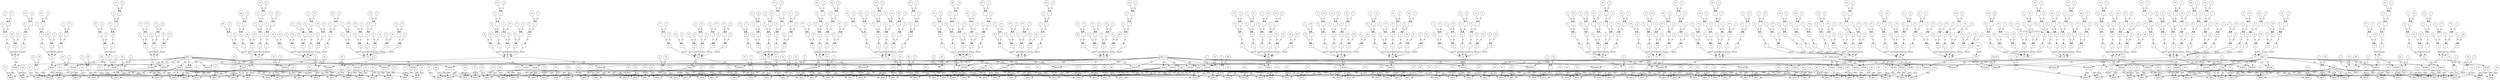 // Horn Graph
digraph {
	"predicate_0" [label="REC__f"  nodeName="predicate_0" class=predicateName GNNNodeID=0 shape="box"]
	"predicateArgument_0" [label="Arg0"  nodeName="predicateArgument_0" class=predicateArgument GNNNodeID=1 shape="ellipse"]
		"predicate_0" -> "predicateArgument_0" [ label="PA"]
	"predicateArgument_1" [label="Arg1"  nodeName="predicateArgument_1" class=predicateArgument GNNNodeID=2 shape="ellipse"]
		"predicate_0" -> "predicateArgument_1" [ label="PA"]
	"predicate_1" [label="REC_f_"  nodeName="predicate_1" class=predicateName GNNNodeID=3 shape="box"]
	"predicateArgument_2" [label="Arg0"  nodeName="predicateArgument_2" class=predicateArgument GNNNodeID=4 shape="ellipse"]
		"predicate_1" -> "predicateArgument_2" [ label="PA"]
	"predicateArgument_3" [label="Arg1"  nodeName="predicateArgument_3" class=predicateArgument GNNNodeID=5 shape="ellipse"]
		"predicate_1" -> "predicateArgument_3" [ label="PA"]
	"predicate_2" [label="REC_f_f"  nodeName="predicate_2" class=predicateName GNNNodeID=6 shape="box"]
	"predicateArgument_4" [label="Arg0"  nodeName="predicateArgument_4" class=predicateArgument GNNNodeID=7 shape="ellipse"]
		"predicate_2" -> "predicateArgument_4" [ label="PA"]
	"predicateArgument_5" [label="Arg1"  nodeName="predicateArgument_5" class=predicateArgument GNNNodeID=8 shape="ellipse"]
		"predicate_2" -> "predicateArgument_5" [ label="PA"]
	"predicateArgument_6" [label="Arg2"  nodeName="predicateArgument_6" class=predicateArgument GNNNodeID=9 shape="ellipse"]
		"predicate_2" -> "predicateArgument_6" [ label="PA"]
	"predicateArgument_7" [label="Arg3"  nodeName="predicateArgument_7" class=predicateArgument GNNNodeID=10 shape="ellipse"]
		"predicate_2" -> "predicateArgument_7" [ label="PA"]
	"predicate_3" [label="CHC_COMP_FALSE"  nodeName="predicate_3" class=predicateName GNNNodeID=11 shape="box"]
	"predicate_4" [label="FALSE"  nodeName="predicate_4" class=predicateName GNNNodeID=12 shape="box"]
	"clause_0" [label="C0"  nodeName="clause_0" class=clause GNNNodeID=13 shape="box"]
	">=_14" [label="="  nodeName=">=_14" class=operator GNNNodeID=14 shape="square"]
		">=_14" -> "clause_0" [ label="guard"]
	"0_15" [label="0"  nodeName="0_15" class=constant GNNNodeID=15 shape="circle"]
		"0_15" -> ">=_14" [ label="st"]
	"-_16" [label="-"  nodeName="-_16" class=operator GNNNodeID=16 shape="square"]
		"-_16" -> ">=_14" [ label="st"]
	"-3_17" [label="-3"  nodeName="-3_17" class=constant GNNNodeID=17 shape="circle"]
		"-3_17" -> "-_16" [ label="st"]
	"P1_18" [label="P1"  nodeName="P1_18" class=symbolicConstant GNNNodeID=18 shape="circle"]
		"P1_18" -> "-_16" [ label="st"]
	">=_19" [label="="  nodeName=">=_19" class=operator GNNNodeID=19 shape="square"]
		">=_19" -> "clause_0" [ label="guard"]
	"0_20" [label="0"  nodeName="0_20" class=constant GNNNodeID=20 shape="circle"]
		"0_20" -> ">=_19" [ label="st"]
	"-_21" [label="-"  nodeName="-_21" class=operator GNNNodeID=21 shape="square"]
		"-_21" -> ">=_19" [ label="st"]
	"P3_22" [label="P3"  nodeName="P3_22" class=symbolicConstant GNNNodeID=22 shape="circle"]
		"P3_22" -> "-_21" [ label="st"]
	"2_23" [label="2"  nodeName="2_23" class=constant GNNNodeID=23 shape="circle"]
		"2_23" -> "-_21" [ label="st"]
	"=_24" [label="="  nodeName="=_24" class=operator GNNNodeID=24 shape="square"]
		"=_24" -> "clause_0" [ label="guard"]
	"0_25" [label="0"  nodeName="0_25" class=constant GNNNodeID=25 shape="circle"]
		"0_25" -> "=_24" [ label="st"]
	"P2_26" [label="P2"  nodeName="P2_26" class=symbolicConstant GNNNodeID=26 shape="circle"]
		"P2_26" -> "=_24" [ label="st"]
	"clauseHead_0" [label="HEAD"  nodeName="clauseHead_0" class=clauseHead GNNNodeID=27 shape="box"]
		"clause_0" -> "clauseHead_0" [ label="CH"]
		"predicate_0" -> "clauseHead_0" [ label="PI"]
	"clauseArgument_0" [label="ARG0"  nodeName="clauseArgument_0" class=clauseArg GNNNodeID=28 shape="ellipse"]
		"clauseHead_0" -> "clauseArgument_0" [ label="ARG"]
		"predicateArgument_0" -> "clauseArgument_0" [ label="AI"]
	"P3_29" [label="P3"  nodeName="P3_29" class=symbolicConstant GNNNodeID=29 shape="circle"]
		"P3_29" -> "clauseArgument_0" [ label="data"]
	"clauseArgument_1" [label="ARG1"  nodeName="clauseArgument_1" class=clauseArg GNNNodeID=30 shape="ellipse"]
		"clauseHead_0" -> "clauseArgument_1" [ label="ARG"]
		"predicateArgument_1" -> "clauseArgument_1" [ label="AI"]
	"P2_31" [label="P2"  nodeName="P2_31" class=symbolicConstant GNNNodeID=31 shape="circle"]
		"P2_31" -> "clauseArgument_1" [ label="data"]
	"clauseBody_0" [label="BODY0"  nodeName="clauseBody_0" class=clauseBody GNNNodeID=32 shape="box"]
		"clause_0" -> "clauseBody_0" [ label="CB"]
		"predicate_0" -> "clauseBody_0" [ label="PI"]
	"clauseArgument_2" [label="ARG0"  nodeName="clauseArgument_2" class=clauseArg GNNNodeID=33 shape="ellipse"]
		"clauseBody_0" -> "clauseArgument_2" [ label="ARG"]
		"predicateArgument_0" -> "clauseArgument_2" [ label="AI"]
	"-_34" [label="-"  nodeName="-_34" class=operator GNNNodeID=34 shape="square"]
		"-_34" -> "clauseArgument_2" [ label="data"]
	"P3_35" [label="P3"  nodeName="P3_35" class=symbolicConstant GNNNodeID=35 shape="circle"]
		"P3_35" -> "-_34" [ label="st"]
	"2_36" [label="2"  nodeName="2_36" class=constant GNNNodeID=36 shape="circle"]
		"2_36" -> "-_34" [ label="st"]
	"clauseArgument_3" [label="ARG1"  nodeName="clauseArgument_3" class=clauseArg GNNNodeID=37 shape="ellipse"]
		"clauseBody_0" -> "clauseArgument_3" [ label="ARG"]
		"predicateArgument_1" -> "clauseArgument_3" [ label="AI"]
	"P1_38" [label="P1"  nodeName="P1_38" class=symbolicConstant GNNNodeID=38 shape="circle"]
		"P1_38" -> "clauseArgument_3" [ label="data"]
	"clause_1" [label="C1"  nodeName="clause_1" class=clause GNNNodeID=39 shape="box"]
	"!_40" [label="!"  nodeName="!_40" class=operator GNNNodeID=40 shape="square"]
		"!_40" -> "clause_1" [ label="guard"]
	">=_41" [label="="  nodeName=">=_41" class=operator GNNNodeID=41 shape="square"]
		">=_41" -> "!_40" [ label="st"]
	"0_42" [label="0"  nodeName="0_42" class=constant GNNNodeID=42 shape="circle"]
		"0_42" -> ">=_41" [ label="st"]
	"-_43" [label="-"  nodeName="-_43" class=operator GNNNodeID=43 shape="square"]
		"-_43" -> ">=_41" [ label="st"]
	"-3_44" [label="-3"  nodeName="-3_44" class=constant GNNNodeID=44 shape="circle"]
		"-3_44" -> "-_43" [ label="st"]
	"-_45" [label="-"  nodeName="-_45" class=operator GNNNodeID=45 shape="square"]
		"-_45" -> "-_43" [ label="st"]
	"P2_46" [label="P2"  nodeName="P2_46" class=symbolicConstant GNNNodeID=46 shape="circle"]
		"P2_46" -> "-_45" [ label="st"]
	"2_47" [label="2"  nodeName="2_47" class=constant GNNNodeID=47 shape="circle"]
		"2_47" -> "-_45" [ label="st"]
	">=_48" [label="="  nodeName=">=_48" class=operator GNNNodeID=48 shape="square"]
		">=_48" -> "clause_1" [ label="guard"]
	"0_49" [label="0"  nodeName="0_49" class=constant GNNNodeID=49 shape="circle"]
		"0_49" -> ">=_48" [ label="st"]
	"-_50" [label="-"  nodeName="-_50" class=operator GNNNodeID=50 shape="square"]
		"-_50" -> ">=_48" [ label="st"]
	"P3_51" [label="P3"  nodeName="P3_51" class=symbolicConstant GNNNodeID=51 shape="circle"]
		"P3_51" -> "-_50" [ label="st"]
	"2_52" [label="2"  nodeName="2_52" class=constant GNNNodeID=52 shape="circle"]
		"2_52" -> "-_50" [ label="st"]
	"clauseHead_1" [label="HEAD"  nodeName="clauseHead_1" class=clauseHead GNNNodeID=53 shape="box"]
		"clause_1" -> "clauseHead_1" [ label="CH"]
		"predicate_0" -> "clauseHead_1" [ label="PI"]
	"clauseArgument_4" [label="ARG0"  nodeName="clauseArgument_4" class=clauseArg GNNNodeID=54 shape="ellipse"]
		"clauseHead_1" -> "clauseArgument_4" [ label="ARG"]
		"predicateArgument_0" -> "clauseArgument_4" [ label="AI"]
	"P3_55" [label="P3"  nodeName="P3_55" class=symbolicConstant GNNNodeID=55 shape="circle"]
		"P3_55" -> "clauseArgument_4" [ label="data"]
	"clauseArgument_5" [label="ARG1"  nodeName="clauseArgument_5" class=clauseArg GNNNodeID=56 shape="ellipse"]
		"clauseHead_1" -> "clauseArgument_5" [ label="ARG"]
		"predicateArgument_1" -> "clauseArgument_5" [ label="AI"]
	"P2_57" [label="P2"  nodeName="P2_57" class=symbolicConstant GNNNodeID=57 shape="circle"]
		"P2_57" -> "clauseArgument_5" [ label="data"]
	"clauseBody_1" [label="BODY0"  nodeName="clauseBody_1" class=clauseBody GNNNodeID=58 shape="box"]
		"clause_1" -> "clauseBody_1" [ label="CB"]
		"predicate_0" -> "clauseBody_1" [ label="PI"]
	"clauseArgument_6" [label="ARG0"  nodeName="clauseArgument_6" class=clauseArg GNNNodeID=59 shape="ellipse"]
		"clauseBody_1" -> "clauseArgument_6" [ label="ARG"]
		"predicateArgument_0" -> "clauseArgument_6" [ label="AI"]
	"-_60" [label="-"  nodeName="-_60" class=operator GNNNodeID=60 shape="square"]
		"-_60" -> "clauseArgument_6" [ label="data"]
	"P3_61" [label="P3"  nodeName="P3_61" class=symbolicConstant GNNNodeID=61 shape="circle"]
		"P3_61" -> "-_60" [ label="st"]
	"2_62" [label="2"  nodeName="2_62" class=constant GNNNodeID=62 shape="circle"]
		"2_62" -> "-_60" [ label="st"]
	"clauseArgument_7" [label="ARG1"  nodeName="clauseArgument_7" class=clauseArg GNNNodeID=63 shape="ellipse"]
		"clauseBody_1" -> "clauseArgument_7" [ label="ARG"]
		"predicateArgument_1" -> "clauseArgument_7" [ label="AI"]
	"-_64" [label="-"  nodeName="-_64" class=operator GNNNodeID=64 shape="square"]
		"-_64" -> "clauseArgument_7" [ label="data"]
	"P2_65" [label="P2"  nodeName="P2_65" class=symbolicConstant GNNNodeID=65 shape="circle"]
		"P2_65" -> "-_64" [ label="st"]
	"2_66" [label="2"  nodeName="2_66" class=constant GNNNodeID=66 shape="circle"]
		"2_66" -> "-_64" [ label="st"]
	"clause_2" [label="C2"  nodeName="clause_2" class=clause GNNNodeID=67 shape="box"]
	"!_68" [label="!"  nodeName="!_68" class=operator GNNNodeID=68 shape="square"]
		"!_68" -> "clause_2" [ label="guard"]
	">=_69" [label="="  nodeName=">=_69" class=operator GNNNodeID=69 shape="square"]
		">=_69" -> "!_68" [ label="st"]
	"0_70" [label="0"  nodeName="0_70" class=constant GNNNodeID=70 shape="circle"]
		"0_70" -> ">=_69" [ label="st"]
	"-_71" [label="-"  nodeName="-_71" class=operator GNNNodeID=71 shape="square"]
		"-_71" -> ">=_69" [ label="st"]
	"P1_72" [label="P1"  nodeName="P1_72" class=symbolicConstant GNNNodeID=72 shape="circle"]
		"P1_72" -> "-_71" [ label="st"]
	"2_73" [label="2"  nodeName="2_73" class=constant GNNNodeID=73 shape="circle"]
		"2_73" -> "-_71" [ label="st"]
	"!_74" [label="!"  nodeName="!_74" class=operator GNNNodeID=74 shape="square"]
		"!_74" -> "clause_2" [ label="guard"]
	">=_75" [label="="  nodeName=">=_75" class=operator GNNNodeID=75 shape="square"]
		">=_75" -> "!_74" [ label="st"]
	"0_76" [label="0"  nodeName="0_76" class=constant GNNNodeID=76 shape="circle"]
		"0_76" -> ">=_75" [ label="st"]
	"-_77" [label="-"  nodeName="-_77" class=operator GNNNodeID=77 shape="square"]
		"-_77" -> ">=_75" [ label="st"]
	"-1_78" [label="-1"  nodeName="-1_78" class=constant GNNNodeID=78 shape="circle"]
		"-1_78" -> "-_77" [ label="st"]
	"P1_79" [label="P1"  nodeName="P1_79" class=symbolicConstant GNNNodeID=79 shape="circle"]
		"P1_79" -> "-_77" [ label="st"]
	"=_80" [label="="  nodeName="=_80" class=operator GNNNodeID=80 shape="square"]
		"=_80" -> "clause_2" [ label="guard"]
	"P0_81" [label="P0"  nodeName="P0_81" class=symbolicConstant GNNNodeID=81 shape="circle"]
		"P0_81" -> "=_80" [ label="st"]
	"P1_82" [label="P1"  nodeName="P1_82" class=symbolicConstant GNNNodeID=82 shape="circle"]
		"P1_82" -> "=_80" [ label="st"]
	"clauseHead_2" [label="HEAD"  nodeName="clauseHead_2" class=clauseHead GNNNodeID=83 shape="box"]
		"clause_2" -> "clauseHead_2" [ label="CH"]
		"predicate_0" -> "clauseHead_2" [ label="PI"]
	"clauseArgument_8" [label="ARG0"  nodeName="clauseArgument_8" class=clauseArg GNNNodeID=84 shape="ellipse"]
		"clauseHead_2" -> "clauseArgument_8" [ label="ARG"]
		"predicateArgument_0" -> "clauseArgument_8" [ label="AI"]
	"P1_85" [label="P1"  nodeName="P1_85" class=symbolicConstant GNNNodeID=85 shape="circle"]
		"P1_85" -> "clauseArgument_8" [ label="data"]
	"clauseArgument_9" [label="ARG1"  nodeName="clauseArgument_9" class=clauseArg GNNNodeID=86 shape="ellipse"]
		"clauseHead_2" -> "clauseArgument_9" [ label="ARG"]
		"predicateArgument_1" -> "clauseArgument_9" [ label="AI"]
	"P0_87" [label="P0"  nodeName="P0_87" class=symbolicConstant GNNNodeID=87 shape="circle"]
		"P0_87" -> "clauseArgument_9" [ label="data"]
	"clause_3" [label="C3"  nodeName="clause_3" class=clause GNNNodeID=88 shape="box"]
	">=_89" [label="="  nodeName=">=_89" class=operator GNNNodeID=89 shape="square"]
		">=_89" -> "clause_3" [ label="guard"]
	"0_90" [label="0"  nodeName="0_90" class=constant GNNNodeID=90 shape="circle"]
		"0_90" -> ">=_89" [ label="st"]
	"-_91" [label="-"  nodeName="-_91" class=operator GNNNodeID=91 shape="square"]
		"-_91" -> ">=_89" [ label="st"]
	"-1_92" [label="-1"  nodeName="-1_92" class=constant GNNNodeID=92 shape="circle"]
		"-1_92" -> "-_91" [ label="st"]
	"P1_93" [label="P1"  nodeName="P1_93" class=symbolicConstant GNNNodeID=93 shape="circle"]
		"P1_93" -> "-_91" [ label="st"]
	"!_94" [label="!"  nodeName="!_94" class=operator GNNNodeID=94 shape="square"]
		"!_94" -> "clause_3" [ label="guard"]
	">=_95" [label="="  nodeName=">=_95" class=operator GNNNodeID=95 shape="square"]
		">=_95" -> "!_94" [ label="st"]
	"0_96" [label="0"  nodeName="0_96" class=constant GNNNodeID=96 shape="circle"]
		"0_96" -> ">=_95" [ label="st"]
	"-_97" [label="-"  nodeName="-_97" class=operator GNNNodeID=97 shape="square"]
		"-_97" -> ">=_95" [ label="st"]
	"P1_98" [label="P1"  nodeName="P1_98" class=symbolicConstant GNNNodeID=98 shape="circle"]
		"P1_98" -> "-_97" [ label="st"]
	"2_99" [label="2"  nodeName="2_99" class=constant GNNNodeID=99 shape="circle"]
		"2_99" -> "-_97" [ label="st"]
	"=_100" [label="="  nodeName="=_100" class=operator GNNNodeID=100 shape="square"]
		"=_100" -> "clause_3" [ label="guard"]
	"0_101" [label="0"  nodeName="0_101" class=constant GNNNodeID=101 shape="circle"]
		"0_101" -> "=_100" [ label="st"]
	"P0_102" [label="P0"  nodeName="P0_102" class=symbolicConstant GNNNodeID=102 shape="circle"]
		"P0_102" -> "=_100" [ label="st"]
	"clauseHead_3" [label="HEAD"  nodeName="clauseHead_3" class=clauseHead GNNNodeID=103 shape="box"]
		"clause_3" -> "clauseHead_3" [ label="CH"]
		"predicate_0" -> "clauseHead_3" [ label="PI"]
	"clauseArgument_10" [label="ARG0"  nodeName="clauseArgument_10" class=clauseArg GNNNodeID=104 shape="ellipse"]
		"clauseHead_3" -> "clauseArgument_10" [ label="ARG"]
		"predicateArgument_0" -> "clauseArgument_10" [ label="AI"]
	"P1_105" [label="P1"  nodeName="P1_105" class=symbolicConstant GNNNodeID=105 shape="circle"]
		"P1_105" -> "clauseArgument_10" [ label="data"]
	"clauseArgument_11" [label="ARG1"  nodeName="clauseArgument_11" class=clauseArg GNNNodeID=106 shape="ellipse"]
		"clauseHead_3" -> "clauseArgument_11" [ label="ARG"]
		"predicateArgument_1" -> "clauseArgument_11" [ label="AI"]
	"P0_107" [label="P0"  nodeName="P0_107" class=symbolicConstant GNNNodeID=107 shape="circle"]
		"P0_107" -> "clauseArgument_11" [ label="data"]
	"clause_4" [label="C4"  nodeName="clause_4" class=clause GNNNodeID=108 shape="box"]
	">=_109" [label="="  nodeName=">=_109" class=operator GNNNodeID=109 shape="square"]
		">=_109" -> "clause_4" [ label="guard"]
	"0_110" [label="0"  nodeName="0_110" class=constant GNNNodeID=110 shape="circle"]
		"0_110" -> ">=_109" [ label="st"]
	"-_111" [label="-"  nodeName="-_111" class=operator GNNNodeID=111 shape="square"]
		"-_111" -> ">=_109" [ label="st"]
	"-2_112" [label="-2"  nodeName="-2_112" class=constant GNNNodeID=112 shape="circle"]
		"-2_112" -> "-_111" [ label="st"]
	"P1_113" [label="P1"  nodeName="P1_113" class=symbolicConstant GNNNodeID=113 shape="circle"]
		"P1_113" -> "-_111" [ label="st"]
	">=_114" [label="="  nodeName=">=_114" class=operator GNNNodeID=114 shape="square"]
		">=_114" -> "clause_4" [ label="guard"]
	"0_115" [label="0"  nodeName="0_115" class=constant GNNNodeID=115 shape="circle"]
		"0_115" -> ">=_114" [ label="st"]
	"-_116" [label="-"  nodeName="-_116" class=operator GNNNodeID=116 shape="square"]
		"-_116" -> ">=_114" [ label="st"]
	"P3_117" [label="P3"  nodeName="P3_117" class=symbolicConstant GNNNodeID=117 shape="circle"]
		"P3_117" -> "-_116" [ label="st"]
	"1_118" [label="1"  nodeName="1_118" class=constant GNNNodeID=118 shape="circle"]
		"1_118" -> "-_116" [ label="st"]
	"=_119" [label="="  nodeName="=_119" class=operator GNNNodeID=119 shape="square"]
		"=_119" -> "clause_4" [ label="guard"]
	"0_120" [label="0"  nodeName="0_120" class=constant GNNNodeID=120 shape="circle"]
		"0_120" -> "=_119" [ label="st"]
	"P2_121" [label="P2"  nodeName="P2_121" class=symbolicConstant GNNNodeID=121 shape="circle"]
		"P2_121" -> "=_119" [ label="st"]
	"clauseHead_4" [label="HEAD"  nodeName="clauseHead_4" class=clauseHead GNNNodeID=122 shape="box"]
		"clause_4" -> "clauseHead_4" [ label="CH"]
		"predicate_1" -> "clauseHead_4" [ label="PI"]
	"clauseArgument_12" [label="ARG0"  nodeName="clauseArgument_12" class=clauseArg GNNNodeID=123 shape="ellipse"]
		"clauseHead_4" -> "clauseArgument_12" [ label="ARG"]
		"predicateArgument_2" -> "clauseArgument_12" [ label="AI"]
	"P3_124" [label="P3"  nodeName="P3_124" class=symbolicConstant GNNNodeID=124 shape="circle"]
		"P3_124" -> "clauseArgument_12" [ label="data"]
	"clauseArgument_13" [label="ARG1"  nodeName="clauseArgument_13" class=clauseArg GNNNodeID=125 shape="ellipse"]
		"clauseHead_4" -> "clauseArgument_13" [ label="ARG"]
		"predicateArgument_3" -> "clauseArgument_13" [ label="AI"]
	"P2_126" [label="P2"  nodeName="P2_126" class=symbolicConstant GNNNodeID=126 shape="circle"]
		"P2_126" -> "clauseArgument_13" [ label="data"]
	"clauseBody_2" [label="BODY0"  nodeName="clauseBody_2" class=clauseBody GNNNodeID=127 shape="box"]
		"clause_4" -> "clauseBody_2" [ label="CB"]
		"predicate_1" -> "clauseBody_2" [ label="PI"]
	"clauseArgument_14" [label="ARG0"  nodeName="clauseArgument_14" class=clauseArg GNNNodeID=128 shape="ellipse"]
		"clauseBody_2" -> "clauseArgument_14" [ label="ARG"]
		"predicateArgument_2" -> "clauseArgument_14" [ label="AI"]
	"-_129" [label="-"  nodeName="-_129" class=operator GNNNodeID=129 shape="square"]
		"-_129" -> "clauseArgument_14" [ label="data"]
	"P3_130" [label="P3"  nodeName="P3_130" class=symbolicConstant GNNNodeID=130 shape="circle"]
		"P3_130" -> "-_129" [ label="st"]
	"1_131" [label="1"  nodeName="1_131" class=constant GNNNodeID=131 shape="circle"]
		"1_131" -> "-_129" [ label="st"]
	"clauseArgument_15" [label="ARG1"  nodeName="clauseArgument_15" class=clauseArg GNNNodeID=132 shape="ellipse"]
		"clauseBody_2" -> "clauseArgument_15" [ label="ARG"]
		"predicateArgument_3" -> "clauseArgument_15" [ label="AI"]
	"P1_133" [label="P1"  nodeName="P1_133" class=symbolicConstant GNNNodeID=133 shape="circle"]
		"P1_133" -> "clauseArgument_15" [ label="data"]
	"clause_5" [label="C5"  nodeName="clause_5" class=clause GNNNodeID=134 shape="box"]
	"!_135" [label="!"  nodeName="!_135" class=operator GNNNodeID=135 shape="square"]
		"!_135" -> "clause_5" [ label="guard"]
	">=_136" [label="="  nodeName=">=_136" class=operator GNNNodeID=136 shape="square"]
		">=_136" -> "!_135" [ label="st"]
	"0_137" [label="0"  nodeName="0_137" class=constant GNNNodeID=137 shape="circle"]
		"0_137" -> ">=_136" [ label="st"]
	"-_138" [label="-"  nodeName="-_138" class=operator GNNNodeID=138 shape="square"]
		"-_138" -> ">=_136" [ label="st"]
	"-2_139" [label="-2"  nodeName="-2_139" class=constant GNNNodeID=139 shape="circle"]
		"-2_139" -> "-_138" [ label="st"]
	"-_140" [label="-"  nodeName="-_140" class=operator GNNNodeID=140 shape="square"]
		"-_140" -> "-_138" [ label="st"]
	"P2_141" [label="P2"  nodeName="P2_141" class=symbolicConstant GNNNodeID=141 shape="circle"]
		"P2_141" -> "-_140" [ label="st"]
	"1_142" [label="1"  nodeName="1_142" class=constant GNNNodeID=142 shape="circle"]
		"1_142" -> "-_140" [ label="st"]
	">=_143" [label="="  nodeName=">=_143" class=operator GNNNodeID=143 shape="square"]
		">=_143" -> "clause_5" [ label="guard"]
	"0_144" [label="0"  nodeName="0_144" class=constant GNNNodeID=144 shape="circle"]
		"0_144" -> ">=_143" [ label="st"]
	"-_145" [label="-"  nodeName="-_145" class=operator GNNNodeID=145 shape="square"]
		"-_145" -> ">=_143" [ label="st"]
	"P3_146" [label="P3"  nodeName="P3_146" class=symbolicConstant GNNNodeID=146 shape="circle"]
		"P3_146" -> "-_145" [ label="st"]
	"1_147" [label="1"  nodeName="1_147" class=constant GNNNodeID=147 shape="circle"]
		"1_147" -> "-_145" [ label="st"]
	"clauseHead_5" [label="HEAD"  nodeName="clauseHead_5" class=clauseHead GNNNodeID=148 shape="box"]
		"clause_5" -> "clauseHead_5" [ label="CH"]
		"predicate_1" -> "clauseHead_5" [ label="PI"]
	"clauseArgument_16" [label="ARG0"  nodeName="clauseArgument_16" class=clauseArg GNNNodeID=149 shape="ellipse"]
		"clauseHead_5" -> "clauseArgument_16" [ label="ARG"]
		"predicateArgument_2" -> "clauseArgument_16" [ label="AI"]
	"P3_150" [label="P3"  nodeName="P3_150" class=symbolicConstant GNNNodeID=150 shape="circle"]
		"P3_150" -> "clauseArgument_16" [ label="data"]
	"clauseArgument_17" [label="ARG1"  nodeName="clauseArgument_17" class=clauseArg GNNNodeID=151 shape="ellipse"]
		"clauseHead_5" -> "clauseArgument_17" [ label="ARG"]
		"predicateArgument_3" -> "clauseArgument_17" [ label="AI"]
	"P2_152" [label="P2"  nodeName="P2_152" class=symbolicConstant GNNNodeID=152 shape="circle"]
		"P2_152" -> "clauseArgument_17" [ label="data"]
	"clauseBody_3" [label="BODY0"  nodeName="clauseBody_3" class=clauseBody GNNNodeID=153 shape="box"]
		"clause_5" -> "clauseBody_3" [ label="CB"]
		"predicate_1" -> "clauseBody_3" [ label="PI"]
	"clauseArgument_18" [label="ARG0"  nodeName="clauseArgument_18" class=clauseArg GNNNodeID=154 shape="ellipse"]
		"clauseBody_3" -> "clauseArgument_18" [ label="ARG"]
		"predicateArgument_2" -> "clauseArgument_18" [ label="AI"]
	"-_155" [label="-"  nodeName="-_155" class=operator GNNNodeID=155 shape="square"]
		"-_155" -> "clauseArgument_18" [ label="data"]
	"P3_156" [label="P3"  nodeName="P3_156" class=symbolicConstant GNNNodeID=156 shape="circle"]
		"P3_156" -> "-_155" [ label="st"]
	"1_157" [label="1"  nodeName="1_157" class=constant GNNNodeID=157 shape="circle"]
		"1_157" -> "-_155" [ label="st"]
	"clauseArgument_19" [label="ARG1"  nodeName="clauseArgument_19" class=clauseArg GNNNodeID=158 shape="ellipse"]
		"clauseBody_3" -> "clauseArgument_19" [ label="ARG"]
		"predicateArgument_3" -> "clauseArgument_19" [ label="AI"]
	"-_159" [label="-"  nodeName="-_159" class=operator GNNNodeID=159 shape="square"]
		"-_159" -> "clauseArgument_19" [ label="data"]
	"P2_160" [label="P2"  nodeName="P2_160" class=symbolicConstant GNNNodeID=160 shape="circle"]
		"P2_160" -> "-_159" [ label="st"]
	"1_161" [label="1"  nodeName="1_161" class=constant GNNNodeID=161 shape="circle"]
		"1_161" -> "-_159" [ label="st"]
	"clause_6" [label="C6"  nodeName="clause_6" class=clause GNNNodeID=162 shape="box"]
	"!_163" [label="!"  nodeName="!_163" class=operator GNNNodeID=163 shape="square"]
		"!_163" -> "clause_6" [ label="guard"]
	">=_164" [label="="  nodeName=">=_164" class=operator GNNNodeID=164 shape="square"]
		">=_164" -> "!_163" [ label="st"]
	"0_165" [label="0"  nodeName="0_165" class=constant GNNNodeID=165 shape="circle"]
		"0_165" -> ">=_164" [ label="st"]
	"-_166" [label="-"  nodeName="-_166" class=operator GNNNodeID=166 shape="square"]
		"-_166" -> ">=_164" [ label="st"]
	"P1_167" [label="P1"  nodeName="P1_167" class=symbolicConstant GNNNodeID=167 shape="circle"]
		"P1_167" -> "-_166" [ label="st"]
	"1_168" [label="1"  nodeName="1_168" class=constant GNNNodeID=168 shape="circle"]
		"1_168" -> "-_166" [ label="st"]
	"!_169" [label="!"  nodeName="!_169" class=operator GNNNodeID=169 shape="square"]
		"!_169" -> "clause_6" [ label="guard"]
	">=_170" [label="="  nodeName=">=_170" class=operator GNNNodeID=170 shape="square"]
		">=_170" -> "!_169" [ label="st"]
	"0_171" [label="0"  nodeName="0_171" class=constant GNNNodeID=171 shape="circle"]
		"0_171" -> ">=_170" [ label="st"]
	"-_172" [label="-"  nodeName="-_172" class=operator GNNNodeID=172 shape="square"]
		"-_172" -> ">=_170" [ label="st"]
	"-1_173" [label="-1"  nodeName="-1_173" class=constant GNNNodeID=173 shape="circle"]
		"-1_173" -> "-_172" [ label="st"]
	"P1_174" [label="P1"  nodeName="P1_174" class=symbolicConstant GNNNodeID=174 shape="circle"]
		"P1_174" -> "-_172" [ label="st"]
	"=_175" [label="="  nodeName="=_175" class=operator GNNNodeID=175 shape="square"]
		"=_175" -> "clause_6" [ label="guard"]
	"P0_176" [label="P0"  nodeName="P0_176" class=symbolicConstant GNNNodeID=176 shape="circle"]
		"P0_176" -> "=_175" [ label="st"]
	"P1_177" [label="P1"  nodeName="P1_177" class=symbolicConstant GNNNodeID=177 shape="circle"]
		"P1_177" -> "=_175" [ label="st"]
	"clauseHead_6" [label="HEAD"  nodeName="clauseHead_6" class=clauseHead GNNNodeID=178 shape="box"]
		"clause_6" -> "clauseHead_6" [ label="CH"]
		"predicate_1" -> "clauseHead_6" [ label="PI"]
	"clauseArgument_20" [label="ARG0"  nodeName="clauseArgument_20" class=clauseArg GNNNodeID=179 shape="ellipse"]
		"clauseHead_6" -> "clauseArgument_20" [ label="ARG"]
		"predicateArgument_2" -> "clauseArgument_20" [ label="AI"]
	"P1_180" [label="P1"  nodeName="P1_180" class=symbolicConstant GNNNodeID=180 shape="circle"]
		"P1_180" -> "clauseArgument_20" [ label="data"]
	"clauseArgument_21" [label="ARG1"  nodeName="clauseArgument_21" class=clauseArg GNNNodeID=181 shape="ellipse"]
		"clauseHead_6" -> "clauseArgument_21" [ label="ARG"]
		"predicateArgument_3" -> "clauseArgument_21" [ label="AI"]
	"P0_182" [label="P0"  nodeName="P0_182" class=symbolicConstant GNNNodeID=182 shape="circle"]
		"P0_182" -> "clauseArgument_21" [ label="data"]
	"clause_7" [label="C7"  nodeName="clause_7" class=clause GNNNodeID=183 shape="box"]
	">=_184" [label="="  nodeName=">=_184" class=operator GNNNodeID=184 shape="square"]
		">=_184" -> "clause_7" [ label="guard"]
	"0_185" [label="0"  nodeName="0_185" class=constant GNNNodeID=185 shape="circle"]
		"0_185" -> ">=_184" [ label="st"]
	"-_186" [label="-"  nodeName="-_186" class=operator GNNNodeID=186 shape="square"]
		"-_186" -> ">=_184" [ label="st"]
	"-1_187" [label="-1"  nodeName="-1_187" class=constant GNNNodeID=187 shape="circle"]
		"-1_187" -> "-_186" [ label="st"]
	"P1_188" [label="P1"  nodeName="P1_188" class=symbolicConstant GNNNodeID=188 shape="circle"]
		"P1_188" -> "-_186" [ label="st"]
	"!_189" [label="!"  nodeName="!_189" class=operator GNNNodeID=189 shape="square"]
		"!_189" -> "clause_7" [ label="guard"]
	">=_190" [label="="  nodeName=">=_190" class=operator GNNNodeID=190 shape="square"]
		">=_190" -> "!_189" [ label="st"]
	"0_191" [label="0"  nodeName="0_191" class=constant GNNNodeID=191 shape="circle"]
		"0_191" -> ">=_190" [ label="st"]
	"-_192" [label="-"  nodeName="-_192" class=operator GNNNodeID=192 shape="square"]
		"-_192" -> ">=_190" [ label="st"]
	"P1_193" [label="P1"  nodeName="P1_193" class=symbolicConstant GNNNodeID=193 shape="circle"]
		"P1_193" -> "-_192" [ label="st"]
	"1_194" [label="1"  nodeName="1_194" class=constant GNNNodeID=194 shape="circle"]
		"1_194" -> "-_192" [ label="st"]
	"=_195" [label="="  nodeName="=_195" class=operator GNNNodeID=195 shape="square"]
		"=_195" -> "clause_7" [ label="guard"]
	"0_196" [label="0"  nodeName="0_196" class=constant GNNNodeID=196 shape="circle"]
		"0_196" -> "=_195" [ label="st"]
	"P0_197" [label="P0"  nodeName="P0_197" class=symbolicConstant GNNNodeID=197 shape="circle"]
		"P0_197" -> "=_195" [ label="st"]
	"clauseHead_7" [label="HEAD"  nodeName="clauseHead_7" class=clauseHead GNNNodeID=198 shape="box"]
		"clause_7" -> "clauseHead_7" [ label="CH"]
		"predicate_1" -> "clauseHead_7" [ label="PI"]
	"clauseArgument_22" [label="ARG0"  nodeName="clauseArgument_22" class=clauseArg GNNNodeID=199 shape="ellipse"]
		"clauseHead_7" -> "clauseArgument_22" [ label="ARG"]
		"predicateArgument_2" -> "clauseArgument_22" [ label="AI"]
	"P1_200" [label="P1"  nodeName="P1_200" class=symbolicConstant GNNNodeID=200 shape="circle"]
		"P1_200" -> "clauseArgument_22" [ label="data"]
	"clauseArgument_23" [label="ARG1"  nodeName="clauseArgument_23" class=clauseArg GNNNodeID=201 shape="ellipse"]
		"clauseHead_7" -> "clauseArgument_23" [ label="ARG"]
		"predicateArgument_3" -> "clauseArgument_23" [ label="AI"]
	"P0_202" [label="P0"  nodeName="P0_202" class=symbolicConstant GNNNodeID=202 shape="circle"]
		"P0_202" -> "clauseArgument_23" [ label="data"]
	"clause_8" [label="C8"  nodeName="clause_8" class=clause GNNNodeID=203 shape="box"]
	">=_204" [label="="  nodeName=">=_204" class=operator GNNNodeID=204 shape="square"]
		">=_204" -> "clause_8" [ label="guard"]
	"0_205" [label="0"  nodeName="0_205" class=constant GNNNodeID=205 shape="circle"]
		"0_205" -> ">=_204" [ label="st"]
	"-_206" [label="-"  nodeName="-_206" class=operator GNNNodeID=206 shape="square"]
		"-_206" -> ">=_204" [ label="st"]
	"-2_207" [label="-2"  nodeName="-2_207" class=constant GNNNodeID=207 shape="circle"]
		"-2_207" -> "-_206" [ label="st"]
	"P1_208" [label="P1"  nodeName="P1_208" class=symbolicConstant GNNNodeID=208 shape="circle"]
		"P1_208" -> "-_206" [ label="st"]
	">=_209" [label="="  nodeName=">=_209" class=operator GNNNodeID=209 shape="square"]
		">=_209" -> "clause_8" [ label="guard"]
	"0_210" [label="0"  nodeName="0_210" class=constant GNNNodeID=210 shape="circle"]
		"0_210" -> ">=_209" [ label="st"]
	"-_211" [label="-"  nodeName="-_211" class=operator GNNNodeID=211 shape="square"]
		"-_211" -> ">=_209" [ label="st"]
	"-1_212" [label="-1"  nodeName="-1_212" class=constant GNNNodeID=212 shape="circle"]
		"-1_212" -> "-_211" [ label="st"]
	"P3_213" [label="P3"  nodeName="P3_213" class=symbolicConstant GNNNodeID=213 shape="circle"]
		"P3_213" -> "-_211" [ label="st"]
	"!_214" [label="!"  nodeName="!_214" class=operator GNNNodeID=214 shape="square"]
		"!_214" -> "clause_8" [ label="guard"]
	">=_215" [label="="  nodeName=">=_215" class=operator GNNNodeID=215 shape="square"]
		">=_215" -> "!_214" [ label="st"]
	"0_216" [label="0"  nodeName="0_216" class=constant GNNNodeID=216 shape="circle"]
		"0_216" -> ">=_215" [ label="st"]
	"-_217" [label="-"  nodeName="-_217" class=operator GNNNodeID=217 shape="square"]
		"-_217" -> ">=_215" [ label="st"]
	"P3_218" [label="P3"  nodeName="P3_218" class=symbolicConstant GNNNodeID=218 shape="circle"]
		"P3_218" -> "-_217" [ label="st"]
	"2_219" [label="2"  nodeName="2_219" class=constant GNNNodeID=219 shape="circle"]
		"2_219" -> "-_217" [ label="st"]
	">=_220" [label="="  nodeName=">=_220" class=operator GNNNodeID=220 shape="square"]
		">=_220" -> "clause_8" [ label="guard"]
	"0_221" [label="0"  nodeName="0_221" class=constant GNNNodeID=221 shape="circle"]
		"0_221" -> ">=_220" [ label="st"]
	"-_222" [label="-"  nodeName="-_222" class=operator GNNNodeID=222 shape="square"]
		"-_222" -> ">=_220" [ label="st"]
	"P5_223" [label="P5"  nodeName="P5_223" class=symbolicConstant GNNNodeID=223 shape="circle"]
		"P5_223" -> "-_222" [ label="st"]
	"1_224" [label="1"  nodeName="1_224" class=constant GNNNodeID=224 shape="circle"]
		"1_224" -> "-_222" [ label="st"]
	"=_225" [label="="  nodeName="=_225" class=operator GNNNodeID=225 shape="square"]
		"=_225" -> "clause_8" [ label="guard"]
	"0_226" [label="0"  nodeName="0_226" class=constant GNNNodeID=226 shape="circle"]
		"0_226" -> "=_225" [ label="st"]
	"P4_227" [label="P4"  nodeName="P4_227" class=symbolicConstant GNNNodeID=227 shape="circle"]
		"P4_227" -> "=_225" [ label="st"]
	"=_228" [label="="  nodeName="=_228" class=operator GNNNodeID=228 shape="square"]
		"=_228" -> "clause_8" [ label="guard"]
	"0_229" [label="0"  nodeName="0_229" class=constant GNNNodeID=229 shape="circle"]
		"0_229" -> "=_228" [ label="st"]
	"P2_230" [label="P2"  nodeName="P2_230" class=symbolicConstant GNNNodeID=230 shape="circle"]
		"P2_230" -> "=_228" [ label="st"]
	"clauseHead_8" [label="HEAD"  nodeName="clauseHead_8" class=clauseHead GNNNodeID=231 shape="box"]
		"clause_8" -> "clauseHead_8" [ label="CH"]
		"predicate_2" -> "clauseHead_8" [ label="PI"]
	"clauseArgument_24" [label="ARG0"  nodeName="clauseArgument_24" class=clauseArg GNNNodeID=232 shape="ellipse"]
		"clauseHead_8" -> "clauseArgument_24" [ label="ARG"]
		"predicateArgument_4" -> "clauseArgument_24" [ label="AI"]
	"P5_233" [label="P5"  nodeName="P5_233" class=symbolicConstant GNNNodeID=233 shape="circle"]
		"P5_233" -> "clauseArgument_24" [ label="data"]
	"clauseArgument_25" [label="ARG1"  nodeName="clauseArgument_25" class=clauseArg GNNNodeID=234 shape="ellipse"]
		"clauseHead_8" -> "clauseArgument_25" [ label="ARG"]
		"predicateArgument_5" -> "clauseArgument_25" [ label="AI"]
	"P4_235" [label="P4"  nodeName="P4_235" class=symbolicConstant GNNNodeID=235 shape="circle"]
		"P4_235" -> "clauseArgument_25" [ label="data"]
	"clauseArgument_26" [label="ARG2"  nodeName="clauseArgument_26" class=clauseArg GNNNodeID=236 shape="ellipse"]
		"clauseHead_8" -> "clauseArgument_26" [ label="ARG"]
		"predicateArgument_6" -> "clauseArgument_26" [ label="AI"]
	"P3_237" [label="P3"  nodeName="P3_237" class=symbolicConstant GNNNodeID=237 shape="circle"]
		"P3_237" -> "clauseArgument_26" [ label="data"]
	"clauseArgument_27" [label="ARG3"  nodeName="clauseArgument_27" class=clauseArg GNNNodeID=238 shape="ellipse"]
		"clauseHead_8" -> "clauseArgument_27" [ label="ARG"]
		"predicateArgument_7" -> "clauseArgument_27" [ label="AI"]
	"P2_239" [label="P2"  nodeName="P2_239" class=symbolicConstant GNNNodeID=239 shape="circle"]
		"P2_239" -> "clauseArgument_27" [ label="data"]
	"clauseBody_4" [label="BODY0"  nodeName="clauseBody_4" class=clauseBody GNNNodeID=240 shape="box"]
		"clause_8" -> "clauseBody_4" [ label="CB"]
		"predicate_1" -> "clauseBody_4" [ label="PI"]
	"clauseArgument_28" [label="ARG0"  nodeName="clauseArgument_28" class=clauseArg GNNNodeID=241 shape="ellipse"]
		"clauseBody_4" -> "clauseArgument_28" [ label="ARG"]
		"predicateArgument_2" -> "clauseArgument_28" [ label="AI"]
	"-_242" [label="-"  nodeName="-_242" class=operator GNNNodeID=242 shape="square"]
		"-_242" -> "clauseArgument_28" [ label="data"]
	"P5_243" [label="P5"  nodeName="P5_243" class=symbolicConstant GNNNodeID=243 shape="circle"]
		"P5_243" -> "-_242" [ label="st"]
	"1_244" [label="1"  nodeName="1_244" class=constant GNNNodeID=244 shape="circle"]
		"1_244" -> "-_242" [ label="st"]
	"clauseArgument_29" [label="ARG1"  nodeName="clauseArgument_29" class=clauseArg GNNNodeID=245 shape="ellipse"]
		"clauseBody_4" -> "clauseArgument_29" [ label="ARG"]
		"predicateArgument_3" -> "clauseArgument_29" [ label="AI"]
	"P1_246" [label="P1"  nodeName="P1_246" class=symbolicConstant GNNNodeID=246 shape="circle"]
		"P1_246" -> "clauseArgument_29" [ label="data"]
	"clause_9" [label="C9"  nodeName="clause_9" class=clause GNNNodeID=247 shape="box"]
	"!_248" [label="!"  nodeName="!_248" class=operator GNNNodeID=248 shape="square"]
		"!_248" -> "clause_9" [ label="guard"]
	">=_249" [label="="  nodeName=">=_249" class=operator GNNNodeID=249 shape="square"]
		">=_249" -> "!_248" [ label="st"]
	"0_250" [label="0"  nodeName="0_250" class=constant GNNNodeID=250 shape="circle"]
		"0_250" -> ">=_249" [ label="st"]
	"-_251" [label="-"  nodeName="-_251" class=operator GNNNodeID=251 shape="square"]
		"-_251" -> ">=_249" [ label="st"]
	"-2_252" [label="-2"  nodeName="-2_252" class=constant GNNNodeID=252 shape="circle"]
		"-2_252" -> "-_251" [ label="st"]
	"-_253" [label="-"  nodeName="-_253" class=operator GNNNodeID=253 shape="square"]
		"-_253" -> "-_251" [ label="st"]
	"P4_254" [label="P4"  nodeName="P4_254" class=symbolicConstant GNNNodeID=254 shape="circle"]
		"P4_254" -> "-_253" [ label="st"]
	"1_255" [label="1"  nodeName="1_255" class=constant GNNNodeID=255 shape="circle"]
		"1_255" -> "-_253" [ label="st"]
	">=_256" [label="="  nodeName=">=_256" class=operator GNNNodeID=256 shape="square"]
		">=_256" -> "clause_9" [ label="guard"]
	"0_257" [label="0"  nodeName="0_257" class=constant GNNNodeID=257 shape="circle"]
		"0_257" -> ">=_256" [ label="st"]
	"-_258" [label="-"  nodeName="-_258" class=operator GNNNodeID=258 shape="square"]
		"-_258" -> ">=_256" [ label="st"]
	"-1_259" [label="-1"  nodeName="-1_259" class=constant GNNNodeID=259 shape="circle"]
		"-1_259" -> "-_258" [ label="st"]
	"P3_260" [label="P3"  nodeName="P3_260" class=symbolicConstant GNNNodeID=260 shape="circle"]
		"P3_260" -> "-_258" [ label="st"]
	"!_261" [label="!"  nodeName="!_261" class=operator GNNNodeID=261 shape="square"]
		"!_261" -> "clause_9" [ label="guard"]
	">=_262" [label="="  nodeName=">=_262" class=operator GNNNodeID=262 shape="square"]
		">=_262" -> "!_261" [ label="st"]
	"0_263" [label="0"  nodeName="0_263" class=constant GNNNodeID=263 shape="circle"]
		"0_263" -> ">=_262" [ label="st"]
	"-_264" [label="-"  nodeName="-_264" class=operator GNNNodeID=264 shape="square"]
		"-_264" -> ">=_262" [ label="st"]
	"P3_265" [label="P3"  nodeName="P3_265" class=symbolicConstant GNNNodeID=265 shape="circle"]
		"P3_265" -> "-_264" [ label="st"]
	"2_266" [label="2"  nodeName="2_266" class=constant GNNNodeID=266 shape="circle"]
		"2_266" -> "-_264" [ label="st"]
	">=_267" [label="="  nodeName=">=_267" class=operator GNNNodeID=267 shape="square"]
		">=_267" -> "clause_9" [ label="guard"]
	"0_268" [label="0"  nodeName="0_268" class=constant GNNNodeID=268 shape="circle"]
		"0_268" -> ">=_267" [ label="st"]
	"-_269" [label="-"  nodeName="-_269" class=operator GNNNodeID=269 shape="square"]
		"-_269" -> ">=_267" [ label="st"]
	"P5_270" [label="P5"  nodeName="P5_270" class=symbolicConstant GNNNodeID=270 shape="circle"]
		"P5_270" -> "-_269" [ label="st"]
	"1_271" [label="1"  nodeName="1_271" class=constant GNNNodeID=271 shape="circle"]
		"1_271" -> "-_269" [ label="st"]
	"=_272" [label="="  nodeName="=_272" class=operator GNNNodeID=272 shape="square"]
		"=_272" -> "clause_9" [ label="guard"]
	"0_273" [label="0"  nodeName="0_273" class=constant GNNNodeID=273 shape="circle"]
		"0_273" -> "=_272" [ label="st"]
	"P2_274" [label="P2"  nodeName="P2_274" class=symbolicConstant GNNNodeID=274 shape="circle"]
		"P2_274" -> "=_272" [ label="st"]
	"clauseHead_9" [label="HEAD"  nodeName="clauseHead_9" class=clauseHead GNNNodeID=275 shape="box"]
		"clause_9" -> "clauseHead_9" [ label="CH"]
		"predicate_2" -> "clauseHead_9" [ label="PI"]
	"clauseArgument_30" [label="ARG0"  nodeName="clauseArgument_30" class=clauseArg GNNNodeID=276 shape="ellipse"]
		"clauseHead_9" -> "clauseArgument_30" [ label="ARG"]
		"predicateArgument_4" -> "clauseArgument_30" [ label="AI"]
	"P5_277" [label="P5"  nodeName="P5_277" class=symbolicConstant GNNNodeID=277 shape="circle"]
		"P5_277" -> "clauseArgument_30" [ label="data"]
	"clauseArgument_31" [label="ARG1"  nodeName="clauseArgument_31" class=clauseArg GNNNodeID=278 shape="ellipse"]
		"clauseHead_9" -> "clauseArgument_31" [ label="ARG"]
		"predicateArgument_5" -> "clauseArgument_31" [ label="AI"]
	"P4_279" [label="P4"  nodeName="P4_279" class=symbolicConstant GNNNodeID=279 shape="circle"]
		"P4_279" -> "clauseArgument_31" [ label="data"]
	"clauseArgument_32" [label="ARG2"  nodeName="clauseArgument_32" class=clauseArg GNNNodeID=280 shape="ellipse"]
		"clauseHead_9" -> "clauseArgument_32" [ label="ARG"]
		"predicateArgument_6" -> "clauseArgument_32" [ label="AI"]
	"P3_281" [label="P3"  nodeName="P3_281" class=symbolicConstant GNNNodeID=281 shape="circle"]
		"P3_281" -> "clauseArgument_32" [ label="data"]
	"clauseArgument_33" [label="ARG3"  nodeName="clauseArgument_33" class=clauseArg GNNNodeID=282 shape="ellipse"]
		"clauseHead_9" -> "clauseArgument_33" [ label="ARG"]
		"predicateArgument_7" -> "clauseArgument_33" [ label="AI"]
	"P2_283" [label="P2"  nodeName="P2_283" class=symbolicConstant GNNNodeID=283 shape="circle"]
		"P2_283" -> "clauseArgument_33" [ label="data"]
	"clauseBody_5" [label="BODY0"  nodeName="clauseBody_5" class=clauseBody GNNNodeID=284 shape="box"]
		"clause_9" -> "clauseBody_5" [ label="CB"]
		"predicate_1" -> "clauseBody_5" [ label="PI"]
	"clauseArgument_34" [label="ARG0"  nodeName="clauseArgument_34" class=clauseArg GNNNodeID=285 shape="ellipse"]
		"clauseBody_5" -> "clauseArgument_34" [ label="ARG"]
		"predicateArgument_2" -> "clauseArgument_34" [ label="AI"]
	"-_286" [label="-"  nodeName="-_286" class=operator GNNNodeID=286 shape="square"]
		"-_286" -> "clauseArgument_34" [ label="data"]
	"P5_287" [label="P5"  nodeName="P5_287" class=symbolicConstant GNNNodeID=287 shape="circle"]
		"P5_287" -> "-_286" [ label="st"]
	"1_288" [label="1"  nodeName="1_288" class=constant GNNNodeID=288 shape="circle"]
		"1_288" -> "-_286" [ label="st"]
	"clauseArgument_35" [label="ARG1"  nodeName="clauseArgument_35" class=clauseArg GNNNodeID=289 shape="ellipse"]
		"clauseBody_5" -> "clauseArgument_35" [ label="ARG"]
		"predicateArgument_3" -> "clauseArgument_35" [ label="AI"]
	"-_290" [label="-"  nodeName="-_290" class=operator GNNNodeID=290 shape="square"]
		"-_290" -> "clauseArgument_35" [ label="data"]
	"P4_291" [label="P4"  nodeName="P4_291" class=symbolicConstant GNNNodeID=291 shape="circle"]
		"P4_291" -> "-_290" [ label="st"]
	"1_292" [label="1"  nodeName="1_292" class=constant GNNNodeID=292 shape="circle"]
		"1_292" -> "-_290" [ label="st"]
	"clause_10" [label="C10"  nodeName="clause_10" class=clause GNNNodeID=293 shape="box"]
	">=_294" [label="="  nodeName=">=_294" class=operator GNNNodeID=294 shape="square"]
		">=_294" -> "clause_10" [ label="guard"]
	"0_295" [label="0"  nodeName="0_295" class=constant GNNNodeID=295 shape="circle"]
		"0_295" -> ">=_294" [ label="st"]
	"-_296" [label="-"  nodeName="-_296" class=operator GNNNodeID=296 shape="square"]
		"-_296" -> ">=_294" [ label="st"]
	"-2_297" [label="-2"  nodeName="-2_297" class=constant GNNNodeID=297 shape="circle"]
		"-2_297" -> "-_296" [ label="st"]
	"P2_298" [label="P2"  nodeName="P2_298" class=symbolicConstant GNNNodeID=298 shape="circle"]
		"P2_298" -> "-_296" [ label="st"]
	"!_299" [label="!"  nodeName="!_299" class=operator GNNNodeID=299 shape="square"]
		"!_299" -> "clause_10" [ label="guard"]
	">=_300" [label="="  nodeName=">=_300" class=operator GNNNodeID=300 shape="square"]
		">=_300" -> "!_299" [ label="st"]
	"0_301" [label="0"  nodeName="0_301" class=constant GNNNodeID=301 shape="circle"]
		"0_301" -> ">=_300" [ label="st"]
	"-_302" [label="-"  nodeName="-_302" class=operator GNNNodeID=302 shape="square"]
		"-_302" -> ">=_300" [ label="st"]
	"-1_303" [label="-1"  nodeName="-1_303" class=constant GNNNodeID=303 shape="circle"]
		"-1_303" -> "-_302" [ label="st"]
	"P3_304" [label="P3"  nodeName="P3_304" class=symbolicConstant GNNNodeID=304 shape="circle"]
		"P3_304" -> "-_302" [ label="st"]
	"!_305" [label="!"  nodeName="!_305" class=operator GNNNodeID=305 shape="square"]
		"!_305" -> "clause_10" [ label="guard"]
	">=_306" [label="="  nodeName=">=_306" class=operator GNNNodeID=306 shape="square"]
		">=_306" -> "!_305" [ label="st"]
	"0_307" [label="0"  nodeName="0_307" class=constant GNNNodeID=307 shape="circle"]
		"0_307" -> ">=_306" [ label="st"]
	"-_308" [label="-"  nodeName="-_308" class=operator GNNNodeID=308 shape="square"]
		"-_308" -> ">=_306" [ label="st"]
	"P3_309" [label="P3"  nodeName="P3_309" class=symbolicConstant GNNNodeID=309 shape="circle"]
		"P3_309" -> "-_308" [ label="st"]
	"2_310" [label="2"  nodeName="2_310" class=constant GNNNodeID=310 shape="circle"]
		"2_310" -> "-_308" [ label="st"]
	">=_311" [label="="  nodeName=">=_311" class=operator GNNNodeID=311 shape="square"]
		">=_311" -> "clause_10" [ label="guard"]
	"0_312" [label="0"  nodeName="0_312" class=constant GNNNodeID=312 shape="circle"]
		"0_312" -> ">=_311" [ label="st"]
	"-_313" [label="-"  nodeName="-_313" class=operator GNNNodeID=313 shape="square"]
		"-_313" -> ">=_311" [ label="st"]
	"P5_314" [label="P5"  nodeName="P5_314" class=symbolicConstant GNNNodeID=314 shape="circle"]
		"P5_314" -> "-_313" [ label="st"]
	"1_315" [label="1"  nodeName="1_315" class=constant GNNNodeID=315 shape="circle"]
		"1_315" -> "-_313" [ label="st"]
	"=_316" [label="="  nodeName="=_316" class=operator GNNNodeID=316 shape="square"]
		"=_316" -> "clause_10" [ label="guard"]
	"P0_317" [label="P0"  nodeName="P0_317" class=symbolicConstant GNNNodeID=317 shape="circle"]
		"P0_317" -> "=_316" [ label="st"]
	"P3_318" [label="P3"  nodeName="P3_318" class=symbolicConstant GNNNodeID=318 shape="circle"]
		"P3_318" -> "=_316" [ label="st"]
	"=_319" [label="="  nodeName="=_319" class=operator GNNNodeID=319 shape="square"]
		"=_319" -> "clause_10" [ label="guard"]
	"0_320" [label="0"  nodeName="0_320" class=constant GNNNodeID=320 shape="circle"]
		"0_320" -> "=_319" [ label="st"]
	"P4_321" [label="P4"  nodeName="P4_321" class=symbolicConstant GNNNodeID=321 shape="circle"]
		"P4_321" -> "=_319" [ label="st"]
	"clauseHead_10" [label="HEAD"  nodeName="clauseHead_10" class=clauseHead GNNNodeID=322 shape="box"]
		"clause_10" -> "clauseHead_10" [ label="CH"]
		"predicate_2" -> "clauseHead_10" [ label="PI"]
	"clauseArgument_36" [label="ARG0"  nodeName="clauseArgument_36" class=clauseArg GNNNodeID=323 shape="ellipse"]
		"clauseHead_10" -> "clauseArgument_36" [ label="ARG"]
		"predicateArgument_4" -> "clauseArgument_36" [ label="AI"]
	"P5_324" [label="P5"  nodeName="P5_324" class=symbolicConstant GNNNodeID=324 shape="circle"]
		"P5_324" -> "clauseArgument_36" [ label="data"]
	"clauseArgument_37" [label="ARG1"  nodeName="clauseArgument_37" class=clauseArg GNNNodeID=325 shape="ellipse"]
		"clauseHead_10" -> "clauseArgument_37" [ label="ARG"]
		"predicateArgument_5" -> "clauseArgument_37" [ label="AI"]
	"P4_326" [label="P4"  nodeName="P4_326" class=symbolicConstant GNNNodeID=326 shape="circle"]
		"P4_326" -> "clauseArgument_37" [ label="data"]
	"clauseArgument_38" [label="ARG2"  nodeName="clauseArgument_38" class=clauseArg GNNNodeID=327 shape="ellipse"]
		"clauseHead_10" -> "clauseArgument_38" [ label="ARG"]
		"predicateArgument_6" -> "clauseArgument_38" [ label="AI"]
	"P3_328" [label="P3"  nodeName="P3_328" class=symbolicConstant GNNNodeID=328 shape="circle"]
		"P3_328" -> "clauseArgument_38" [ label="data"]
	"clauseArgument_39" [label="ARG3"  nodeName="clauseArgument_39" class=clauseArg GNNNodeID=329 shape="ellipse"]
		"clauseHead_10" -> "clauseArgument_39" [ label="ARG"]
		"predicateArgument_7" -> "clauseArgument_39" [ label="AI"]
	"P0_330" [label="P0"  nodeName="P0_330" class=symbolicConstant GNNNodeID=330 shape="circle"]
		"P0_330" -> "clauseArgument_39" [ label="data"]
	"clauseBody_6" [label="BODY0"  nodeName="clauseBody_6" class=clauseBody GNNNodeID=331 shape="box"]
		"clause_10" -> "clauseBody_6" [ label="CB"]
		"predicate_1" -> "clauseBody_6" [ label="PI"]
	"clauseArgument_40" [label="ARG0"  nodeName="clauseArgument_40" class=clauseArg GNNNodeID=332 shape="ellipse"]
		"clauseBody_6" -> "clauseArgument_40" [ label="ARG"]
		"predicateArgument_2" -> "clauseArgument_40" [ label="AI"]
	"-_333" [label="-"  nodeName="-_333" class=operator GNNNodeID=333 shape="square"]
		"-_333" -> "clauseArgument_40" [ label="data"]
	"P5_334" [label="P5"  nodeName="P5_334" class=symbolicConstant GNNNodeID=334 shape="circle"]
		"P5_334" -> "-_333" [ label="st"]
	"1_335" [label="1"  nodeName="1_335" class=constant GNNNodeID=335 shape="circle"]
		"1_335" -> "-_333" [ label="st"]
	"clauseArgument_41" [label="ARG1"  nodeName="clauseArgument_41" class=clauseArg GNNNodeID=336 shape="ellipse"]
		"clauseBody_6" -> "clauseArgument_41" [ label="ARG"]
		"predicateArgument_3" -> "clauseArgument_41" [ label="AI"]
	"P2_337" [label="P2"  nodeName="P2_337" class=symbolicConstant GNNNodeID=337 shape="circle"]
		"P2_337" -> "clauseArgument_41" [ label="data"]
	"clause_11" [label="C11"  nodeName="clause_11" class=clause GNNNodeID=338 shape="box"]
	"!_339" [label="!"  nodeName="!_339" class=operator GNNNodeID=339 shape="square"]
		"!_339" -> "clause_11" [ label="guard"]
	">=_340" [label="="  nodeName=">=_340" class=operator GNNNodeID=340 shape="square"]
		">=_340" -> "!_339" [ label="st"]
	"0_341" [label="0"  nodeName="0_341" class=constant GNNNodeID=341 shape="circle"]
		"0_341" -> ">=_340" [ label="st"]
	"-_342" [label="-"  nodeName="-_342" class=operator GNNNodeID=342 shape="square"]
		"-_342" -> ">=_340" [ label="st"]
	"-2_343" [label="-2"  nodeName="-2_343" class=constant GNNNodeID=343 shape="circle"]
		"-2_343" -> "-_342" [ label="st"]
	"-_344" [label="-"  nodeName="-_344" class=operator GNNNodeID=344 shape="square"]
		"-_344" -> "-_342" [ label="st"]
	"P4_345" [label="P4"  nodeName="P4_345" class=symbolicConstant GNNNodeID=345 shape="circle"]
		"P4_345" -> "-_344" [ label="st"]
	"1_346" [label="1"  nodeName="1_346" class=constant GNNNodeID=346 shape="circle"]
		"1_346" -> "-_344" [ label="st"]
	"!_347" [label="!"  nodeName="!_347" class=operator GNNNodeID=347 shape="square"]
		"!_347" -> "clause_11" [ label="guard"]
	">=_348" [label="="  nodeName=">=_348" class=operator GNNNodeID=348 shape="square"]
		">=_348" -> "!_347" [ label="st"]
	"0_349" [label="0"  nodeName="0_349" class=constant GNNNodeID=349 shape="circle"]
		"0_349" -> ">=_348" [ label="st"]
	"-_350" [label="-"  nodeName="-_350" class=operator GNNNodeID=350 shape="square"]
		"-_350" -> ">=_348" [ label="st"]
	"-1_351" [label="-1"  nodeName="-1_351" class=constant GNNNodeID=351 shape="circle"]
		"-1_351" -> "-_350" [ label="st"]
	"P3_352" [label="P3"  nodeName="P3_352" class=symbolicConstant GNNNodeID=352 shape="circle"]
		"P3_352" -> "-_350" [ label="st"]
	"!_353" [label="!"  nodeName="!_353" class=operator GNNNodeID=353 shape="square"]
		"!_353" -> "clause_11" [ label="guard"]
	">=_354" [label="="  nodeName=">=_354" class=operator GNNNodeID=354 shape="square"]
		">=_354" -> "!_353" [ label="st"]
	"0_355" [label="0"  nodeName="0_355" class=constant GNNNodeID=355 shape="circle"]
		"0_355" -> ">=_354" [ label="st"]
	"-_356" [label="-"  nodeName="-_356" class=operator GNNNodeID=356 shape="square"]
		"-_356" -> ">=_354" [ label="st"]
	"P3_357" [label="P3"  nodeName="P3_357" class=symbolicConstant GNNNodeID=357 shape="circle"]
		"P3_357" -> "-_356" [ label="st"]
	"2_358" [label="2"  nodeName="2_358" class=constant GNNNodeID=358 shape="circle"]
		"2_358" -> "-_356" [ label="st"]
	">=_359" [label="="  nodeName=">=_359" class=operator GNNNodeID=359 shape="square"]
		">=_359" -> "clause_11" [ label="guard"]
	"0_360" [label="0"  nodeName="0_360" class=constant GNNNodeID=360 shape="circle"]
		"0_360" -> ">=_359" [ label="st"]
	"-_361" [label="-"  nodeName="-_361" class=operator GNNNodeID=361 shape="square"]
		"-_361" -> ">=_359" [ label="st"]
	"P5_362" [label="P5"  nodeName="P5_362" class=symbolicConstant GNNNodeID=362 shape="circle"]
		"P5_362" -> "-_361" [ label="st"]
	"1_363" [label="1"  nodeName="1_363" class=constant GNNNodeID=363 shape="circle"]
		"1_363" -> "-_361" [ label="st"]
	"=_364" [label="="  nodeName="=_364" class=operator GNNNodeID=364 shape="square"]
		"=_364" -> "clause_11" [ label="guard"]
	"P0_365" [label="P0"  nodeName="P0_365" class=symbolicConstant GNNNodeID=365 shape="circle"]
		"P0_365" -> "=_364" [ label="st"]
	"P3_366" [label="P3"  nodeName="P3_366" class=symbolicConstant GNNNodeID=366 shape="circle"]
		"P3_366" -> "=_364" [ label="st"]
	"clauseHead_11" [label="HEAD"  nodeName="clauseHead_11" class=clauseHead GNNNodeID=367 shape="box"]
		"clause_11" -> "clauseHead_11" [ label="CH"]
		"predicate_2" -> "clauseHead_11" [ label="PI"]
	"clauseArgument_42" [label="ARG0"  nodeName="clauseArgument_42" class=clauseArg GNNNodeID=368 shape="ellipse"]
		"clauseHead_11" -> "clauseArgument_42" [ label="ARG"]
		"predicateArgument_4" -> "clauseArgument_42" [ label="AI"]
	"P5_369" [label="P5"  nodeName="P5_369" class=symbolicConstant GNNNodeID=369 shape="circle"]
		"P5_369" -> "clauseArgument_42" [ label="data"]
	"clauseArgument_43" [label="ARG1"  nodeName="clauseArgument_43" class=clauseArg GNNNodeID=370 shape="ellipse"]
		"clauseHead_11" -> "clauseArgument_43" [ label="ARG"]
		"predicateArgument_5" -> "clauseArgument_43" [ label="AI"]
	"P4_371" [label="P4"  nodeName="P4_371" class=symbolicConstant GNNNodeID=371 shape="circle"]
		"P4_371" -> "clauseArgument_43" [ label="data"]
	"clauseArgument_44" [label="ARG2"  nodeName="clauseArgument_44" class=clauseArg GNNNodeID=372 shape="ellipse"]
		"clauseHead_11" -> "clauseArgument_44" [ label="ARG"]
		"predicateArgument_6" -> "clauseArgument_44" [ label="AI"]
	"P3_373" [label="P3"  nodeName="P3_373" class=symbolicConstant GNNNodeID=373 shape="circle"]
		"P3_373" -> "clauseArgument_44" [ label="data"]
	"clauseArgument_45" [label="ARG3"  nodeName="clauseArgument_45" class=clauseArg GNNNodeID=374 shape="ellipse"]
		"clauseHead_11" -> "clauseArgument_45" [ label="ARG"]
		"predicateArgument_7" -> "clauseArgument_45" [ label="AI"]
	"P0_375" [label="P0"  nodeName="P0_375" class=symbolicConstant GNNNodeID=375 shape="circle"]
		"P0_375" -> "clauseArgument_45" [ label="data"]
	"clauseBody_7" [label="BODY0"  nodeName="clauseBody_7" class=clauseBody GNNNodeID=376 shape="box"]
		"clause_11" -> "clauseBody_7" [ label="CB"]
		"predicate_1" -> "clauseBody_7" [ label="PI"]
	"clauseArgument_46" [label="ARG0"  nodeName="clauseArgument_46" class=clauseArg GNNNodeID=377 shape="ellipse"]
		"clauseBody_7" -> "clauseArgument_46" [ label="ARG"]
		"predicateArgument_2" -> "clauseArgument_46" [ label="AI"]
	"-_378" [label="-"  nodeName="-_378" class=operator GNNNodeID=378 shape="square"]
		"-_378" -> "clauseArgument_46" [ label="data"]
	"P5_379" [label="P5"  nodeName="P5_379" class=symbolicConstant GNNNodeID=379 shape="circle"]
		"P5_379" -> "-_378" [ label="st"]
	"1_380" [label="1"  nodeName="1_380" class=constant GNNNodeID=380 shape="circle"]
		"1_380" -> "-_378" [ label="st"]
	"clauseArgument_47" [label="ARG1"  nodeName="clauseArgument_47" class=clauseArg GNNNodeID=381 shape="ellipse"]
		"clauseBody_7" -> "clauseArgument_47" [ label="ARG"]
		"predicateArgument_3" -> "clauseArgument_47" [ label="AI"]
	"-_382" [label="-"  nodeName="-_382" class=operator GNNNodeID=382 shape="square"]
		"-_382" -> "clauseArgument_47" [ label="data"]
	"P4_383" [label="P4"  nodeName="P4_383" class=symbolicConstant GNNNodeID=383 shape="circle"]
		"P4_383" -> "-_382" [ label="st"]
	"1_384" [label="1"  nodeName="1_384" class=constant GNNNodeID=384 shape="circle"]
		"1_384" -> "-_382" [ label="st"]
	"clause_12" [label="C12"  nodeName="clause_12" class=clause GNNNodeID=385 shape="box"]
	"!_386" [label="!"  nodeName="!_386" class=operator GNNNodeID=386 shape="square"]
		"!_386" -> "clause_12" [ label="guard"]
	">=_387" [label="="  nodeName=">=_387" class=operator GNNNodeID=387 shape="square"]
		">=_387" -> "!_386" [ label="st"]
	"0_388" [label="0"  nodeName="0_388" class=constant GNNNodeID=388 shape="circle"]
		"0_388" -> ">=_387" [ label="st"]
	"-_389" [label="-"  nodeName="-_389" class=operator GNNNodeID=389 shape="square"]
		"-_389" -> ">=_387" [ label="st"]
	"-3_390" [label="-3"  nodeName="-3_390" class=constant GNNNodeID=390 shape="circle"]
		"-3_390" -> "-_389" [ label="st"]
	"-_391" [label="-"  nodeName="-_391" class=operator GNNNodeID=391 shape="square"]
		"-_391" -> "-_389" [ label="st"]
	"P4_392" [label="P4"  nodeName="P4_392" class=symbolicConstant GNNNodeID=392 shape="circle"]
		"P4_392" -> "-_391" [ label="st"]
	"2_393" [label="2"  nodeName="2_393" class=constant GNNNodeID=393 shape="circle"]
		"2_393" -> "-_391" [ label="st"]
	">=_394" [label="="  nodeName=">=_394" class=operator GNNNodeID=394 shape="square"]
		">=_394" -> "clause_12" [ label="guard"]
	"0_395" [label="0"  nodeName="0_395" class=constant GNNNodeID=395 shape="circle"]
		"0_395" -> ">=_394" [ label="st"]
	"-_396" [label="-"  nodeName="-_396" class=operator GNNNodeID=396 shape="square"]
		"-_396" -> ">=_394" [ label="st"]
	"-2_397" [label="-2"  nodeName="-2_397" class=constant GNNNodeID=397 shape="circle"]
		"-2_397" -> "-_396" [ label="st"]
	"P2_398" [label="P2"  nodeName="P2_398" class=symbolicConstant GNNNodeID=398 shape="circle"]
		"P2_398" -> "-_396" [ label="st"]
	">=_399" [label="="  nodeName=">=_399" class=operator GNNNodeID=399 shape="square"]
		">=_399" -> "clause_12" [ label="guard"]
	"0_400" [label="0"  nodeName="0_400" class=constant GNNNodeID=400 shape="circle"]
		"0_400" -> ">=_399" [ label="st"]
	"-_401" [label="-"  nodeName="-_401" class=operator GNNNodeID=401 shape="square"]
		"-_401" -> ">=_399" [ label="st"]
	"P5_402" [label="P5"  nodeName="P5_402" class=symbolicConstant GNNNodeID=402 shape="circle"]
		"P5_402" -> "-_401" [ label="st"]
	"2_403" [label="2"  nodeName="2_403" class=constant GNNNodeID=403 shape="circle"]
		"2_403" -> "-_401" [ label="st"]
	">=_404" [label="="  nodeName=">=_404" class=operator GNNNodeID=404 shape="square"]
		">=_404" -> "clause_12" [ label="guard"]
	"0_405" [label="0"  nodeName="0_405" class=constant GNNNodeID=405 shape="circle"]
		"0_405" -> ">=_404" [ label="st"]
	"-_406" [label="-"  nodeName="-_406" class=operator GNNNodeID=406 shape="square"]
		"-_406" -> ">=_404" [ label="st"]
	"P7_407" [label="P7"  nodeName="P7_407" class=symbolicConstant GNNNodeID=407 shape="circle"]
		"P7_407" -> "-_406" [ label="st"]
	"1_408" [label="1"  nodeName="1_408" class=constant GNNNodeID=408 shape="circle"]
		"1_408" -> "-_406" [ label="st"]
	"=_409" [label="="  nodeName="=_409" class=operator GNNNodeID=409 shape="square"]
		"=_409" -> "clause_12" [ label="guard"]
	"0_410" [label="0"  nodeName="0_410" class=constant GNNNodeID=410 shape="circle"]
		"0_410" -> "=_409" [ label="st"]
	"P6_411" [label="P6"  nodeName="P6_411" class=symbolicConstant GNNNodeID=411 shape="circle"]
		"P6_411" -> "=_409" [ label="st"]
	"clauseHead_12" [label="HEAD"  nodeName="clauseHead_12" class=clauseHead GNNNodeID=412 shape="box"]
		"clause_12" -> "clauseHead_12" [ label="CH"]
		"predicate_2" -> "clauseHead_12" [ label="PI"]
	"clauseArgument_48" [label="ARG0"  nodeName="clauseArgument_48" class=clauseArg GNNNodeID=413 shape="ellipse"]
		"clauseHead_12" -> "clauseArgument_48" [ label="ARG"]
		"predicateArgument_4" -> "clauseArgument_48" [ label="AI"]
	"P7_414" [label="P7"  nodeName="P7_414" class=symbolicConstant GNNNodeID=414 shape="circle"]
		"P7_414" -> "clauseArgument_48" [ label="data"]
	"clauseArgument_49" [label="ARG1"  nodeName="clauseArgument_49" class=clauseArg GNNNodeID=415 shape="ellipse"]
		"clauseHead_12" -> "clauseArgument_49" [ label="ARG"]
		"predicateArgument_5" -> "clauseArgument_49" [ label="AI"]
	"P6_416" [label="P6"  nodeName="P6_416" class=symbolicConstant GNNNodeID=416 shape="circle"]
		"P6_416" -> "clauseArgument_49" [ label="data"]
	"clauseArgument_50" [label="ARG2"  nodeName="clauseArgument_50" class=clauseArg GNNNodeID=417 shape="ellipse"]
		"clauseHead_12" -> "clauseArgument_50" [ label="ARG"]
		"predicateArgument_6" -> "clauseArgument_50" [ label="AI"]
	"P5_418" [label="P5"  nodeName="P5_418" class=symbolicConstant GNNNodeID=418 shape="circle"]
		"P5_418" -> "clauseArgument_50" [ label="data"]
	"clauseArgument_51" [label="ARG3"  nodeName="clauseArgument_51" class=clauseArg GNNNodeID=419 shape="ellipse"]
		"clauseHead_12" -> "clauseArgument_51" [ label="ARG"]
		"predicateArgument_7" -> "clauseArgument_51" [ label="AI"]
	"P4_420" [label="P4"  nodeName="P4_420" class=symbolicConstant GNNNodeID=420 shape="circle"]
		"P4_420" -> "clauseArgument_51" [ label="data"]
	"clauseBody_8" [label="BODY0"  nodeName="clauseBody_8" class=clauseBody GNNNodeID=421 shape="box"]
		"clause_12" -> "clauseBody_8" [ label="CB"]
		"predicate_2" -> "clauseBody_8" [ label="PI"]
	"clauseArgument_52" [label="ARG0"  nodeName="clauseArgument_52" class=clauseArg GNNNodeID=422 shape="ellipse"]
		"clauseBody_8" -> "clauseArgument_52" [ label="ARG"]
		"predicateArgument_4" -> "clauseArgument_52" [ label="AI"]
	"-_423" [label="-"  nodeName="-_423" class=operator GNNNodeID=423 shape="square"]
		"-_423" -> "clauseArgument_52" [ label="data"]
	"P7_424" [label="P7"  nodeName="P7_424" class=symbolicConstant GNNNodeID=424 shape="circle"]
		"P7_424" -> "-_423" [ label="st"]
	"1_425" [label="1"  nodeName="1_425" class=constant GNNNodeID=425 shape="circle"]
		"1_425" -> "-_423" [ label="st"]
	"clauseArgument_53" [label="ARG1"  nodeName="clauseArgument_53" class=clauseArg GNNNodeID=426 shape="ellipse"]
		"clauseBody_8" -> "clauseArgument_53" [ label="ARG"]
		"predicateArgument_5" -> "clauseArgument_53" [ label="AI"]
	"P2_427" [label="P2"  nodeName="P2_427" class=symbolicConstant GNNNodeID=427 shape="circle"]
		"P2_427" -> "clauseArgument_53" [ label="data"]
	"clauseArgument_54" [label="ARG2"  nodeName="clauseArgument_54" class=clauseArg GNNNodeID=428 shape="ellipse"]
		"clauseBody_8" -> "clauseArgument_54" [ label="ARG"]
		"predicateArgument_6" -> "clauseArgument_54" [ label="AI"]
	"-_429" [label="-"  nodeName="-_429" class=operator GNNNodeID=429 shape="square"]
		"-_429" -> "clauseArgument_54" [ label="data"]
	"P5_430" [label="P5"  nodeName="P5_430" class=symbolicConstant GNNNodeID=430 shape="circle"]
		"P5_430" -> "-_429" [ label="st"]
	"2_431" [label="2"  nodeName="2_431" class=constant GNNNodeID=431 shape="circle"]
		"2_431" -> "-_429" [ label="st"]
	"clauseArgument_55" [label="ARG3"  nodeName="clauseArgument_55" class=clauseArg GNNNodeID=432 shape="ellipse"]
		"clauseBody_8" -> "clauseArgument_55" [ label="ARG"]
		"predicateArgument_7" -> "clauseArgument_55" [ label="AI"]
	"-_433" [label="-"  nodeName="-_433" class=operator GNNNodeID=433 shape="square"]
		"-_433" -> "clauseArgument_55" [ label="data"]
	"P4_434" [label="P4"  nodeName="P4_434" class=symbolicConstant GNNNodeID=434 shape="circle"]
		"P4_434" -> "-_433" [ label="st"]
	"2_435" [label="2"  nodeName="2_435" class=constant GNNNodeID=435 shape="circle"]
		"2_435" -> "-_433" [ label="st"]
	"clause_13" [label="C13"  nodeName="clause_13" class=clause GNNNodeID=436 shape="box"]
	"!_437" [label="!"  nodeName="!_437" class=operator GNNNodeID=437 shape="square"]
		"!_437" -> "clause_13" [ label="guard"]
	">=_438" [label="="  nodeName=">=_438" class=operator GNNNodeID=438 shape="square"]
		">=_438" -> "!_437" [ label="st"]
	"0_439" [label="0"  nodeName="0_439" class=constant GNNNodeID=439 shape="circle"]
		"0_439" -> ">=_438" [ label="st"]
	"-_440" [label="-"  nodeName="-_440" class=operator GNNNodeID=440 shape="square"]
		"-_440" -> ">=_438" [ label="st"]
	"-2_441" [label="-2"  nodeName="-2_441" class=constant GNNNodeID=441 shape="circle"]
		"-2_441" -> "-_440" [ label="st"]
	"-_442" [label="-"  nodeName="-_442" class=operator GNNNodeID=442 shape="square"]
		"-_442" -> "-_440" [ label="st"]
	"P6_443" [label="P6"  nodeName="P6_443" class=symbolicConstant GNNNodeID=443 shape="circle"]
		"P6_443" -> "-_442" [ label="st"]
	"1_444" [label="1"  nodeName="1_444" class=constant GNNNodeID=444 shape="circle"]
		"1_444" -> "-_442" [ label="st"]
	"!_445" [label="!"  nodeName="!_445" class=operator GNNNodeID=445 shape="square"]
		"!_445" -> "clause_13" [ label="guard"]
	">=_446" [label="="  nodeName=">=_446" class=operator GNNNodeID=446 shape="square"]
		">=_446" -> "!_445" [ label="st"]
	"0_447" [label="0"  nodeName="0_447" class=constant GNNNodeID=447 shape="circle"]
		"0_447" -> ">=_446" [ label="st"]
	"-_448" [label="-"  nodeName="-_448" class=operator GNNNodeID=448 shape="square"]
		"-_448" -> ">=_446" [ label="st"]
	"-3_449" [label="-3"  nodeName="-3_449" class=constant GNNNodeID=449 shape="circle"]
		"-3_449" -> "-_448" [ label="st"]
	"-_450" [label="-"  nodeName="-_450" class=operator GNNNodeID=450 shape="square"]
		"-_450" -> "-_448" [ label="st"]
	"P4_451" [label="P4"  nodeName="P4_451" class=symbolicConstant GNNNodeID=451 shape="circle"]
		"P4_451" -> "-_450" [ label="st"]
	"2_452" [label="2"  nodeName="2_452" class=constant GNNNodeID=452 shape="circle"]
		"2_452" -> "-_450" [ label="st"]
	">=_453" [label="="  nodeName=">=_453" class=operator GNNNodeID=453 shape="square"]
		">=_453" -> "clause_13" [ label="guard"]
	"0_454" [label="0"  nodeName="0_454" class=constant GNNNodeID=454 shape="circle"]
		"0_454" -> ">=_453" [ label="st"]
	"-_455" [label="-"  nodeName="-_455" class=operator GNNNodeID=455 shape="square"]
		"-_455" -> ">=_453" [ label="st"]
	"P5_456" [label="P5"  nodeName="P5_456" class=symbolicConstant GNNNodeID=456 shape="circle"]
		"P5_456" -> "-_455" [ label="st"]
	"2_457" [label="2"  nodeName="2_457" class=constant GNNNodeID=457 shape="circle"]
		"2_457" -> "-_455" [ label="st"]
	">=_458" [label="="  nodeName=">=_458" class=operator GNNNodeID=458 shape="square"]
		">=_458" -> "clause_13" [ label="guard"]
	"0_459" [label="0"  nodeName="0_459" class=constant GNNNodeID=459 shape="circle"]
		"0_459" -> ">=_458" [ label="st"]
	"-_460" [label="-"  nodeName="-_460" class=operator GNNNodeID=460 shape="square"]
		"-_460" -> ">=_458" [ label="st"]
	"P7_461" [label="P7"  nodeName="P7_461" class=symbolicConstant GNNNodeID=461 shape="circle"]
		"P7_461" -> "-_460" [ label="st"]
	"1_462" [label="1"  nodeName="1_462" class=constant GNNNodeID=462 shape="circle"]
		"1_462" -> "-_460" [ label="st"]
	"clauseHead_13" [label="HEAD"  nodeName="clauseHead_13" class=clauseHead GNNNodeID=463 shape="box"]
		"clause_13" -> "clauseHead_13" [ label="CH"]
		"predicate_2" -> "clauseHead_13" [ label="PI"]
	"clauseArgument_56" [label="ARG0"  nodeName="clauseArgument_56" class=clauseArg GNNNodeID=464 shape="ellipse"]
		"clauseHead_13" -> "clauseArgument_56" [ label="ARG"]
		"predicateArgument_4" -> "clauseArgument_56" [ label="AI"]
	"P7_465" [label="P7"  nodeName="P7_465" class=symbolicConstant GNNNodeID=465 shape="circle"]
		"P7_465" -> "clauseArgument_56" [ label="data"]
	"clauseArgument_57" [label="ARG1"  nodeName="clauseArgument_57" class=clauseArg GNNNodeID=466 shape="ellipse"]
		"clauseHead_13" -> "clauseArgument_57" [ label="ARG"]
		"predicateArgument_5" -> "clauseArgument_57" [ label="AI"]
	"P6_467" [label="P6"  nodeName="P6_467" class=symbolicConstant GNNNodeID=467 shape="circle"]
		"P6_467" -> "clauseArgument_57" [ label="data"]
	"clauseArgument_58" [label="ARG2"  nodeName="clauseArgument_58" class=clauseArg GNNNodeID=468 shape="ellipse"]
		"clauseHead_13" -> "clauseArgument_58" [ label="ARG"]
		"predicateArgument_6" -> "clauseArgument_58" [ label="AI"]
	"P5_469" [label="P5"  nodeName="P5_469" class=symbolicConstant GNNNodeID=469 shape="circle"]
		"P5_469" -> "clauseArgument_58" [ label="data"]
	"clauseArgument_59" [label="ARG3"  nodeName="clauseArgument_59" class=clauseArg GNNNodeID=470 shape="ellipse"]
		"clauseHead_13" -> "clauseArgument_59" [ label="ARG"]
		"predicateArgument_7" -> "clauseArgument_59" [ label="AI"]
	"P4_471" [label="P4"  nodeName="P4_471" class=symbolicConstant GNNNodeID=471 shape="circle"]
		"P4_471" -> "clauseArgument_59" [ label="data"]
	"clauseBody_9" [label="BODY0"  nodeName="clauseBody_9" class=clauseBody GNNNodeID=472 shape="box"]
		"clause_13" -> "clauseBody_9" [ label="CB"]
		"predicate_2" -> "clauseBody_9" [ label="PI"]
	"clauseArgument_60" [label="ARG0"  nodeName="clauseArgument_60" class=clauseArg GNNNodeID=473 shape="ellipse"]
		"clauseBody_9" -> "clauseArgument_60" [ label="ARG"]
		"predicateArgument_4" -> "clauseArgument_60" [ label="AI"]
	"-_474" [label="-"  nodeName="-_474" class=operator GNNNodeID=474 shape="square"]
		"-_474" -> "clauseArgument_60" [ label="data"]
	"P7_475" [label="P7"  nodeName="P7_475" class=symbolicConstant GNNNodeID=475 shape="circle"]
		"P7_475" -> "-_474" [ label="st"]
	"1_476" [label="1"  nodeName="1_476" class=constant GNNNodeID=476 shape="circle"]
		"1_476" -> "-_474" [ label="st"]
	"clauseArgument_61" [label="ARG1"  nodeName="clauseArgument_61" class=clauseArg GNNNodeID=477 shape="ellipse"]
		"clauseBody_9" -> "clauseArgument_61" [ label="ARG"]
		"predicateArgument_5" -> "clauseArgument_61" [ label="AI"]
	"-_478" [label="-"  nodeName="-_478" class=operator GNNNodeID=478 shape="square"]
		"-_478" -> "clauseArgument_61" [ label="data"]
	"P6_479" [label="P6"  nodeName="P6_479" class=symbolicConstant GNNNodeID=479 shape="circle"]
		"P6_479" -> "-_478" [ label="st"]
	"1_480" [label="1"  nodeName="1_480" class=constant GNNNodeID=480 shape="circle"]
		"1_480" -> "-_478" [ label="st"]
	"clauseArgument_62" [label="ARG2"  nodeName="clauseArgument_62" class=clauseArg GNNNodeID=481 shape="ellipse"]
		"clauseBody_9" -> "clauseArgument_62" [ label="ARG"]
		"predicateArgument_6" -> "clauseArgument_62" [ label="AI"]
	"-_482" [label="-"  nodeName="-_482" class=operator GNNNodeID=482 shape="square"]
		"-_482" -> "clauseArgument_62" [ label="data"]
	"P5_483" [label="P5"  nodeName="P5_483" class=symbolicConstant GNNNodeID=483 shape="circle"]
		"P5_483" -> "-_482" [ label="st"]
	"2_484" [label="2"  nodeName="2_484" class=constant GNNNodeID=484 shape="circle"]
		"2_484" -> "-_482" [ label="st"]
	"clauseArgument_63" [label="ARG3"  nodeName="clauseArgument_63" class=clauseArg GNNNodeID=485 shape="ellipse"]
		"clauseBody_9" -> "clauseArgument_63" [ label="ARG"]
		"predicateArgument_7" -> "clauseArgument_63" [ label="AI"]
	"-_486" [label="-"  nodeName="-_486" class=operator GNNNodeID=486 shape="square"]
		"-_486" -> "clauseArgument_63" [ label="data"]
	"P4_487" [label="P4"  nodeName="P4_487" class=symbolicConstant GNNNodeID=487 shape="circle"]
		"P4_487" -> "-_486" [ label="st"]
	"2_488" [label="2"  nodeName="2_488" class=constant GNNNodeID=488 shape="circle"]
		"2_488" -> "-_486" [ label="st"]
	"clause_14" [label="C14"  nodeName="clause_14" class=clause GNNNodeID=489 shape="box"]
	">=_490" [label="="  nodeName=">=_490" class=operator GNNNodeID=490 shape="square"]
		">=_490" -> "clause_14" [ label="guard"]
	"0_491" [label="0"  nodeName="0_491" class=constant GNNNodeID=491 shape="circle"]
		"0_491" -> ">=_490" [ label="st"]
	"-_492" [label="-"  nodeName="-_492" class=operator GNNNodeID=492 shape="square"]
		"-_492" -> ">=_490" [ label="st"]
	"-2_493" [label="-2"  nodeName="-2_493" class=constant GNNNodeID=493 shape="circle"]
		"-2_493" -> "-_492" [ label="st"]
	"P3_494" [label="P3"  nodeName="P3_494" class=symbolicConstant GNNNodeID=494 shape="circle"]
		"P3_494" -> "-_492" [ label="st"]
	">=_495" [label="="  nodeName=">=_495" class=operator GNNNodeID=495 shape="square"]
		">=_495" -> "clause_14" [ label="guard"]
	"0_496" [label="0"  nodeName="0_496" class=constant GNNNodeID=496 shape="circle"]
		"0_496" -> ">=_495" [ label="st"]
	"-_497" [label="-"  nodeName="-_497" class=operator GNNNodeID=497 shape="square"]
		"-_497" -> ">=_495" [ label="st"]
	"-3_498" [label="-3"  nodeName="-3_498" class=constant GNNNodeID=498 shape="circle"]
		"-3_498" -> "-_497" [ label="st"]
	"P2_499" [label="P2"  nodeName="P2_499" class=symbolicConstant GNNNodeID=499 shape="circle"]
		"P2_499" -> "-_497" [ label="st"]
	">=_500" [label="="  nodeName=">=_500" class=operator GNNNodeID=500 shape="square"]
		">=_500" -> "clause_14" [ label="guard"]
	"0_501" [label="0"  nodeName="0_501" class=constant GNNNodeID=501 shape="circle"]
		"0_501" -> ">=_500" [ label="st"]
	"-_502" [label="-"  nodeName="-_502" class=operator GNNNodeID=502 shape="square"]
		"-_502" -> ">=_500" [ label="st"]
	"P5_503" [label="P5"  nodeName="P5_503" class=symbolicConstant GNNNodeID=503 shape="circle"]
		"P5_503" -> "-_502" [ label="st"]
	"2_504" [label="2"  nodeName="2_504" class=constant GNNNodeID=504 shape="circle"]
		"2_504" -> "-_502" [ label="st"]
	">=_505" [label="="  nodeName=">=_505" class=operator GNNNodeID=505 shape="square"]
		">=_505" -> "clause_14" [ label="guard"]
	"0_506" [label="0"  nodeName="0_506" class=constant GNNNodeID=506 shape="circle"]
		"0_506" -> ">=_505" [ label="st"]
	"-_507" [label="-"  nodeName="-_507" class=operator GNNNodeID=507 shape="square"]
		"-_507" -> ">=_505" [ label="st"]
	"P7_508" [label="P7"  nodeName="P7_508" class=symbolicConstant GNNNodeID=508 shape="circle"]
		"P7_508" -> "-_507" [ label="st"]
	"1_509" [label="1"  nodeName="1_509" class=constant GNNNodeID=509 shape="circle"]
		"1_509" -> "-_507" [ label="st"]
	"=_510" [label="="  nodeName="=_510" class=operator GNNNodeID=510 shape="square"]
		"=_510" -> "clause_14" [ label="guard"]
	"0_511" [label="0"  nodeName="0_511" class=constant GNNNodeID=511 shape="circle"]
		"0_511" -> "=_510" [ label="st"]
	"P6_512" [label="P6"  nodeName="P6_512" class=symbolicConstant GNNNodeID=512 shape="circle"]
		"P6_512" -> "=_510" [ label="st"]
	"=_513" [label="="  nodeName="=_513" class=operator GNNNodeID=513 shape="square"]
		"=_513" -> "clause_14" [ label="guard"]
	"0_514" [label="0"  nodeName="0_514" class=constant GNNNodeID=514 shape="circle"]
		"0_514" -> "=_513" [ label="st"]
	"P4_515" [label="P4"  nodeName="P4_515" class=symbolicConstant GNNNodeID=515 shape="circle"]
		"P4_515" -> "=_513" [ label="st"]
	"clauseHead_14" [label="HEAD"  nodeName="clauseHead_14" class=clauseHead GNNNodeID=516 shape="box"]
		"clause_14" -> "clauseHead_14" [ label="CH"]
		"predicate_2" -> "clauseHead_14" [ label="PI"]
	"clauseArgument_64" [label="ARG0"  nodeName="clauseArgument_64" class=clauseArg GNNNodeID=517 shape="ellipse"]
		"clauseHead_14" -> "clauseArgument_64" [ label="ARG"]
		"predicateArgument_4" -> "clauseArgument_64" [ label="AI"]
	"P7_518" [label="P7"  nodeName="P7_518" class=symbolicConstant GNNNodeID=518 shape="circle"]
		"P7_518" -> "clauseArgument_64" [ label="data"]
	"clauseArgument_65" [label="ARG1"  nodeName="clauseArgument_65" class=clauseArg GNNNodeID=519 shape="ellipse"]
		"clauseHead_14" -> "clauseArgument_65" [ label="ARG"]
		"predicateArgument_5" -> "clauseArgument_65" [ label="AI"]
	"P6_520" [label="P6"  nodeName="P6_520" class=symbolicConstant GNNNodeID=520 shape="circle"]
		"P6_520" -> "clauseArgument_65" [ label="data"]
	"clauseArgument_66" [label="ARG2"  nodeName="clauseArgument_66" class=clauseArg GNNNodeID=521 shape="ellipse"]
		"clauseHead_14" -> "clauseArgument_66" [ label="ARG"]
		"predicateArgument_6" -> "clauseArgument_66" [ label="AI"]
	"P5_522" [label="P5"  nodeName="P5_522" class=symbolicConstant GNNNodeID=522 shape="circle"]
		"P5_522" -> "clauseArgument_66" [ label="data"]
	"clauseArgument_67" [label="ARG3"  nodeName="clauseArgument_67" class=clauseArg GNNNodeID=523 shape="ellipse"]
		"clauseHead_14" -> "clauseArgument_67" [ label="ARG"]
		"predicateArgument_7" -> "clauseArgument_67" [ label="AI"]
	"P4_524" [label="P4"  nodeName="P4_524" class=symbolicConstant GNNNodeID=524 shape="circle"]
		"P4_524" -> "clauseArgument_67" [ label="data"]
	"clauseBody_10" [label="BODY0"  nodeName="clauseBody_10" class=clauseBody GNNNodeID=525 shape="box"]
		"clause_14" -> "clauseBody_10" [ label="CB"]
		"predicate_2" -> "clauseBody_10" [ label="PI"]
	"clauseArgument_68" [label="ARG0"  nodeName="clauseArgument_68" class=clauseArg GNNNodeID=526 shape="ellipse"]
		"clauseBody_10" -> "clauseArgument_68" [ label="ARG"]
		"predicateArgument_4" -> "clauseArgument_68" [ label="AI"]
	"-_527" [label="-"  nodeName="-_527" class=operator GNNNodeID=527 shape="square"]
		"-_527" -> "clauseArgument_68" [ label="data"]
	"P7_528" [label="P7"  nodeName="P7_528" class=symbolicConstant GNNNodeID=528 shape="circle"]
		"P7_528" -> "-_527" [ label="st"]
	"1_529" [label="1"  nodeName="1_529" class=constant GNNNodeID=529 shape="circle"]
		"1_529" -> "-_527" [ label="st"]
	"clauseArgument_69" [label="ARG1"  nodeName="clauseArgument_69" class=clauseArg GNNNodeID=530 shape="ellipse"]
		"clauseBody_10" -> "clauseArgument_69" [ label="ARG"]
		"predicateArgument_5" -> "clauseArgument_69" [ label="AI"]
	"P3_531" [label="P3"  nodeName="P3_531" class=symbolicConstant GNNNodeID=531 shape="circle"]
		"P3_531" -> "clauseArgument_69" [ label="data"]
	"clauseArgument_70" [label="ARG2"  nodeName="clauseArgument_70" class=clauseArg GNNNodeID=532 shape="ellipse"]
		"clauseBody_10" -> "clauseArgument_70" [ label="ARG"]
		"predicateArgument_6" -> "clauseArgument_70" [ label="AI"]
	"-_533" [label="-"  nodeName="-_533" class=operator GNNNodeID=533 shape="square"]
		"-_533" -> "clauseArgument_70" [ label="data"]
	"P5_534" [label="P5"  nodeName="P5_534" class=symbolicConstant GNNNodeID=534 shape="circle"]
		"P5_534" -> "-_533" [ label="st"]
	"2_535" [label="2"  nodeName="2_535" class=constant GNNNodeID=535 shape="circle"]
		"2_535" -> "-_533" [ label="st"]
	"clauseArgument_71" [label="ARG3"  nodeName="clauseArgument_71" class=clauseArg GNNNodeID=536 shape="ellipse"]
		"clauseBody_10" -> "clauseArgument_71" [ label="ARG"]
		"predicateArgument_7" -> "clauseArgument_71" [ label="AI"]
	"P2_537" [label="P2"  nodeName="P2_537" class=symbolicConstant GNNNodeID=537 shape="circle"]
		"P2_537" -> "clauseArgument_71" [ label="data"]
	"clause_15" [label="C15"  nodeName="clause_15" class=clause GNNNodeID=538 shape="box"]
	"!_539" [label="!"  nodeName="!_539" class=operator GNNNodeID=539 shape="square"]
		"!_539" -> "clause_15" [ label="guard"]
	">=_540" [label="="  nodeName=">=_540" class=operator GNNNodeID=540 shape="square"]
		">=_540" -> "!_539" [ label="st"]
	"0_541" [label="0"  nodeName="0_541" class=constant GNNNodeID=541 shape="circle"]
		"0_541" -> ">=_540" [ label="st"]
	"-_542" [label="-"  nodeName="-_542" class=operator GNNNodeID=542 shape="square"]
		"-_542" -> ">=_540" [ label="st"]
	"-2_543" [label="-2"  nodeName="-2_543" class=constant GNNNodeID=543 shape="circle"]
		"-2_543" -> "-_542" [ label="st"]
	"-_544" [label="-"  nodeName="-_544" class=operator GNNNodeID=544 shape="square"]
		"-_544" -> "-_542" [ label="st"]
	"P6_545" [label="P6"  nodeName="P6_545" class=symbolicConstant GNNNodeID=545 shape="circle"]
		"P6_545" -> "-_544" [ label="st"]
	"1_546" [label="1"  nodeName="1_546" class=constant GNNNodeID=546 shape="circle"]
		"1_546" -> "-_544" [ label="st"]
	">=_547" [label="="  nodeName=">=_547" class=operator GNNNodeID=547 shape="square"]
		">=_547" -> "clause_15" [ label="guard"]
	"0_548" [label="0"  nodeName="0_548" class=constant GNNNodeID=548 shape="circle"]
		"0_548" -> ">=_547" [ label="st"]
	"-_549" [label="-"  nodeName="-_549" class=operator GNNNodeID=549 shape="square"]
		"-_549" -> ">=_547" [ label="st"]
	"-3_550" [label="-3"  nodeName="-3_550" class=constant GNNNodeID=550 shape="circle"]
		"-3_550" -> "-_549" [ label="st"]
	"P2_551" [label="P2"  nodeName="P2_551" class=symbolicConstant GNNNodeID=551 shape="circle"]
		"P2_551" -> "-_549" [ label="st"]
	">=_552" [label="="  nodeName=">=_552" class=operator GNNNodeID=552 shape="square"]
		">=_552" -> "clause_15" [ label="guard"]
	"0_553" [label="0"  nodeName="0_553" class=constant GNNNodeID=553 shape="circle"]
		"0_553" -> ">=_552" [ label="st"]
	"-_554" [label="-"  nodeName="-_554" class=operator GNNNodeID=554 shape="square"]
		"-_554" -> ">=_552" [ label="st"]
	"P5_555" [label="P5"  nodeName="P5_555" class=symbolicConstant GNNNodeID=555 shape="circle"]
		"P5_555" -> "-_554" [ label="st"]
	"2_556" [label="2"  nodeName="2_556" class=constant GNNNodeID=556 shape="circle"]
		"2_556" -> "-_554" [ label="st"]
	">=_557" [label="="  nodeName=">=_557" class=operator GNNNodeID=557 shape="square"]
		">=_557" -> "clause_15" [ label="guard"]
	"0_558" [label="0"  nodeName="0_558" class=constant GNNNodeID=558 shape="circle"]
		"0_558" -> ">=_557" [ label="st"]
	"-_559" [label="-"  nodeName="-_559" class=operator GNNNodeID=559 shape="square"]
		"-_559" -> ">=_557" [ label="st"]
	"P7_560" [label="P7"  nodeName="P7_560" class=symbolicConstant GNNNodeID=560 shape="circle"]
		"P7_560" -> "-_559" [ label="st"]
	"1_561" [label="1"  nodeName="1_561" class=constant GNNNodeID=561 shape="circle"]
		"1_561" -> "-_559" [ label="st"]
	"=_562" [label="="  nodeName="=_562" class=operator GNNNodeID=562 shape="square"]
		"=_562" -> "clause_15" [ label="guard"]
	"0_563" [label="0"  nodeName="0_563" class=constant GNNNodeID=563 shape="circle"]
		"0_563" -> "=_562" [ label="st"]
	"P4_564" [label="P4"  nodeName="P4_564" class=symbolicConstant GNNNodeID=564 shape="circle"]
		"P4_564" -> "=_562" [ label="st"]
	"clauseHead_15" [label="HEAD"  nodeName="clauseHead_15" class=clauseHead GNNNodeID=565 shape="box"]
		"clause_15" -> "clauseHead_15" [ label="CH"]
		"predicate_2" -> "clauseHead_15" [ label="PI"]
	"clauseArgument_72" [label="ARG0"  nodeName="clauseArgument_72" class=clauseArg GNNNodeID=566 shape="ellipse"]
		"clauseHead_15" -> "clauseArgument_72" [ label="ARG"]
		"predicateArgument_4" -> "clauseArgument_72" [ label="AI"]
	"P7_567" [label="P7"  nodeName="P7_567" class=symbolicConstant GNNNodeID=567 shape="circle"]
		"P7_567" -> "clauseArgument_72" [ label="data"]
	"clauseArgument_73" [label="ARG1"  nodeName="clauseArgument_73" class=clauseArg GNNNodeID=568 shape="ellipse"]
		"clauseHead_15" -> "clauseArgument_73" [ label="ARG"]
		"predicateArgument_5" -> "clauseArgument_73" [ label="AI"]
	"P6_569" [label="P6"  nodeName="P6_569" class=symbolicConstant GNNNodeID=569 shape="circle"]
		"P6_569" -> "clauseArgument_73" [ label="data"]
	"clauseArgument_74" [label="ARG2"  nodeName="clauseArgument_74" class=clauseArg GNNNodeID=570 shape="ellipse"]
		"clauseHead_15" -> "clauseArgument_74" [ label="ARG"]
		"predicateArgument_6" -> "clauseArgument_74" [ label="AI"]
	"P5_571" [label="P5"  nodeName="P5_571" class=symbolicConstant GNNNodeID=571 shape="circle"]
		"P5_571" -> "clauseArgument_74" [ label="data"]
	"clauseArgument_75" [label="ARG3"  nodeName="clauseArgument_75" class=clauseArg GNNNodeID=572 shape="ellipse"]
		"clauseHead_15" -> "clauseArgument_75" [ label="ARG"]
		"predicateArgument_7" -> "clauseArgument_75" [ label="AI"]
	"P4_573" [label="P4"  nodeName="P4_573" class=symbolicConstant GNNNodeID=573 shape="circle"]
		"P4_573" -> "clauseArgument_75" [ label="data"]
	"clauseBody_11" [label="BODY0"  nodeName="clauseBody_11" class=clauseBody GNNNodeID=574 shape="box"]
		"clause_15" -> "clauseBody_11" [ label="CB"]
		"predicate_2" -> "clauseBody_11" [ label="PI"]
	"clauseArgument_76" [label="ARG0"  nodeName="clauseArgument_76" class=clauseArg GNNNodeID=575 shape="ellipse"]
		"clauseBody_11" -> "clauseArgument_76" [ label="ARG"]
		"predicateArgument_4" -> "clauseArgument_76" [ label="AI"]
	"-_576" [label="-"  nodeName="-_576" class=operator GNNNodeID=576 shape="square"]
		"-_576" -> "clauseArgument_76" [ label="data"]
	"P7_577" [label="P7"  nodeName="P7_577" class=symbolicConstant GNNNodeID=577 shape="circle"]
		"P7_577" -> "-_576" [ label="st"]
	"1_578" [label="1"  nodeName="1_578" class=constant GNNNodeID=578 shape="circle"]
		"1_578" -> "-_576" [ label="st"]
	"clauseArgument_77" [label="ARG1"  nodeName="clauseArgument_77" class=clauseArg GNNNodeID=579 shape="ellipse"]
		"clauseBody_11" -> "clauseArgument_77" [ label="ARG"]
		"predicateArgument_5" -> "clauseArgument_77" [ label="AI"]
	"-_580" [label="-"  nodeName="-_580" class=operator GNNNodeID=580 shape="square"]
		"-_580" -> "clauseArgument_77" [ label="data"]
	"P6_581" [label="P6"  nodeName="P6_581" class=symbolicConstant GNNNodeID=581 shape="circle"]
		"P6_581" -> "-_580" [ label="st"]
	"1_582" [label="1"  nodeName="1_582" class=constant GNNNodeID=582 shape="circle"]
		"1_582" -> "-_580" [ label="st"]
	"clauseArgument_78" [label="ARG2"  nodeName="clauseArgument_78" class=clauseArg GNNNodeID=583 shape="ellipse"]
		"clauseBody_11" -> "clauseArgument_78" [ label="ARG"]
		"predicateArgument_6" -> "clauseArgument_78" [ label="AI"]
	"-_584" [label="-"  nodeName="-_584" class=operator GNNNodeID=584 shape="square"]
		"-_584" -> "clauseArgument_78" [ label="data"]
	"P5_585" [label="P5"  nodeName="P5_585" class=symbolicConstant GNNNodeID=585 shape="circle"]
		"P5_585" -> "-_584" [ label="st"]
	"2_586" [label="2"  nodeName="2_586" class=constant GNNNodeID=586 shape="circle"]
		"2_586" -> "-_584" [ label="st"]
	"clauseArgument_79" [label="ARG3"  nodeName="clauseArgument_79" class=clauseArg GNNNodeID=587 shape="ellipse"]
		"clauseBody_11" -> "clauseArgument_79" [ label="ARG"]
		"predicateArgument_7" -> "clauseArgument_79" [ label="AI"]
	"P2_588" [label="P2"  nodeName="P2_588" class=symbolicConstant GNNNodeID=588 shape="circle"]
		"P2_588" -> "clauseArgument_79" [ label="data"]
	"clause_16" [label="C16"  nodeName="clause_16" class=clause GNNNodeID=589 shape="box"]
	">=_590" [label="="  nodeName=">=_590" class=operator GNNNodeID=590 shape="square"]
		">=_590" -> "clause_16" [ label="guard"]
	"0_591" [label="0"  nodeName="0_591" class=constant GNNNodeID=591 shape="circle"]
		"0_591" -> ">=_590" [ label="st"]
	"-_592" [label="-"  nodeName="-_592" class=operator GNNNodeID=592 shape="square"]
		"-_592" -> ">=_590" [ label="st"]
	"-3_593" [label="-3"  nodeName="-3_593" class=constant GNNNodeID=593 shape="circle"]
		"-3_593" -> "-_592" [ label="st"]
	"P2_594" [label="P2"  nodeName="P2_594" class=symbolicConstant GNNNodeID=594 shape="circle"]
		"P2_594" -> "-_592" [ label="st"]
	"!_595" [label="!"  nodeName="!_595" class=operator GNNNodeID=595 shape="square"]
		"!_595" -> "clause_16" [ label="guard"]
	">=_596" [label="="  nodeName=">=_596" class=operator GNNNodeID=596 shape="square"]
		">=_596" -> "!_595" [ label="st"]
	"0_597" [label="0"  nodeName="0_597" class=constant GNNNodeID=597 shape="circle"]
		"0_597" -> ">=_596" [ label="st"]
	"-_598" [label="-"  nodeName="-_598" class=operator GNNNodeID=598 shape="square"]
		"-_598" -> ">=_596" [ label="st"]
	"-1_599" [label="-1"  nodeName="-1_599" class=constant GNNNodeID=599 shape="circle"]
		"-1_599" -> "-_598" [ label="st"]
	"P5_600" [label="P5"  nodeName="P5_600" class=symbolicConstant GNNNodeID=600 shape="circle"]
		"P5_600" -> "-_598" [ label="st"]
	">=_601" [label="="  nodeName=">=_601" class=operator GNNNodeID=601 shape="square"]
		">=_601" -> "clause_16" [ label="guard"]
	"0_602" [label="0"  nodeName="0_602" class=constant GNNNodeID=602 shape="circle"]
		"0_602" -> ">=_601" [ label="st"]
	"-_603" [label="-"  nodeName="-_603" class=operator GNNNodeID=603 shape="square"]
		"-_603" -> ">=_601" [ label="st"]
	"P4_604" [label="P4"  nodeName="P4_604" class=symbolicConstant GNNNodeID=604 shape="circle"]
		"P4_604" -> "-_603" [ label="st"]
	"2_605" [label="2"  nodeName="2_605" class=constant GNNNodeID=605 shape="circle"]
		"2_605" -> "-_603" [ label="st"]
	"!_606" [label="!"  nodeName="!_606" class=operator GNNNodeID=606 shape="square"]
		"!_606" -> "clause_16" [ label="guard"]
	">=_607" [label="="  nodeName=">=_607" class=operator GNNNodeID=607 shape="square"]
		">=_607" -> "!_606" [ label="st"]
	"0_608" [label="0"  nodeName="0_608" class=constant GNNNodeID=608 shape="circle"]
		"0_608" -> ">=_607" [ label="st"]
	"-_609" [label="-"  nodeName="-_609" class=operator GNNNodeID=609 shape="square"]
		"-_609" -> ">=_607" [ label="st"]
	"P5_610" [label="P5"  nodeName="P5_610" class=symbolicConstant GNNNodeID=610 shape="circle"]
		"P5_610" -> "-_609" [ label="st"]
	"1_611" [label="1"  nodeName="1_611" class=constant GNNNodeID=611 shape="circle"]
		"1_611" -> "-_609" [ label="st"]
	"=_612" [label="="  nodeName="=_612" class=operator GNNNodeID=612 shape="square"]
		"=_612" -> "clause_16" [ label="guard"]
	"P0_613" [label="P0"  nodeName="P0_613" class=symbolicConstant GNNNodeID=613 shape="circle"]
		"P0_613" -> "=_612" [ label="st"]
	"P5_614" [label="P5"  nodeName="P5_614" class=symbolicConstant GNNNodeID=614 shape="circle"]
		"P5_614" -> "=_612" [ label="st"]
	"=_615" [label="="  nodeName="=_615" class=operator GNNNodeID=615 shape="square"]
		"=_615" -> "clause_16" [ label="guard"]
	"0_616" [label="0"  nodeName="0_616" class=constant GNNNodeID=616 shape="circle"]
		"0_616" -> "=_615" [ label="st"]
	"P3_617" [label="P3"  nodeName="P3_617" class=symbolicConstant GNNNodeID=617 shape="circle"]
		"P3_617" -> "=_615" [ label="st"]
	"clauseHead_16" [label="HEAD"  nodeName="clauseHead_16" class=clauseHead GNNNodeID=618 shape="box"]
		"clause_16" -> "clauseHead_16" [ label="CH"]
		"predicate_2" -> "clauseHead_16" [ label="PI"]
	"clauseArgument_80" [label="ARG0"  nodeName="clauseArgument_80" class=clauseArg GNNNodeID=619 shape="ellipse"]
		"clauseHead_16" -> "clauseArgument_80" [ label="ARG"]
		"predicateArgument_4" -> "clauseArgument_80" [ label="AI"]
	"P5_620" [label="P5"  nodeName="P5_620" class=symbolicConstant GNNNodeID=620 shape="circle"]
		"P5_620" -> "clauseArgument_80" [ label="data"]
	"clauseArgument_81" [label="ARG1"  nodeName="clauseArgument_81" class=clauseArg GNNNodeID=621 shape="ellipse"]
		"clauseHead_16" -> "clauseArgument_81" [ label="ARG"]
		"predicateArgument_5" -> "clauseArgument_81" [ label="AI"]
	"P0_622" [label="P0"  nodeName="P0_622" class=symbolicConstant GNNNodeID=622 shape="circle"]
		"P0_622" -> "clauseArgument_81" [ label="data"]
	"clauseArgument_82" [label="ARG2"  nodeName="clauseArgument_82" class=clauseArg GNNNodeID=623 shape="ellipse"]
		"clauseHead_16" -> "clauseArgument_82" [ label="ARG"]
		"predicateArgument_6" -> "clauseArgument_82" [ label="AI"]
	"P4_624" [label="P4"  nodeName="P4_624" class=symbolicConstant GNNNodeID=624 shape="circle"]
		"P4_624" -> "clauseArgument_82" [ label="data"]
	"clauseArgument_83" [label="ARG3"  nodeName="clauseArgument_83" class=clauseArg GNNNodeID=625 shape="ellipse"]
		"clauseHead_16" -> "clauseArgument_83" [ label="ARG"]
		"predicateArgument_7" -> "clauseArgument_83" [ label="AI"]
	"P3_626" [label="P3"  nodeName="P3_626" class=symbolicConstant GNNNodeID=626 shape="circle"]
		"P3_626" -> "clauseArgument_83" [ label="data"]
	"clauseBody_12" [label="BODY0"  nodeName="clauseBody_12" class=clauseBody GNNNodeID=627 shape="box"]
		"clause_16" -> "clauseBody_12" [ label="CB"]
		"predicate_0" -> "clauseBody_12" [ label="PI"]
	"clauseArgument_84" [label="ARG0"  nodeName="clauseArgument_84" class=clauseArg GNNNodeID=628 shape="ellipse"]
		"clauseBody_12" -> "clauseArgument_84" [ label="ARG"]
		"predicateArgument_0" -> "clauseArgument_84" [ label="AI"]
	"-_629" [label="-"  nodeName="-_629" class=operator GNNNodeID=629 shape="square"]
		"-_629" -> "clauseArgument_84" [ label="data"]
	"P4_630" [label="P4"  nodeName="P4_630" class=symbolicConstant GNNNodeID=630 shape="circle"]
		"P4_630" -> "-_629" [ label="st"]
	"2_631" [label="2"  nodeName="2_631" class=constant GNNNodeID=631 shape="circle"]
		"2_631" -> "-_629" [ label="st"]
	"clauseArgument_85" [label="ARG1"  nodeName="clauseArgument_85" class=clauseArg GNNNodeID=632 shape="ellipse"]
		"clauseBody_12" -> "clauseArgument_85" [ label="ARG"]
		"predicateArgument_1" -> "clauseArgument_85" [ label="AI"]
	"P2_633" [label="P2"  nodeName="P2_633" class=symbolicConstant GNNNodeID=633 shape="circle"]
		"P2_633" -> "clauseArgument_85" [ label="data"]
	"clause_17" [label="C17"  nodeName="clause_17" class=clause GNNNodeID=634 shape="box"]
	"!_635" [label="!"  nodeName="!_635" class=operator GNNNodeID=635 shape="square"]
		"!_635" -> "clause_17" [ label="guard"]
	">=_636" [label="="  nodeName=">=_636" class=operator GNNNodeID=636 shape="square"]
		">=_636" -> "!_635" [ label="st"]
	"0_637" [label="0"  nodeName="0_637" class=constant GNNNodeID=637 shape="circle"]
		"0_637" -> ">=_636" [ label="st"]
	"-_638" [label="-"  nodeName="-_638" class=operator GNNNodeID=638 shape="square"]
		"-_638" -> ">=_636" [ label="st"]
	"-3_639" [label="-3"  nodeName="-3_639" class=constant GNNNodeID=639 shape="circle"]
		"-3_639" -> "-_638" [ label="st"]
	"-_640" [label="-"  nodeName="-_640" class=operator GNNNodeID=640 shape="square"]
		"-_640" -> "-_638" [ label="st"]
	"P3_641" [label="P3"  nodeName="P3_641" class=symbolicConstant GNNNodeID=641 shape="circle"]
		"P3_641" -> "-_640" [ label="st"]
	"2_642" [label="2"  nodeName="2_642" class=constant GNNNodeID=642 shape="circle"]
		"2_642" -> "-_640" [ label="st"]
	"!_643" [label="!"  nodeName="!_643" class=operator GNNNodeID=643 shape="square"]
		"!_643" -> "clause_17" [ label="guard"]
	">=_644" [label="="  nodeName=">=_644" class=operator GNNNodeID=644 shape="square"]
		">=_644" -> "!_643" [ label="st"]
	"0_645" [label="0"  nodeName="0_645" class=constant GNNNodeID=645 shape="circle"]
		"0_645" -> ">=_644" [ label="st"]
	"-_646" [label="-"  nodeName="-_646" class=operator GNNNodeID=646 shape="square"]
		"-_646" -> ">=_644" [ label="st"]
	"-1_647" [label="-1"  nodeName="-1_647" class=constant GNNNodeID=647 shape="circle"]
		"-1_647" -> "-_646" [ label="st"]
	"P5_648" [label="P5"  nodeName="P5_648" class=symbolicConstant GNNNodeID=648 shape="circle"]
		"P5_648" -> "-_646" [ label="st"]
	">=_649" [label="="  nodeName=">=_649" class=operator GNNNodeID=649 shape="square"]
		">=_649" -> "clause_17" [ label="guard"]
	"0_650" [label="0"  nodeName="0_650" class=constant GNNNodeID=650 shape="circle"]
		"0_650" -> ">=_649" [ label="st"]
	"-_651" [label="-"  nodeName="-_651" class=operator GNNNodeID=651 shape="square"]
		"-_651" -> ">=_649" [ label="st"]
	"P4_652" [label="P4"  nodeName="P4_652" class=symbolicConstant GNNNodeID=652 shape="circle"]
		"P4_652" -> "-_651" [ label="st"]
	"2_653" [label="2"  nodeName="2_653" class=constant GNNNodeID=653 shape="circle"]
		"2_653" -> "-_651" [ label="st"]
	"!_654" [label="!"  nodeName="!_654" class=operator GNNNodeID=654 shape="square"]
		"!_654" -> "clause_17" [ label="guard"]
	">=_655" [label="="  nodeName=">=_655" class=operator GNNNodeID=655 shape="square"]
		">=_655" -> "!_654" [ label="st"]
	"0_656" [label="0"  nodeName="0_656" class=constant GNNNodeID=656 shape="circle"]
		"0_656" -> ">=_655" [ label="st"]
	"-_657" [label="-"  nodeName="-_657" class=operator GNNNodeID=657 shape="square"]
		"-_657" -> ">=_655" [ label="st"]
	"P5_658" [label="P5"  nodeName="P5_658" class=symbolicConstant GNNNodeID=658 shape="circle"]
		"P5_658" -> "-_657" [ label="st"]
	"1_659" [label="1"  nodeName="1_659" class=constant GNNNodeID=659 shape="circle"]
		"1_659" -> "-_657" [ label="st"]
	"=_660" [label="="  nodeName="=_660" class=operator GNNNodeID=660 shape="square"]
		"=_660" -> "clause_17" [ label="guard"]
	"P0_661" [label="P0"  nodeName="P0_661" class=symbolicConstant GNNNodeID=661 shape="circle"]
		"P0_661" -> "=_660" [ label="st"]
	"P5_662" [label="P5"  nodeName="P5_662" class=symbolicConstant GNNNodeID=662 shape="circle"]
		"P5_662" -> "=_660" [ label="st"]
	"clauseHead_17" [label="HEAD"  nodeName="clauseHead_17" class=clauseHead GNNNodeID=663 shape="box"]
		"clause_17" -> "clauseHead_17" [ label="CH"]
		"predicate_2" -> "clauseHead_17" [ label="PI"]
	"clauseArgument_86" [label="ARG0"  nodeName="clauseArgument_86" class=clauseArg GNNNodeID=664 shape="ellipse"]
		"clauseHead_17" -> "clauseArgument_86" [ label="ARG"]
		"predicateArgument_4" -> "clauseArgument_86" [ label="AI"]
	"P5_665" [label="P5"  nodeName="P5_665" class=symbolicConstant GNNNodeID=665 shape="circle"]
		"P5_665" -> "clauseArgument_86" [ label="data"]
	"clauseArgument_87" [label="ARG1"  nodeName="clauseArgument_87" class=clauseArg GNNNodeID=666 shape="ellipse"]
		"clauseHead_17" -> "clauseArgument_87" [ label="ARG"]
		"predicateArgument_5" -> "clauseArgument_87" [ label="AI"]
	"P0_667" [label="P0"  nodeName="P0_667" class=symbolicConstant GNNNodeID=667 shape="circle"]
		"P0_667" -> "clauseArgument_87" [ label="data"]
	"clauseArgument_88" [label="ARG2"  nodeName="clauseArgument_88" class=clauseArg GNNNodeID=668 shape="ellipse"]
		"clauseHead_17" -> "clauseArgument_88" [ label="ARG"]
		"predicateArgument_6" -> "clauseArgument_88" [ label="AI"]
	"P4_669" [label="P4"  nodeName="P4_669" class=symbolicConstant GNNNodeID=669 shape="circle"]
		"P4_669" -> "clauseArgument_88" [ label="data"]
	"clauseArgument_89" [label="ARG3"  nodeName="clauseArgument_89" class=clauseArg GNNNodeID=670 shape="ellipse"]
		"clauseHead_17" -> "clauseArgument_89" [ label="ARG"]
		"predicateArgument_7" -> "clauseArgument_89" [ label="AI"]
	"P3_671" [label="P3"  nodeName="P3_671" class=symbolicConstant GNNNodeID=671 shape="circle"]
		"P3_671" -> "clauseArgument_89" [ label="data"]
	"clauseBody_13" [label="BODY0"  nodeName="clauseBody_13" class=clauseBody GNNNodeID=672 shape="box"]
		"clause_17" -> "clauseBody_13" [ label="CB"]
		"predicate_0" -> "clauseBody_13" [ label="PI"]
	"clauseArgument_90" [label="ARG0"  nodeName="clauseArgument_90" class=clauseArg GNNNodeID=673 shape="ellipse"]
		"clauseBody_13" -> "clauseArgument_90" [ label="ARG"]
		"predicateArgument_0" -> "clauseArgument_90" [ label="AI"]
	"-_674" [label="-"  nodeName="-_674" class=operator GNNNodeID=674 shape="square"]
		"-_674" -> "clauseArgument_90" [ label="data"]
	"P4_675" [label="P4"  nodeName="P4_675" class=symbolicConstant GNNNodeID=675 shape="circle"]
		"P4_675" -> "-_674" [ label="st"]
	"2_676" [label="2"  nodeName="2_676" class=constant GNNNodeID=676 shape="circle"]
		"2_676" -> "-_674" [ label="st"]
	"clauseArgument_91" [label="ARG1"  nodeName="clauseArgument_91" class=clauseArg GNNNodeID=677 shape="ellipse"]
		"clauseBody_13" -> "clauseArgument_91" [ label="ARG"]
		"predicateArgument_1" -> "clauseArgument_91" [ label="AI"]
	"-_678" [label="-"  nodeName="-_678" class=operator GNNNodeID=678 shape="square"]
		"-_678" -> "clauseArgument_91" [ label="data"]
	"P3_679" [label="P3"  nodeName="P3_679" class=symbolicConstant GNNNodeID=679 shape="circle"]
		"P3_679" -> "-_678" [ label="st"]
	"2_680" [label="2"  nodeName="2_680" class=constant GNNNodeID=680 shape="circle"]
		"2_680" -> "-_678" [ label="st"]
	"clause_18" [label="C18"  nodeName="clause_18" class=clause GNNNodeID=681 shape="box"]
	"!_682" [label="!"  nodeName="!_682" class=operator GNNNodeID=682 shape="square"]
		"!_682" -> "clause_18" [ label="guard"]
	">=_683" [label="="  nodeName=">=_683" class=operator GNNNodeID=683 shape="square"]
		">=_683" -> "!_682" [ label="st"]
	"0_684" [label="0"  nodeName="0_684" class=constant GNNNodeID=684 shape="circle"]
		"0_684" -> ">=_683" [ label="st"]
	"-_685" [label="-"  nodeName="-_685" class=operator GNNNodeID=685 shape="square"]
		"-_685" -> ">=_683" [ label="st"]
	"P2_686" [label="P2"  nodeName="P2_686" class=symbolicConstant GNNNodeID=686 shape="circle"]
		"P2_686" -> "-_685" [ label="st"]
	"2_687" [label="2"  nodeName="2_687" class=constant GNNNodeID=687 shape="circle"]
		"2_687" -> "-_685" [ label="st"]
	"!_688" [label="!"  nodeName="!_688" class=operator GNNNodeID=688 shape="square"]
		"!_688" -> "clause_18" [ label="guard"]
	">=_689" [label="="  nodeName=">=_689" class=operator GNNNodeID=689 shape="square"]
		">=_689" -> "!_688" [ label="st"]
	"0_690" [label="0"  nodeName="0_690" class=constant GNNNodeID=690 shape="circle"]
		"0_690" -> ">=_689" [ label="st"]
	"-_691" [label="-"  nodeName="-_691" class=operator GNNNodeID=691 shape="square"]
		"-_691" -> ">=_689" [ label="st"]
	"-1_692" [label="-1"  nodeName="-1_692" class=constant GNNNodeID=692 shape="circle"]
		"-1_692" -> "-_691" [ label="st"]
	"P3_693" [label="P3"  nodeName="P3_693" class=symbolicConstant GNNNodeID=693 shape="circle"]
		"P3_693" -> "-_691" [ label="st"]
	"!_694" [label="!"  nodeName="!_694" class=operator GNNNodeID=694 shape="square"]
		"!_694" -> "clause_18" [ label="guard"]
	">=_695" [label="="  nodeName=">=_695" class=operator GNNNodeID=695 shape="square"]
		">=_695" -> "!_694" [ label="st"]
	"0_696" [label="0"  nodeName="0_696" class=constant GNNNodeID=696 shape="circle"]
		"0_696" -> ">=_695" [ label="st"]
	"-_697" [label="-"  nodeName="-_697" class=operator GNNNodeID=697 shape="square"]
		"-_697" -> ">=_695" [ label="st"]
	"-1_698" [label="-1"  nodeName="-1_698" class=constant GNNNodeID=698 shape="circle"]
		"-1_698" -> "-_697" [ label="st"]
	"P2_699" [label="P2"  nodeName="P2_699" class=symbolicConstant GNNNodeID=699 shape="circle"]
		"P2_699" -> "-_697" [ label="st"]
	"!_700" [label="!"  nodeName="!_700" class=operator GNNNodeID=700 shape="square"]
		"!_700" -> "clause_18" [ label="guard"]
	">=_701" [label="="  nodeName=">=_701" class=operator GNNNodeID=701 shape="square"]
		">=_701" -> "!_700" [ label="st"]
	"0_702" [label="0"  nodeName="0_702" class=constant GNNNodeID=702 shape="circle"]
		"0_702" -> ">=_701" [ label="st"]
	"-_703" [label="-"  nodeName="-_703" class=operator GNNNodeID=703 shape="square"]
		"-_703" -> ">=_701" [ label="st"]
	"P3_704" [label="P3"  nodeName="P3_704" class=symbolicConstant GNNNodeID=704 shape="circle"]
		"P3_704" -> "-_703" [ label="st"]
	"1_705" [label="1"  nodeName="1_705" class=constant GNNNodeID=705 shape="circle"]
		"1_705" -> "-_703" [ label="st"]
	"=_706" [label="="  nodeName="=_706" class=operator GNNNodeID=706 shape="square"]
		"=_706" -> "clause_18" [ label="guard"]
	"P0_707" [label="P0"  nodeName="P0_707" class=symbolicConstant GNNNodeID=707 shape="circle"]
		"P0_707" -> "=_706" [ label="st"]
	"P2_708" [label="P2"  nodeName="P2_708" class=symbolicConstant GNNNodeID=708 shape="circle"]
		"P2_708" -> "=_706" [ label="st"]
	"=_709" [label="="  nodeName="=_709" class=operator GNNNodeID=709 shape="square"]
		"=_709" -> "clause_18" [ label="guard"]
	"P1_710" [label="P1"  nodeName="P1_710" class=symbolicConstant GNNNodeID=710 shape="circle"]
		"P1_710" -> "=_709" [ label="st"]
	"P3_711" [label="P3"  nodeName="P3_711" class=symbolicConstant GNNNodeID=711 shape="circle"]
		"P3_711" -> "=_709" [ label="st"]
	"clauseHead_18" [label="HEAD"  nodeName="clauseHead_18" class=clauseHead GNNNodeID=712 shape="box"]
		"clause_18" -> "clauseHead_18" [ label="CH"]
		"predicate_2" -> "clauseHead_18" [ label="PI"]
	"clauseArgument_92" [label="ARG0"  nodeName="clauseArgument_92" class=clauseArg GNNNodeID=713 shape="ellipse"]
		"clauseHead_18" -> "clauseArgument_92" [ label="ARG"]
		"predicateArgument_4" -> "clauseArgument_92" [ label="AI"]
	"P3_714" [label="P3"  nodeName="P3_714" class=symbolicConstant GNNNodeID=714 shape="circle"]
		"P3_714" -> "clauseArgument_92" [ label="data"]
	"clauseArgument_93" [label="ARG1"  nodeName="clauseArgument_93" class=clauseArg GNNNodeID=715 shape="ellipse"]
		"clauseHead_18" -> "clauseArgument_93" [ label="ARG"]
		"predicateArgument_5" -> "clauseArgument_93" [ label="AI"]
	"P1_716" [label="P1"  nodeName="P1_716" class=symbolicConstant GNNNodeID=716 shape="circle"]
		"P1_716" -> "clauseArgument_93" [ label="data"]
	"clauseArgument_94" [label="ARG2"  nodeName="clauseArgument_94" class=clauseArg GNNNodeID=717 shape="ellipse"]
		"clauseHead_18" -> "clauseArgument_94" [ label="ARG"]
		"predicateArgument_6" -> "clauseArgument_94" [ label="AI"]
	"P2_718" [label="P2"  nodeName="P2_718" class=symbolicConstant GNNNodeID=718 shape="circle"]
		"P2_718" -> "clauseArgument_94" [ label="data"]
	"clauseArgument_95" [label="ARG3"  nodeName="clauseArgument_95" class=clauseArg GNNNodeID=719 shape="ellipse"]
		"clauseHead_18" -> "clauseArgument_95" [ label="ARG"]
		"predicateArgument_7" -> "clauseArgument_95" [ label="AI"]
	"P0_720" [label="P0"  nodeName="P0_720" class=symbolicConstant GNNNodeID=720 shape="circle"]
		"P0_720" -> "clauseArgument_95" [ label="data"]
	"clause_19" [label="C19"  nodeName="clause_19" class=clause GNNNodeID=721 shape="box"]
	">=_722" [label="="  nodeName=">=_722" class=operator GNNNodeID=722 shape="square"]
		">=_722" -> "clause_19" [ label="guard"]
	"0_723" [label="0"  nodeName="0_723" class=constant GNNNodeID=723 shape="circle"]
		"0_723" -> ">=_722" [ label="st"]
	"-_724" [label="-"  nodeName="-_724" class=operator GNNNodeID=724 shape="square"]
		"-_724" -> ">=_722" [ label="st"]
	"-1_725" [label="-1"  nodeName="-1_725" class=constant GNNNodeID=725 shape="circle"]
		"-1_725" -> "-_724" [ label="st"]
	"P2_726" [label="P2"  nodeName="P2_726" class=symbolicConstant GNNNodeID=726 shape="circle"]
		"P2_726" -> "-_724" [ label="st"]
	"!_727" [label="!"  nodeName="!_727" class=operator GNNNodeID=727 shape="square"]
		"!_727" -> "clause_19" [ label="guard"]
	">=_728" [label="="  nodeName=">=_728" class=operator GNNNodeID=728 shape="square"]
		">=_728" -> "!_727" [ label="st"]
	"0_729" [label="0"  nodeName="0_729" class=constant GNNNodeID=729 shape="circle"]
		"0_729" -> ">=_728" [ label="st"]
	"-_730" [label="-"  nodeName="-_730" class=operator GNNNodeID=730 shape="square"]
		"-_730" -> ">=_728" [ label="st"]
	"-1_731" [label="-1"  nodeName="-1_731" class=constant GNNNodeID=731 shape="circle"]
		"-1_731" -> "-_730" [ label="st"]
	"P3_732" [label="P3"  nodeName="P3_732" class=symbolicConstant GNNNodeID=732 shape="circle"]
		"P3_732" -> "-_730" [ label="st"]
	"!_733" [label="!"  nodeName="!_733" class=operator GNNNodeID=733 shape="square"]
		"!_733" -> "clause_19" [ label="guard"]
	">=_734" [label="="  nodeName=">=_734" class=operator GNNNodeID=734 shape="square"]
		">=_734" -> "!_733" [ label="st"]
	"0_735" [label="0"  nodeName="0_735" class=constant GNNNodeID=735 shape="circle"]
		"0_735" -> ">=_734" [ label="st"]
	"-_736" [label="-"  nodeName="-_736" class=operator GNNNodeID=736 shape="square"]
		"-_736" -> ">=_734" [ label="st"]
	"P2_737" [label="P2"  nodeName="P2_737" class=symbolicConstant GNNNodeID=737 shape="circle"]
		"P2_737" -> "-_736" [ label="st"]
	"2_738" [label="2"  nodeName="2_738" class=constant GNNNodeID=738 shape="circle"]
		"2_738" -> "-_736" [ label="st"]
	"!_739" [label="!"  nodeName="!_739" class=operator GNNNodeID=739 shape="square"]
		"!_739" -> "clause_19" [ label="guard"]
	">=_740" [label="="  nodeName=">=_740" class=operator GNNNodeID=740 shape="square"]
		">=_740" -> "!_739" [ label="st"]
	"0_741" [label="0"  nodeName="0_741" class=constant GNNNodeID=741 shape="circle"]
		"0_741" -> ">=_740" [ label="st"]
	"-_742" [label="-"  nodeName="-_742" class=operator GNNNodeID=742 shape="square"]
		"-_742" -> ">=_740" [ label="st"]
	"P3_743" [label="P3"  nodeName="P3_743" class=symbolicConstant GNNNodeID=743 shape="circle"]
		"P3_743" -> "-_742" [ label="st"]
	"1_744" [label="1"  nodeName="1_744" class=constant GNNNodeID=744 shape="circle"]
		"1_744" -> "-_742" [ label="st"]
	"=_745" [label="="  nodeName="=_745" class=operator GNNNodeID=745 shape="square"]
		"=_745" -> "clause_19" [ label="guard"]
	"P0_746" [label="P0"  nodeName="P0_746" class=symbolicConstant GNNNodeID=746 shape="circle"]
		"P0_746" -> "=_745" [ label="st"]
	"P3_747" [label="P3"  nodeName="P3_747" class=symbolicConstant GNNNodeID=747 shape="circle"]
		"P3_747" -> "=_745" [ label="st"]
	"=_748" [label="="  nodeName="=_748" class=operator GNNNodeID=748 shape="square"]
		"=_748" -> "clause_19" [ label="guard"]
	"0_749" [label="0"  nodeName="0_749" class=constant GNNNodeID=749 shape="circle"]
		"0_749" -> "=_748" [ label="st"]
	"P1_750" [label="P1"  nodeName="P1_750" class=symbolicConstant GNNNodeID=750 shape="circle"]
		"P1_750" -> "=_748" [ label="st"]
	"clauseHead_19" [label="HEAD"  nodeName="clauseHead_19" class=clauseHead GNNNodeID=751 shape="box"]
		"clause_19" -> "clauseHead_19" [ label="CH"]
		"predicate_2" -> "clauseHead_19" [ label="PI"]
	"clauseArgument_96" [label="ARG0"  nodeName="clauseArgument_96" class=clauseArg GNNNodeID=752 shape="ellipse"]
		"clauseHead_19" -> "clauseArgument_96" [ label="ARG"]
		"predicateArgument_4" -> "clauseArgument_96" [ label="AI"]
	"P3_753" [label="P3"  nodeName="P3_753" class=symbolicConstant GNNNodeID=753 shape="circle"]
		"P3_753" -> "clauseArgument_96" [ label="data"]
	"clauseArgument_97" [label="ARG1"  nodeName="clauseArgument_97" class=clauseArg GNNNodeID=754 shape="ellipse"]
		"clauseHead_19" -> "clauseArgument_97" [ label="ARG"]
		"predicateArgument_5" -> "clauseArgument_97" [ label="AI"]
	"P0_755" [label="P0"  nodeName="P0_755" class=symbolicConstant GNNNodeID=755 shape="circle"]
		"P0_755" -> "clauseArgument_97" [ label="data"]
	"clauseArgument_98" [label="ARG2"  nodeName="clauseArgument_98" class=clauseArg GNNNodeID=756 shape="ellipse"]
		"clauseHead_19" -> "clauseArgument_98" [ label="ARG"]
		"predicateArgument_6" -> "clauseArgument_98" [ label="AI"]
	"P2_757" [label="P2"  nodeName="P2_757" class=symbolicConstant GNNNodeID=757 shape="circle"]
		"P2_757" -> "clauseArgument_98" [ label="data"]
	"clauseArgument_99" [label="ARG3"  nodeName="clauseArgument_99" class=clauseArg GNNNodeID=758 shape="ellipse"]
		"clauseHead_19" -> "clauseArgument_99" [ label="ARG"]
		"predicateArgument_7" -> "clauseArgument_99" [ label="AI"]
	"P1_759" [label="P1"  nodeName="P1_759" class=symbolicConstant GNNNodeID=759 shape="circle"]
		"P1_759" -> "clauseArgument_99" [ label="data"]
	"clause_20" [label="C20"  nodeName="clause_20" class=clause GNNNodeID=760 shape="box"]
	">=_761" [label="="  nodeName=">=_761" class=operator GNNNodeID=761 shape="square"]
		">=_761" -> "clause_20" [ label="guard"]
	"0_762" [label="0"  nodeName="0_762" class=constant GNNNodeID=762 shape="circle"]
		"0_762" -> ">=_761" [ label="st"]
	"-_763" [label="-"  nodeName="-_763" class=operator GNNNodeID=763 shape="square"]
		"-_763" -> ">=_761" [ label="st"]
	"-3_764" [label="-3"  nodeName="-3_764" class=constant GNNNodeID=764 shape="circle"]
		"-3_764" -> "-_763" [ label="st"]
	"P1_765" [label="P1"  nodeName="P1_765" class=symbolicConstant GNNNodeID=765 shape="circle"]
		"P1_765" -> "-_763" [ label="st"]
	">=_766" [label="="  nodeName=">=_766" class=operator GNNNodeID=766 shape="square"]
		">=_766" -> "clause_20" [ label="guard"]
	"0_767" [label="0"  nodeName="0_767" class=constant GNNNodeID=767 shape="circle"]
		"0_767" -> ">=_766" [ label="st"]
	"-_768" [label="-"  nodeName="-_768" class=operator GNNNodeID=768 shape="square"]
		"-_768" -> ">=_766" [ label="st"]
	"-1_769" [label="-1"  nodeName="-1_769" class=constant GNNNodeID=769 shape="circle"]
		"-1_769" -> "-_768" [ label="st"]
	"P5_770" [label="P5"  nodeName="P5_770" class=symbolicConstant GNNNodeID=770 shape="circle"]
		"P5_770" -> "-_768" [ label="st"]
	">=_771" [label="="  nodeName=">=_771" class=operator GNNNodeID=771 shape="square"]
		">=_771" -> "clause_20" [ label="guard"]
	"0_772" [label="0"  nodeName="0_772" class=constant GNNNodeID=772 shape="circle"]
		"0_772" -> ">=_771" [ label="st"]
	"-_773" [label="-"  nodeName="-_773" class=operator GNNNodeID=773 shape="square"]
		"-_773" -> ">=_771" [ label="st"]
	"P3_774" [label="P3"  nodeName="P3_774" class=symbolicConstant GNNNodeID=774 shape="circle"]
		"P3_774" -> "-_773" [ label="st"]
	"2_775" [label="2"  nodeName="2_775" class=constant GNNNodeID=775 shape="circle"]
		"2_775" -> "-_773" [ label="st"]
	"!_776" [label="!"  nodeName="!_776" class=operator GNNNodeID=776 shape="square"]
		"!_776" -> "clause_20" [ label="guard"]
	">=_777" [label="="  nodeName=">=_777" class=operator GNNNodeID=777 shape="square"]
		">=_777" -> "!_776" [ label="st"]
	"0_778" [label="0"  nodeName="0_778" class=constant GNNNodeID=778 shape="circle"]
		"0_778" -> ">=_777" [ label="st"]
	"-_779" [label="-"  nodeName="-_779" class=operator GNNNodeID=779 shape="square"]
		"-_779" -> ">=_777" [ label="st"]
	"P5_780" [label="P5"  nodeName="P5_780" class=symbolicConstant GNNNodeID=780 shape="circle"]
		"P5_780" -> "-_779" [ label="st"]
	"1_781" [label="1"  nodeName="1_781" class=constant GNNNodeID=781 shape="circle"]
		"1_781" -> "-_779" [ label="st"]
	"=_782" [label="="  nodeName="=_782" class=operator GNNNodeID=782 shape="square"]
		"=_782" -> "clause_20" [ label="guard"]
	"0_783" [label="0"  nodeName="0_783" class=constant GNNNodeID=783 shape="circle"]
		"0_783" -> "=_782" [ label="st"]
	"P4_784" [label="P4"  nodeName="P4_784" class=symbolicConstant GNNNodeID=784 shape="circle"]
		"P4_784" -> "=_782" [ label="st"]
	"=_785" [label="="  nodeName="=_785" class=operator GNNNodeID=785 shape="square"]
		"=_785" -> "clause_20" [ label="guard"]
	"0_786" [label="0"  nodeName="0_786" class=constant GNNNodeID=786 shape="circle"]
		"0_786" -> "=_785" [ label="st"]
	"P2_787" [label="P2"  nodeName="P2_787" class=symbolicConstant GNNNodeID=787 shape="circle"]
		"P2_787" -> "=_785" [ label="st"]
	"clauseHead_20" [label="HEAD"  nodeName="clauseHead_20" class=clauseHead GNNNodeID=788 shape="box"]
		"clause_20" -> "clauseHead_20" [ label="CH"]
		"predicate_2" -> "clauseHead_20" [ label="PI"]
	"clauseArgument_100" [label="ARG0"  nodeName="clauseArgument_100" class=clauseArg GNNNodeID=789 shape="ellipse"]
		"clauseHead_20" -> "clauseArgument_100" [ label="ARG"]
		"predicateArgument_4" -> "clauseArgument_100" [ label="AI"]
	"P5_790" [label="P5"  nodeName="P5_790" class=symbolicConstant GNNNodeID=790 shape="circle"]
		"P5_790" -> "clauseArgument_100" [ label="data"]
	"clauseArgument_101" [label="ARG1"  nodeName="clauseArgument_101" class=clauseArg GNNNodeID=791 shape="ellipse"]
		"clauseHead_20" -> "clauseArgument_101" [ label="ARG"]
		"predicateArgument_5" -> "clauseArgument_101" [ label="AI"]
	"P4_792" [label="P4"  nodeName="P4_792" class=symbolicConstant GNNNodeID=792 shape="circle"]
		"P4_792" -> "clauseArgument_101" [ label="data"]
	"clauseArgument_102" [label="ARG2"  nodeName="clauseArgument_102" class=clauseArg GNNNodeID=793 shape="ellipse"]
		"clauseHead_20" -> "clauseArgument_102" [ label="ARG"]
		"predicateArgument_6" -> "clauseArgument_102" [ label="AI"]
	"P3_794" [label="P3"  nodeName="P3_794" class=symbolicConstant GNNNodeID=794 shape="circle"]
		"P3_794" -> "clauseArgument_102" [ label="data"]
	"clauseArgument_103" [label="ARG3"  nodeName="clauseArgument_103" class=clauseArg GNNNodeID=795 shape="ellipse"]
		"clauseHead_20" -> "clauseArgument_103" [ label="ARG"]
		"predicateArgument_7" -> "clauseArgument_103" [ label="AI"]
	"P2_796" [label="P2"  nodeName="P2_796" class=symbolicConstant GNNNodeID=796 shape="circle"]
		"P2_796" -> "clauseArgument_103" [ label="data"]
	"clauseBody_14" [label="BODY0"  nodeName="clauseBody_14" class=clauseBody GNNNodeID=797 shape="box"]
		"clause_20" -> "clauseBody_14" [ label="CB"]
		"predicate_0" -> "clauseBody_14" [ label="PI"]
	"clauseArgument_104" [label="ARG0"  nodeName="clauseArgument_104" class=clauseArg GNNNodeID=798 shape="ellipse"]
		"clauseBody_14" -> "clauseArgument_104" [ label="ARG"]
		"predicateArgument_0" -> "clauseArgument_104" [ label="AI"]
	"-_799" [label="-"  nodeName="-_799" class=operator GNNNodeID=799 shape="square"]
		"-_799" -> "clauseArgument_104" [ label="data"]
	"P3_800" [label="P3"  nodeName="P3_800" class=symbolicConstant GNNNodeID=800 shape="circle"]
		"P3_800" -> "-_799" [ label="st"]
	"2_801" [label="2"  nodeName="2_801" class=constant GNNNodeID=801 shape="circle"]
		"2_801" -> "-_799" [ label="st"]
	"clauseArgument_105" [label="ARG1"  nodeName="clauseArgument_105" class=clauseArg GNNNodeID=802 shape="ellipse"]
		"clauseBody_14" -> "clauseArgument_105" [ label="ARG"]
		"predicateArgument_1" -> "clauseArgument_105" [ label="AI"]
	"P1_803" [label="P1"  nodeName="P1_803" class=symbolicConstant GNNNodeID=803 shape="circle"]
		"P1_803" -> "clauseArgument_105" [ label="data"]
	"clause_21" [label="C21"  nodeName="clause_21" class=clause GNNNodeID=804 shape="box"]
	"!_805" [label="!"  nodeName="!_805" class=operator GNNNodeID=805 shape="square"]
		"!_805" -> "clause_21" [ label="guard"]
	">=_806" [label="="  nodeName=">=_806" class=operator GNNNodeID=806 shape="square"]
		">=_806" -> "!_805" [ label="st"]
	"0_807" [label="0"  nodeName="0_807" class=constant GNNNodeID=807 shape="circle"]
		"0_807" -> ">=_806" [ label="st"]
	"-_808" [label="-"  nodeName="-_808" class=operator GNNNodeID=808 shape="square"]
		"-_808" -> ">=_806" [ label="st"]
	"-3_809" [label="-3"  nodeName="-3_809" class=constant GNNNodeID=809 shape="circle"]
		"-3_809" -> "-_808" [ label="st"]
	"-_810" [label="-"  nodeName="-_810" class=operator GNNNodeID=810 shape="square"]
		"-_810" -> "-_808" [ label="st"]
	"P2_811" [label="P2"  nodeName="P2_811" class=symbolicConstant GNNNodeID=811 shape="circle"]
		"P2_811" -> "-_810" [ label="st"]
	"2_812" [label="2"  nodeName="2_812" class=constant GNNNodeID=812 shape="circle"]
		"2_812" -> "-_810" [ label="st"]
	">=_813" [label="="  nodeName=">=_813" class=operator GNNNodeID=813 shape="square"]
		">=_813" -> "clause_21" [ label="guard"]
	"0_814" [label="0"  nodeName="0_814" class=constant GNNNodeID=814 shape="circle"]
		"0_814" -> ">=_813" [ label="st"]
	"-_815" [label="-"  nodeName="-_815" class=operator GNNNodeID=815 shape="square"]
		"-_815" -> ">=_813" [ label="st"]
	"-1_816" [label="-1"  nodeName="-1_816" class=constant GNNNodeID=816 shape="circle"]
		"-1_816" -> "-_815" [ label="st"]
	"P5_817" [label="P5"  nodeName="P5_817" class=symbolicConstant GNNNodeID=817 shape="circle"]
		"P5_817" -> "-_815" [ label="st"]
	">=_818" [label="="  nodeName=">=_818" class=operator GNNNodeID=818 shape="square"]
		">=_818" -> "clause_21" [ label="guard"]
	"0_819" [label="0"  nodeName="0_819" class=constant GNNNodeID=819 shape="circle"]
		"0_819" -> ">=_818" [ label="st"]
	"-_820" [label="-"  nodeName="-_820" class=operator GNNNodeID=820 shape="square"]
		"-_820" -> ">=_818" [ label="st"]
	"P3_821" [label="P3"  nodeName="P3_821" class=symbolicConstant GNNNodeID=821 shape="circle"]
		"P3_821" -> "-_820" [ label="st"]
	"2_822" [label="2"  nodeName="2_822" class=constant GNNNodeID=822 shape="circle"]
		"2_822" -> "-_820" [ label="st"]
	"!_823" [label="!"  nodeName="!_823" class=operator GNNNodeID=823 shape="square"]
		"!_823" -> "clause_21" [ label="guard"]
	">=_824" [label="="  nodeName=">=_824" class=operator GNNNodeID=824 shape="square"]
		">=_824" -> "!_823" [ label="st"]
	"0_825" [label="0"  nodeName="0_825" class=constant GNNNodeID=825 shape="circle"]
		"0_825" -> ">=_824" [ label="st"]
	"-_826" [label="-"  nodeName="-_826" class=operator GNNNodeID=826 shape="square"]
		"-_826" -> ">=_824" [ label="st"]
	"P5_827" [label="P5"  nodeName="P5_827" class=symbolicConstant GNNNodeID=827 shape="circle"]
		"P5_827" -> "-_826" [ label="st"]
	"1_828" [label="1"  nodeName="1_828" class=constant GNNNodeID=828 shape="circle"]
		"1_828" -> "-_826" [ label="st"]
	"=_829" [label="="  nodeName="=_829" class=operator GNNNodeID=829 shape="square"]
		"=_829" -> "clause_21" [ label="guard"]
	"0_830" [label="0"  nodeName="0_830" class=constant GNNNodeID=830 shape="circle"]
		"0_830" -> "=_829" [ label="st"]
	"P4_831" [label="P4"  nodeName="P4_831" class=symbolicConstant GNNNodeID=831 shape="circle"]
		"P4_831" -> "=_829" [ label="st"]
	"clauseHead_21" [label="HEAD"  nodeName="clauseHead_21" class=clauseHead GNNNodeID=832 shape="box"]
		"clause_21" -> "clauseHead_21" [ label="CH"]
		"predicate_2" -> "clauseHead_21" [ label="PI"]
	"clauseArgument_106" [label="ARG0"  nodeName="clauseArgument_106" class=clauseArg GNNNodeID=833 shape="ellipse"]
		"clauseHead_21" -> "clauseArgument_106" [ label="ARG"]
		"predicateArgument_4" -> "clauseArgument_106" [ label="AI"]
	"P5_834" [label="P5"  nodeName="P5_834" class=symbolicConstant GNNNodeID=834 shape="circle"]
		"P5_834" -> "clauseArgument_106" [ label="data"]
	"clauseArgument_107" [label="ARG1"  nodeName="clauseArgument_107" class=clauseArg GNNNodeID=835 shape="ellipse"]
		"clauseHead_21" -> "clauseArgument_107" [ label="ARG"]
		"predicateArgument_5" -> "clauseArgument_107" [ label="AI"]
	"P4_836" [label="P4"  nodeName="P4_836" class=symbolicConstant GNNNodeID=836 shape="circle"]
		"P4_836" -> "clauseArgument_107" [ label="data"]
	"clauseArgument_108" [label="ARG2"  nodeName="clauseArgument_108" class=clauseArg GNNNodeID=837 shape="ellipse"]
		"clauseHead_21" -> "clauseArgument_108" [ label="ARG"]
		"predicateArgument_6" -> "clauseArgument_108" [ label="AI"]
	"P3_838" [label="P3"  nodeName="P3_838" class=symbolicConstant GNNNodeID=838 shape="circle"]
		"P3_838" -> "clauseArgument_108" [ label="data"]
	"clauseArgument_109" [label="ARG3"  nodeName="clauseArgument_109" class=clauseArg GNNNodeID=839 shape="ellipse"]
		"clauseHead_21" -> "clauseArgument_109" [ label="ARG"]
		"predicateArgument_7" -> "clauseArgument_109" [ label="AI"]
	"P2_840" [label="P2"  nodeName="P2_840" class=symbolicConstant GNNNodeID=840 shape="circle"]
		"P2_840" -> "clauseArgument_109" [ label="data"]
	"clauseBody_15" [label="BODY0"  nodeName="clauseBody_15" class=clauseBody GNNNodeID=841 shape="box"]
		"clause_21" -> "clauseBody_15" [ label="CB"]
		"predicate_0" -> "clauseBody_15" [ label="PI"]
	"clauseArgument_110" [label="ARG0"  nodeName="clauseArgument_110" class=clauseArg GNNNodeID=842 shape="ellipse"]
		"clauseBody_15" -> "clauseArgument_110" [ label="ARG"]
		"predicateArgument_0" -> "clauseArgument_110" [ label="AI"]
	"-_843" [label="-"  nodeName="-_843" class=operator GNNNodeID=843 shape="square"]
		"-_843" -> "clauseArgument_110" [ label="data"]
	"P3_844" [label="P3"  nodeName="P3_844" class=symbolicConstant GNNNodeID=844 shape="circle"]
		"P3_844" -> "-_843" [ label="st"]
	"2_845" [label="2"  nodeName="2_845" class=constant GNNNodeID=845 shape="circle"]
		"2_845" -> "-_843" [ label="st"]
	"clauseArgument_111" [label="ARG1"  nodeName="clauseArgument_111" class=clauseArg GNNNodeID=846 shape="ellipse"]
		"clauseBody_15" -> "clauseArgument_111" [ label="ARG"]
		"predicateArgument_1" -> "clauseArgument_111" [ label="AI"]
	"-_847" [label="-"  nodeName="-_847" class=operator GNNNodeID=847 shape="square"]
		"-_847" -> "clauseArgument_111" [ label="data"]
	"P2_848" [label="P2"  nodeName="P2_848" class=symbolicConstant GNNNodeID=848 shape="circle"]
		"P2_848" -> "-_847" [ label="st"]
	"2_849" [label="2"  nodeName="2_849" class=constant GNNNodeID=849 shape="circle"]
		"2_849" -> "-_847" [ label="st"]
	"clause_22" [label="C22"  nodeName="clause_22" class=clause GNNNodeID=850 shape="box"]
	"!_851" [label="!"  nodeName="!_851" class=operator GNNNodeID=851 shape="square"]
		"!_851" -> "clause_22" [ label="guard"]
	">=_852" [label="="  nodeName=">=_852" class=operator GNNNodeID=852 shape="square"]
		">=_852" -> "!_851" [ label="st"]
	"0_853" [label="0"  nodeName="0_853" class=constant GNNNodeID=853 shape="circle"]
		"0_853" -> ">=_852" [ label="st"]
	"-_854" [label="-"  nodeName="-_854" class=operator GNNNodeID=854 shape="square"]
		"-_854" -> ">=_852" [ label="st"]
	"-1_855" [label="-1"  nodeName="-1_855" class=constant GNNNodeID=855 shape="circle"]
		"-1_855" -> "-_854" [ label="st"]
	"P1_856" [label="P1"  nodeName="P1_856" class=symbolicConstant GNNNodeID=856 shape="circle"]
		"P1_856" -> "-_854" [ label="st"]
	">=_857" [label="="  nodeName=">=_857" class=operator GNNNodeID=857 shape="square"]
		">=_857" -> "clause_22" [ label="guard"]
	"0_858" [label="0"  nodeName="0_858" class=constant GNNNodeID=858 shape="circle"]
		"0_858" -> ">=_857" [ label="st"]
	"-_859" [label="-"  nodeName="-_859" class=operator GNNNodeID=859 shape="square"]
		"-_859" -> ">=_857" [ label="st"]
	"-1_860" [label="-1"  nodeName="-1_860" class=constant GNNNodeID=860 shape="circle"]
		"-1_860" -> "-_859" [ label="st"]
	"P3_861" [label="P3"  nodeName="P3_861" class=symbolicConstant GNNNodeID=861 shape="circle"]
		"P3_861" -> "-_859" [ label="st"]
	"!_862" [label="!"  nodeName="!_862" class=operator GNNNodeID=862 shape="square"]
		"!_862" -> "clause_22" [ label="guard"]
	">=_863" [label="="  nodeName=">=_863" class=operator GNNNodeID=863 shape="square"]
		">=_863" -> "!_862" [ label="st"]
	"0_864" [label="0"  nodeName="0_864" class=constant GNNNodeID=864 shape="circle"]
		"0_864" -> ">=_863" [ label="st"]
	"-_865" [label="-"  nodeName="-_865" class=operator GNNNodeID=865 shape="square"]
		"-_865" -> ">=_863" [ label="st"]
	"P1_866" [label="P1"  nodeName="P1_866" class=symbolicConstant GNNNodeID=866 shape="circle"]
		"P1_866" -> "-_865" [ label="st"]
	"2_867" [label="2"  nodeName="2_867" class=constant GNNNodeID=867 shape="circle"]
		"2_867" -> "-_865" [ label="st"]
	"!_868" [label="!"  nodeName="!_868" class=operator GNNNodeID=868 shape="square"]
		"!_868" -> "clause_22" [ label="guard"]
	">=_869" [label="="  nodeName=">=_869" class=operator GNNNodeID=869 shape="square"]
		">=_869" -> "!_868" [ label="st"]
	"0_870" [label="0"  nodeName="0_870" class=constant GNNNodeID=870 shape="circle"]
		"0_870" -> ">=_869" [ label="st"]
	"-_871" [label="-"  nodeName="-_871" class=operator GNNNodeID=871 shape="square"]
		"-_871" -> ">=_869" [ label="st"]
	"P3_872" [label="P3"  nodeName="P3_872" class=symbolicConstant GNNNodeID=872 shape="circle"]
		"P3_872" -> "-_871" [ label="st"]
	"1_873" [label="1"  nodeName="1_873" class=constant GNNNodeID=873 shape="circle"]
		"1_873" -> "-_871" [ label="st"]
	"=_874" [label="="  nodeName="=_874" class=operator GNNNodeID=874 shape="square"]
		"=_874" -> "clause_22" [ label="guard"]
	"P0_875" [label="P0"  nodeName="P0_875" class=symbolicConstant GNNNodeID=875 shape="circle"]
		"P0_875" -> "=_874" [ label="st"]
	"P1_876" [label="P1"  nodeName="P1_876" class=symbolicConstant GNNNodeID=876 shape="circle"]
		"P1_876" -> "=_874" [ label="st"]
	"=_877" [label="="  nodeName="=_877" class=operator GNNNodeID=877 shape="square"]
		"=_877" -> "clause_22" [ label="guard"]
	"0_878" [label="0"  nodeName="0_878" class=constant GNNNodeID=878 shape="circle"]
		"0_878" -> "=_877" [ label="st"]
	"P2_879" [label="P2"  nodeName="P2_879" class=symbolicConstant GNNNodeID=879 shape="circle"]
		"P2_879" -> "=_877" [ label="st"]
	"clauseHead_22" [label="HEAD"  nodeName="clauseHead_22" class=clauseHead GNNNodeID=880 shape="box"]
		"clause_22" -> "clauseHead_22" [ label="CH"]
		"predicate_2" -> "clauseHead_22" [ label="PI"]
	"clauseArgument_112" [label="ARG0"  nodeName="clauseArgument_112" class=clauseArg GNNNodeID=881 shape="ellipse"]
		"clauseHead_22" -> "clauseArgument_112" [ label="ARG"]
		"predicateArgument_4" -> "clauseArgument_112" [ label="AI"]
	"P3_882" [label="P3"  nodeName="P3_882" class=symbolicConstant GNNNodeID=882 shape="circle"]
		"P3_882" -> "clauseArgument_112" [ label="data"]
	"clauseArgument_113" [label="ARG1"  nodeName="clauseArgument_113" class=clauseArg GNNNodeID=883 shape="ellipse"]
		"clauseHead_22" -> "clauseArgument_113" [ label="ARG"]
		"predicateArgument_5" -> "clauseArgument_113" [ label="AI"]
	"P2_884" [label="P2"  nodeName="P2_884" class=symbolicConstant GNNNodeID=884 shape="circle"]
		"P2_884" -> "clauseArgument_113" [ label="data"]
	"clauseArgument_114" [label="ARG2"  nodeName="clauseArgument_114" class=clauseArg GNNNodeID=885 shape="ellipse"]
		"clauseHead_22" -> "clauseArgument_114" [ label="ARG"]
		"predicateArgument_6" -> "clauseArgument_114" [ label="AI"]
	"P1_886" [label="P1"  nodeName="P1_886" class=symbolicConstant GNNNodeID=886 shape="circle"]
		"P1_886" -> "clauseArgument_114" [ label="data"]
	"clauseArgument_115" [label="ARG3"  nodeName="clauseArgument_115" class=clauseArg GNNNodeID=887 shape="ellipse"]
		"clauseHead_22" -> "clauseArgument_115" [ label="ARG"]
		"predicateArgument_7" -> "clauseArgument_115" [ label="AI"]
	"P0_888" [label="P0"  nodeName="P0_888" class=symbolicConstant GNNNodeID=888 shape="circle"]
		"P0_888" -> "clauseArgument_115" [ label="data"]
	"clause_23" [label="C23"  nodeName="clause_23" class=clause GNNNodeID=889 shape="box"]
	">=_890" [label="="  nodeName=">=_890" class=operator GNNNodeID=890 shape="square"]
		">=_890" -> "clause_23" [ label="guard"]
	"0_891" [label="0"  nodeName="0_891" class=constant GNNNodeID=891 shape="circle"]
		"0_891" -> ">=_890" [ label="st"]
	"-_892" [label="-"  nodeName="-_892" class=operator GNNNodeID=892 shape="square"]
		"-_892" -> ">=_890" [ label="st"]
	"-1_893" [label="-1"  nodeName="-1_893" class=constant GNNNodeID=893 shape="circle"]
		"-1_893" -> "-_892" [ label="st"]
	"P1_894" [label="P1"  nodeName="P1_894" class=symbolicConstant GNNNodeID=894 shape="circle"]
		"P1_894" -> "-_892" [ label="st"]
	">=_895" [label="="  nodeName=">=_895" class=operator GNNNodeID=895 shape="square"]
		">=_895" -> "clause_23" [ label="guard"]
	"0_896" [label="0"  nodeName="0_896" class=constant GNNNodeID=896 shape="circle"]
		"0_896" -> ">=_895" [ label="st"]
	"-_897" [label="-"  nodeName="-_897" class=operator GNNNodeID=897 shape="square"]
		"-_897" -> ">=_895" [ label="st"]
	"-1_898" [label="-1"  nodeName="-1_898" class=constant GNNNodeID=898 shape="circle"]
		"-1_898" -> "-_897" [ label="st"]
	"P3_899" [label="P3"  nodeName="P3_899" class=symbolicConstant GNNNodeID=899 shape="circle"]
		"P3_899" -> "-_897" [ label="st"]
	"!_900" [label="!"  nodeName="!_900" class=operator GNNNodeID=900 shape="square"]
		"!_900" -> "clause_23" [ label="guard"]
	">=_901" [label="="  nodeName=">=_901" class=operator GNNNodeID=901 shape="square"]
		">=_901" -> "!_900" [ label="st"]
	"0_902" [label="0"  nodeName="0_902" class=constant GNNNodeID=902 shape="circle"]
		"0_902" -> ">=_901" [ label="st"]
	"-_903" [label="-"  nodeName="-_903" class=operator GNNNodeID=903 shape="square"]
		"-_903" -> ">=_901" [ label="st"]
	"P1_904" [label="P1"  nodeName="P1_904" class=symbolicConstant GNNNodeID=904 shape="circle"]
		"P1_904" -> "-_903" [ label="st"]
	"2_905" [label="2"  nodeName="2_905" class=constant GNNNodeID=905 shape="circle"]
		"2_905" -> "-_903" [ label="st"]
	"!_906" [label="!"  nodeName="!_906" class=operator GNNNodeID=906 shape="square"]
		"!_906" -> "clause_23" [ label="guard"]
	">=_907" [label="="  nodeName=">=_907" class=operator GNNNodeID=907 shape="square"]
		">=_907" -> "!_906" [ label="st"]
	"0_908" [label="0"  nodeName="0_908" class=constant GNNNodeID=908 shape="circle"]
		"0_908" -> ">=_907" [ label="st"]
	"-_909" [label="-"  nodeName="-_909" class=operator GNNNodeID=909 shape="square"]
		"-_909" -> ">=_907" [ label="st"]
	"P3_910" [label="P3"  nodeName="P3_910" class=symbolicConstant GNNNodeID=910 shape="circle"]
		"P3_910" -> "-_909" [ label="st"]
	"1_911" [label="1"  nodeName="1_911" class=constant GNNNodeID=911 shape="circle"]
		"1_911" -> "-_909" [ label="st"]
	"=_912" [label="="  nodeName="=_912" class=operator GNNNodeID=912 shape="square"]
		"=_912" -> "clause_23" [ label="guard"]
	"0_913" [label="0"  nodeName="0_913" class=constant GNNNodeID=913 shape="circle"]
		"0_913" -> "=_912" [ label="st"]
	"P2_914" [label="P2"  nodeName="P2_914" class=symbolicConstant GNNNodeID=914 shape="circle"]
		"P2_914" -> "=_912" [ label="st"]
	"=_915" [label="="  nodeName="=_915" class=operator GNNNodeID=915 shape="square"]
		"=_915" -> "clause_23" [ label="guard"]
	"0_916" [label="0"  nodeName="0_916" class=constant GNNNodeID=916 shape="circle"]
		"0_916" -> "=_915" [ label="st"]
	"P0_917" [label="P0"  nodeName="P0_917" class=symbolicConstant GNNNodeID=917 shape="circle"]
		"P0_917" -> "=_915" [ label="st"]
	"clauseHead_23" [label="HEAD"  nodeName="clauseHead_23" class=clauseHead GNNNodeID=918 shape="box"]
		"clause_23" -> "clauseHead_23" [ label="CH"]
		"predicate_2" -> "clauseHead_23" [ label="PI"]
	"clauseArgument_116" [label="ARG0"  nodeName="clauseArgument_116" class=clauseArg GNNNodeID=919 shape="ellipse"]
		"clauseHead_23" -> "clauseArgument_116" [ label="ARG"]
		"predicateArgument_4" -> "clauseArgument_116" [ label="AI"]
	"P3_920" [label="P3"  nodeName="P3_920" class=symbolicConstant GNNNodeID=920 shape="circle"]
		"P3_920" -> "clauseArgument_116" [ label="data"]
	"clauseArgument_117" [label="ARG1"  nodeName="clauseArgument_117" class=clauseArg GNNNodeID=921 shape="ellipse"]
		"clauseHead_23" -> "clauseArgument_117" [ label="ARG"]
		"predicateArgument_5" -> "clauseArgument_117" [ label="AI"]
	"P2_922" [label="P2"  nodeName="P2_922" class=symbolicConstant GNNNodeID=922 shape="circle"]
		"P2_922" -> "clauseArgument_117" [ label="data"]
	"clauseArgument_118" [label="ARG2"  nodeName="clauseArgument_118" class=clauseArg GNNNodeID=923 shape="ellipse"]
		"clauseHead_23" -> "clauseArgument_118" [ label="ARG"]
		"predicateArgument_6" -> "clauseArgument_118" [ label="AI"]
	"P1_924" [label="P1"  nodeName="P1_924" class=symbolicConstant GNNNodeID=924 shape="circle"]
		"P1_924" -> "clauseArgument_118" [ label="data"]
	"clauseArgument_119" [label="ARG3"  nodeName="clauseArgument_119" class=clauseArg GNNNodeID=925 shape="ellipse"]
		"clauseHead_23" -> "clauseArgument_119" [ label="ARG"]
		"predicateArgument_7" -> "clauseArgument_119" [ label="AI"]
	"P0_926" [label="P0"  nodeName="P0_926" class=symbolicConstant GNNNodeID=926 shape="circle"]
		"P0_926" -> "clauseArgument_119" [ label="data"]
	"clause_24" [label="C24"  nodeName="clause_24" class=clause GNNNodeID=927 shape="box"]
	"!_928" [label="!"  nodeName="!_928" class=operator GNNNodeID=928 shape="square"]
		"!_928" -> "clause_24" [ label="guard"]
	">=_929" [label="="  nodeName=">=_929" class=operator GNNNodeID=929 shape="square"]
		">=_929" -> "!_928" [ label="st"]
	"0_930" [label="0"  nodeName="0_930" class=constant GNNNodeID=930 shape="circle"]
		"0_930" -> ">=_929" [ label="st"]
	"-_931" [label="-"  nodeName="-_931" class=operator GNNNodeID=931 shape="square"]
		"-_931" -> ">=_929" [ label="st"]
	"-1_932" [label="-1"  nodeName="-1_932" class=constant GNNNodeID=932 shape="circle"]
		"-1_932" -> "-_931" [ label="st"]
	"P1_933" [label="P1"  nodeName="P1_933" class=symbolicConstant GNNNodeID=933 shape="circle"]
		"P1_933" -> "-_931" [ label="st"]
	">=_934" [label="="  nodeName=">=_934" class=operator GNNNodeID=934 shape="square"]
		">=_934" -> "clause_24" [ label="guard"]
	"0_935" [label="0"  nodeName="0_935" class=constant GNNNodeID=935 shape="circle"]
		"0_935" -> ">=_934" [ label="st"]
	"-_936" [label="-"  nodeName="-_936" class=operator GNNNodeID=936 shape="square"]
		"-_936" -> ">=_934" [ label="st"]
	"-1_937" [label="-1"  nodeName="-1_937" class=constant GNNNodeID=937 shape="circle"]
		"-1_937" -> "-_936" [ label="st"]
	"P1_938" [label="P1"  nodeName="P1_938" class=symbolicConstant GNNNodeID=938 shape="circle"]
		"P1_938" -> "-_936" [ label="st"]
	"!_939" [label="!"  nodeName="!_939" class=operator GNNNodeID=939 shape="square"]
		"!_939" -> "clause_24" [ label="guard"]
	">=_940" [label="="  nodeName=">=_940" class=operator GNNNodeID=940 shape="square"]
		">=_940" -> "!_939" [ label="st"]
	"0_941" [label="0"  nodeName="0_941" class=constant GNNNodeID=941 shape="circle"]
		"0_941" -> ">=_940" [ label="st"]
	"-_942" [label="-"  nodeName="-_942" class=operator GNNNodeID=942 shape="square"]
		"-_942" -> ">=_940" [ label="st"]
	"P1_943" [label="P1"  nodeName="P1_943" class=symbolicConstant GNNNodeID=943 shape="circle"]
		"P1_943" -> "-_942" [ label="st"]
	"2_944" [label="2"  nodeName="2_944" class=constant GNNNodeID=944 shape="circle"]
		"2_944" -> "-_942" [ label="st"]
	"!_945" [label="!"  nodeName="!_945" class=operator GNNNodeID=945 shape="square"]
		"!_945" -> "clause_24" [ label="guard"]
	">=_946" [label="="  nodeName=">=_946" class=operator GNNNodeID=946 shape="square"]
		">=_946" -> "!_945" [ label="st"]
	"0_947" [label="0"  nodeName="0_947" class=constant GNNNodeID=947 shape="circle"]
		"0_947" -> ">=_946" [ label="st"]
	"-_948" [label="-"  nodeName="-_948" class=operator GNNNodeID=948 shape="square"]
		"-_948" -> ">=_946" [ label="st"]
	"P1_949" [label="P1"  nodeName="P1_949" class=symbolicConstant GNNNodeID=949 shape="circle"]
		"P1_949" -> "-_948" [ label="st"]
	"1_950" [label="1"  nodeName="1_950" class=constant GNNNodeID=950 shape="circle"]
		"1_950" -> "-_948" [ label="st"]
	"!_951" [label="!"  nodeName="!_951" class=operator GNNNodeID=951 shape="square"]
		"!_951" -> "clause_24" [ label="guard"]
	"=_952" [label="="  nodeName="=_952" class=operator GNNNodeID=952 shape="square"]
		"=_952" -> "!_951" [ label="st"]
	"0_953" [label="0"  nodeName="0_953" class=constant GNNNodeID=953 shape="circle"]
		"0_953" -> "=_952" [ label="st"]
	"P1_954" [label="P1"  nodeName="P1_954" class=symbolicConstant GNNNodeID=954 shape="circle"]
		"P1_954" -> "=_952" [ label="st"]
	"clauseHead_24" [label="HEAD"  nodeName="clauseHead_24" class=clauseHead GNNNodeID=955 shape="box"]
		"clause_24" -> "clauseHead_24" [ label="CH"]
		"predicate_3" -> "clauseHead_24" [ label="PI"]
	"clause_25" [label="C25"  nodeName="clause_25" class=clause GNNNodeID=956 shape="box"]
	">=_957" [label="="  nodeName=">=_957" class=operator GNNNodeID=957 shape="square"]
		">=_957" -> "clause_25" [ label="guard"]
	"0_958" [label="0"  nodeName="0_958" class=constant GNNNodeID=958 shape="circle"]
		"0_958" -> ">=_957" [ label="st"]
	"-_959" [label="-"  nodeName="-_959" class=operator GNNNodeID=959 shape="square"]
		"-_959" -> ">=_957" [ label="st"]
	"-1_960" [label="-1"  nodeName="-1_960" class=constant GNNNodeID=960 shape="circle"]
		"-1_960" -> "-_959" [ label="st"]
	"-_961" [label="-"  nodeName="-_961" class=operator GNNNodeID=961 shape="square"]
		"-_961" -> "-_959" [ label="st"]
	"P1_962" [label="P1"  nodeName="P1_962" class=symbolicConstant GNNNodeID=962 shape="circle"]
		"P1_962" -> "-_961" [ label="st"]
	"-2_963" [label="-2"  nodeName="-2_963" class=constant GNNNodeID=963 shape="circle"]
		"-2_963" -> "-_961" [ label="st"]
	"!_964" [label="!"  nodeName="!_964" class=operator GNNNodeID=964 shape="square"]
		"!_964" -> "clause_25" [ label="guard"]
	">=_965" [label="="  nodeName=">=_965" class=operator GNNNodeID=965 shape="square"]
		">=_965" -> "!_964" [ label="st"]
	"0_966" [label="0"  nodeName="0_966" class=constant GNNNodeID=966 shape="circle"]
		"0_966" -> ">=_965" [ label="st"]
	"-_967" [label="-"  nodeName="-_967" class=operator GNNNodeID=967 shape="square"]
		"-_967" -> ">=_965" [ label="st"]
	"-3_968" [label="-3"  nodeName="-3_968" class=constant GNNNodeID=968 shape="circle"]
		"-3_968" -> "-_967" [ label="st"]
	"P3_969" [label="P3"  nodeName="P3_969" class=symbolicConstant GNNNodeID=969 shape="circle"]
		"P3_969" -> "-_967" [ label="st"]
	"!_970" [label="!"  nodeName="!_970" class=operator GNNNodeID=970 shape="square"]
		"!_970" -> "clause_25" [ label="guard"]
	">=_971" [label="="  nodeName=">=_971" class=operator GNNNodeID=971 shape="square"]
		">=_971" -> "!_970" [ label="st"]
	"0_972" [label="0"  nodeName="0_972" class=constant GNNNodeID=972 shape="circle"]
		"0_972" -> ">=_971" [ label="st"]
	"-_973" [label="-"  nodeName="-_973" class=operator GNNNodeID=973 shape="square"]
		"-_973" -> ">=_971" [ label="st"]
	"-_974" [label="-"  nodeName="-_974" class=operator GNNNodeID=974 shape="square"]
		"-_974" -> "-_973" [ label="st"]
	"P1_975" [label="P1"  nodeName="P1_975" class=symbolicConstant GNNNodeID=975 shape="circle"]
		"P1_975" -> "-_974" [ label="st"]
	"-2_976" [label="-2"  nodeName="-2_976" class=constant GNNNodeID=976 shape="circle"]
		"-2_976" -> "-_974" [ label="st"]
	"1_977" [label="1"  nodeName="1_977" class=constant GNNNodeID=977 shape="circle"]
		"1_977" -> "-_973" [ label="st"]
	">=_978" [label="="  nodeName=">=_978" class=operator GNNNodeID=978 shape="square"]
		">=_978" -> "clause_25" [ label="guard"]
	"0_979" [label="0"  nodeName="0_979" class=constant GNNNodeID=979 shape="circle"]
		"0_979" -> ">=_978" [ label="st"]
	"-_980" [label="-"  nodeName="-_980" class=operator GNNNodeID=980 shape="square"]
		"-_980" -> ">=_978" [ label="st"]
	"-_981" [label="-"  nodeName="-_981" class=operator GNNNodeID=981 shape="square"]
		"-_981" -> "-_980" [ label="st"]
	"P1_982" [label="P1"  nodeName="P1_982" class=symbolicConstant GNNNodeID=982 shape="circle"]
		"P1_982" -> "-_981" [ label="st"]
	"-2_983" [label="-2"  nodeName="-2_983" class=constant GNNNodeID=983 shape="circle"]
		"-2_983" -> "-_981" [ label="st"]
	"2_984" [label="2"  nodeName="2_984" class=constant GNNNodeID=984 shape="circle"]
		"2_984" -> "-_980" [ label="st"]
	"!_985" [label="!"  nodeName="!_985" class=operator GNNNodeID=985 shape="square"]
		"!_985" -> "clause_25" [ label="guard"]
	"=_986" [label="="  nodeName="=_986" class=operator GNNNodeID=986 shape="square"]
		"=_986" -> "!_985" [ label="st"]
	"P3_987" [label="P3"  nodeName="P3_987" class=symbolicConstant GNNNodeID=987 shape="circle"]
		"P3_987" -> "=_986" [ label="st"]
	"-2_988" [label="-2"  nodeName="-2_988" class=constant GNNNodeID=988 shape="circle"]
		"-2_988" -> "=_986" [ label="st"]
	"clauseHead_25" [label="HEAD"  nodeName="clauseHead_25" class=clauseHead GNNNodeID=989 shape="box"]
		"clause_25" -> "clauseHead_25" [ label="CH"]
		"predicate_3" -> "clauseHead_25" [ label="PI"]
	"clauseBody_16" [label="BODY0"  nodeName="clauseBody_16" class=clauseBody GNNNodeID=990 shape="box"]
		"clause_25" -> "clauseBody_16" [ label="CB"]
		"predicate_0" -> "clauseBody_16" [ label="PI"]
	"clauseArgument_120" [label="ARG0"  nodeName="clauseArgument_120" class=clauseArg GNNNodeID=991 shape="ellipse"]
		"clauseBody_16" -> "clauseArgument_120" [ label="ARG"]
		"predicateArgument_0" -> "clauseArgument_120" [ label="AI"]
	"P1_992" [label="P1"  nodeName="P1_992" class=symbolicConstant GNNNodeID=992 shape="circle"]
		"P1_992" -> "clauseArgument_120" [ label="data"]
	"clauseArgument_121" [label="ARG1"  nodeName="clauseArgument_121" class=clauseArg GNNNodeID=993 shape="ellipse"]
		"clauseBody_16" -> "clauseArgument_121" [ label="ARG"]
		"predicateArgument_1" -> "clauseArgument_121" [ label="AI"]
	"P3_994" [label="P3"  nodeName="P3_994" class=symbolicConstant GNNNodeID=994 shape="circle"]
		"P3_994" -> "clauseArgument_121" [ label="data"]
	"clause_26" [label="C26"  nodeName="clause_26" class=clause GNNNodeID=995 shape="box"]
	"!_996" [label="!"  nodeName="!_996" class=operator GNNNodeID=996 shape="square"]
		"!_996" -> "clause_26" [ label="guard"]
	"=_997" [label="="  nodeName="=_997" class=operator GNNNodeID=997 shape="square"]
		"=_997" -> "!_996" [ label="st"]
	"0_998" [label="0"  nodeName="0_998" class=constant GNNNodeID=998 shape="circle"]
		"0_998" -> "=_997" [ label="st"]
	"P0_999" [label="P0"  nodeName="P0_999" class=symbolicConstant GNNNodeID=999 shape="circle"]
		"P0_999" -> "=_997" [ label="st"]
	"!_1000" [label="!"  nodeName="!_1000" class=operator GNNNodeID=1000 shape="square"]
		"!_1000" -> "clause_26" [ label="guard"]
	">=_1001" [label="="  nodeName=">=_1001" class=operator GNNNodeID=1001 shape="square"]
		">=_1001" -> "!_1000" [ label="st"]
	"0_1002" [label="0"  nodeName="0_1002" class=constant GNNNodeID=1002 shape="circle"]
		"0_1002" -> ">=_1001" [ label="st"]
	"-_1003" [label="-"  nodeName="-_1003" class=operator GNNNodeID=1003 shape="square"]
		"-_1003" -> ">=_1001" [ label="st"]
	"-1_1004" [label="-1"  nodeName="-1_1004" class=constant GNNNodeID=1004 shape="circle"]
		"-1_1004" -> "-_1003" [ label="st"]
	"P0_1005" [label="P0"  nodeName="P0_1005" class=symbolicConstant GNNNodeID=1005 shape="circle"]
		"P0_1005" -> "-_1003" [ label="st"]
	">=_1006" [label="="  nodeName=">=_1006" class=operator GNNNodeID=1006 shape="square"]
		">=_1006" -> "clause_26" [ label="guard"]
	"0_1007" [label="0"  nodeName="0_1007" class=constant GNNNodeID=1007 shape="circle"]
		"0_1007" -> ">=_1006" [ label="st"]
	"-_1008" [label="-"  nodeName="-_1008" class=operator GNNNodeID=1008 shape="square"]
		"-_1008" -> ">=_1006" [ label="st"]
	"-1_1009" [label="-1"  nodeName="-1_1009" class=constant GNNNodeID=1009 shape="circle"]
		"-1_1009" -> "-_1008" [ label="st"]
	"P0_1010" [label="P0"  nodeName="P0_1010" class=symbolicConstant GNNNodeID=1010 shape="circle"]
		"P0_1010" -> "-_1008" [ label="st"]
	"!_1011" [label="!"  nodeName="!_1011" class=operator GNNNodeID=1011 shape="square"]
		"!_1011" -> "clause_26" [ label="guard"]
	">=_1012" [label="="  nodeName=">=_1012" class=operator GNNNodeID=1012 shape="square"]
		">=_1012" -> "!_1011" [ label="st"]
	"0_1013" [label="0"  nodeName="0_1013" class=constant GNNNodeID=1013 shape="circle"]
		"0_1013" -> ">=_1012" [ label="st"]
	"-_1014" [label="-"  nodeName="-_1014" class=operator GNNNodeID=1014 shape="square"]
		"-_1014" -> ">=_1012" [ label="st"]
	"P0_1015" [label="P0"  nodeName="P0_1015" class=symbolicConstant GNNNodeID=1015 shape="circle"]
		"P0_1015" -> "-_1014" [ label="st"]
	"1_1016" [label="1"  nodeName="1_1016" class=constant GNNNodeID=1016 shape="circle"]
		"1_1016" -> "-_1014" [ label="st"]
	"!_1017" [label="!"  nodeName="!_1017" class=operator GNNNodeID=1017 shape="square"]
		"!_1017" -> "clause_26" [ label="guard"]
	">=_1018" [label="="  nodeName=">=_1018" class=operator GNNNodeID=1018 shape="square"]
		">=_1018" -> "!_1017" [ label="st"]
	"0_1019" [label="0"  nodeName="0_1019" class=constant GNNNodeID=1019 shape="circle"]
		"0_1019" -> ">=_1018" [ label="st"]
	"-_1020" [label="-"  nodeName="-_1020" class=operator GNNNodeID=1020 shape="square"]
		"-_1020" -> ">=_1018" [ label="st"]
	"P0_1021" [label="P0"  nodeName="P0_1021" class=symbolicConstant GNNNodeID=1021 shape="circle"]
		"P0_1021" -> "-_1020" [ label="st"]
	"2_1022" [label="2"  nodeName="2_1022" class=constant GNNNodeID=1022 shape="circle"]
		"2_1022" -> "-_1020" [ label="st"]
	"clauseHead_26" [label="HEAD"  nodeName="clauseHead_26" class=clauseHead GNNNodeID=1023 shape="box"]
		"clause_26" -> "clauseHead_26" [ label="CH"]
		"predicate_3" -> "clauseHead_26" [ label="PI"]
	"clause_27" [label="C27"  nodeName="clause_27" class=clause GNNNodeID=1024 shape="box"]
	"!_1025" [label="!"  nodeName="!_1025" class=operator GNNNodeID=1025 shape="square"]
		"!_1025" -> "clause_27" [ label="guard"]
	"=_1026" [label="="  nodeName="=_1026" class=operator GNNNodeID=1026 shape="square"]
		"=_1026" -> "!_1025" [ label="st"]
	"-_1027" [label="-"  nodeName="-_1027" class=operator GNNNodeID=1027 shape="square"]
		"-_1027" -> "=_1026" [ label="st"]
	"P0_1028" [label="P0"  nodeName="P0_1028" class=symbolicConstant GNNNodeID=1028 shape="circle"]
		"P0_1028" -> "-_1027" [ label="st"]
	"-2_1029" [label="-2"  nodeName="-2_1029" class=constant GNNNodeID=1029 shape="circle"]
		"-2_1029" -> "-_1027" [ label="st"]
	"-_1030" [label="-"  nodeName="-_1030" class=operator GNNNodeID=1030 shape="square"]
		"-_1030" -> "=_1026" [ label="st"]
	"P2_1031" [label="P2"  nodeName="P2_1031" class=symbolicConstant GNNNodeID=1031 shape="circle"]
		"P2_1031" -> "-_1030" [ label="st"]
	"-2_1032" [label="-2"  nodeName="-2_1032" class=constant GNNNodeID=1032 shape="circle"]
		"-2_1032" -> "-_1030" [ label="st"]
	"!_1033" [label="!"  nodeName="!_1033" class=operator GNNNodeID=1033 shape="square"]
		"!_1033" -> "clause_27" [ label="guard"]
	">=_1034" [label="="  nodeName=">=_1034" class=operator GNNNodeID=1034 shape="square"]
		">=_1034" -> "!_1033" [ label="st"]
	"0_1035" [label="0"  nodeName="0_1035" class=constant GNNNodeID=1035 shape="circle"]
		"0_1035" -> ">=_1034" [ label="st"]
	"-_1036" [label="-"  nodeName="-_1036" class=operator GNNNodeID=1036 shape="square"]
		"-_1036" -> ">=_1034" [ label="st"]
	"-1_1037" [label="-1"  nodeName="-1_1037" class=constant GNNNodeID=1037 shape="circle"]
		"-1_1037" -> "-_1036" [ label="st"]
	"-_1038" [label="-"  nodeName="-_1038" class=operator GNNNodeID=1038 shape="square"]
		"-_1038" -> "-_1036" [ label="st"]
	"P0_1039" [label="P0"  nodeName="P0_1039" class=symbolicConstant GNNNodeID=1039 shape="circle"]
		"P0_1039" -> "-_1038" [ label="st"]
	"-2_1040" [label="-2"  nodeName="-2_1040" class=constant GNNNodeID=1040 shape="circle"]
		"-2_1040" -> "-_1038" [ label="st"]
	"!_1041" [label="!"  nodeName="!_1041" class=operator GNNNodeID=1041 shape="square"]
		"!_1041" -> "clause_27" [ label="guard"]
	">=_1042" [label="="  nodeName=">=_1042" class=operator GNNNodeID=1042 shape="square"]
		">=_1042" -> "!_1041" [ label="st"]
	"0_1043" [label="0"  nodeName="0_1043" class=constant GNNNodeID=1043 shape="circle"]
		"0_1043" -> ">=_1042" [ label="st"]
	"-_1044" [label="-"  nodeName="-_1044" class=operator GNNNodeID=1044 shape="square"]
		"-_1044" -> ">=_1042" [ label="st"]
	"-3_1045" [label="-3"  nodeName="-3_1045" class=constant GNNNodeID=1045 shape="circle"]
		"-3_1045" -> "-_1044" [ label="st"]
	"P2_1046" [label="P2"  nodeName="P2_1046" class=symbolicConstant GNNNodeID=1046 shape="circle"]
		"P2_1046" -> "-_1044" [ label="st"]
	">=_1047" [label="="  nodeName=">=_1047" class=operator GNNNodeID=1047 shape="square"]
		">=_1047" -> "clause_27" [ label="guard"]
	"0_1048" [label="0"  nodeName="0_1048" class=constant GNNNodeID=1048 shape="circle"]
		"0_1048" -> ">=_1047" [ label="st"]
	"-_1049" [label="-"  nodeName="-_1049" class=operator GNNNodeID=1049 shape="square"]
		"-_1049" -> ">=_1047" [ label="st"]
	"-_1050" [label="-"  nodeName="-_1050" class=operator GNNNodeID=1050 shape="square"]
		"-_1050" -> "-_1049" [ label="st"]
	"P0_1051" [label="P0"  nodeName="P0_1051" class=symbolicConstant GNNNodeID=1051 shape="circle"]
		"P0_1051" -> "-_1050" [ label="st"]
	"-2_1052" [label="-2"  nodeName="-2_1052" class=constant GNNNodeID=1052 shape="circle"]
		"-2_1052" -> "-_1050" [ label="st"]
	"2_1053" [label="2"  nodeName="2_1053" class=constant GNNNodeID=1053 shape="circle"]
		"2_1053" -> "-_1049" [ label="st"]
	"!_1054" [label="!"  nodeName="!_1054" class=operator GNNNodeID=1054 shape="square"]
		"!_1054" -> "clause_27" [ label="guard"]
	">=_1055" [label="="  nodeName=">=_1055" class=operator GNNNodeID=1055 shape="square"]
		">=_1055" -> "!_1054" [ label="st"]
	"0_1056" [label="0"  nodeName="0_1056" class=constant GNNNodeID=1056 shape="circle"]
		"0_1056" -> ">=_1055" [ label="st"]
	"-_1057" [label="-"  nodeName="-_1057" class=operator GNNNodeID=1057 shape="square"]
		"-_1057" -> ">=_1055" [ label="st"]
	"-_1058" [label="-"  nodeName="-_1058" class=operator GNNNodeID=1058 shape="square"]
		"-_1058" -> "-_1057" [ label="st"]
	"P0_1059" [label="P0"  nodeName="P0_1059" class=symbolicConstant GNNNodeID=1059 shape="circle"]
		"P0_1059" -> "-_1058" [ label="st"]
	"-2_1060" [label="-2"  nodeName="-2_1060" class=constant GNNNodeID=1060 shape="circle"]
		"-2_1060" -> "-_1058" [ label="st"]
	"1_1061" [label="1"  nodeName="1_1061" class=constant GNNNodeID=1061 shape="circle"]
		"1_1061" -> "-_1057" [ label="st"]
	"clauseHead_27" [label="HEAD"  nodeName="clauseHead_27" class=clauseHead GNNNodeID=1062 shape="box"]
		"clause_27" -> "clauseHead_27" [ label="CH"]
		"predicate_3" -> "clauseHead_27" [ label="PI"]
	"clauseBody_17" [label="BODY0"  nodeName="clauseBody_17" class=clauseBody GNNNodeID=1063 shape="box"]
		"clause_27" -> "clauseBody_17" [ label="CB"]
		"predicate_0" -> "clauseBody_17" [ label="PI"]
	"clauseArgument_122" [label="ARG0"  nodeName="clauseArgument_122" class=clauseArg GNNNodeID=1064 shape="ellipse"]
		"clauseBody_17" -> "clauseArgument_122" [ label="ARG"]
		"predicateArgument_0" -> "clauseArgument_122" [ label="AI"]
	"P0_1065" [label="P0"  nodeName="P0_1065" class=symbolicConstant GNNNodeID=1065 shape="circle"]
		"P0_1065" -> "clauseArgument_122" [ label="data"]
	"clauseArgument_123" [label="ARG1"  nodeName="clauseArgument_123" class=clauseArg GNNNodeID=1066 shape="ellipse"]
		"clauseBody_17" -> "clauseArgument_123" [ label="ARG"]
		"predicateArgument_1" -> "clauseArgument_123" [ label="AI"]
	"P2_1067" [label="P2"  nodeName="P2_1067" class=symbolicConstant GNNNodeID=1067 shape="circle"]
		"P2_1067" -> "clauseArgument_123" [ label="data"]
	"clause_28" [label="C28"  nodeName="clause_28" class=clause GNNNodeID=1068 shape="box"]
	"!_1069" [label="!"  nodeName="!_1069" class=operator GNNNodeID=1069 shape="square"]
		"!_1069" -> "clause_28" [ label="guard"]
	"=_1070" [label="="  nodeName="=_1070" class=operator GNNNodeID=1070 shape="square"]
		"=_1070" -> "!_1069" [ label="st"]
	"0_1071" [label="0"  nodeName="0_1071" class=constant GNNNodeID=1071 shape="circle"]
		"0_1071" -> "=_1070" [ label="st"]
	"-_1072" [label="-"  nodeName="-_1072" class=operator GNNNodeID=1072 shape="square"]
		"-_1072" -> "=_1070" [ label="st"]
	"P0_1073" [label="P0"  nodeName="P0_1073" class=symbolicConstant GNNNodeID=1073 shape="circle"]
		"P0_1073" -> "-_1072" [ label="st"]
	"-2_1074" [label="-2"  nodeName="-2_1074" class=constant GNNNodeID=1074 shape="circle"]
		"-2_1074" -> "-_1072" [ label="st"]
	"!_1075" [label="!"  nodeName="!_1075" class=operator GNNNodeID=1075 shape="square"]
		"!_1075" -> "clause_28" [ label="guard"]
	">=_1076" [label="="  nodeName=">=_1076" class=operator GNNNodeID=1076 shape="square"]
		">=_1076" -> "!_1075" [ label="st"]
	"0_1077" [label="0"  nodeName="0_1077" class=constant GNNNodeID=1077 shape="circle"]
		"0_1077" -> ">=_1076" [ label="st"]
	"-_1078" [label="-"  nodeName="-_1078" class=operator GNNNodeID=1078 shape="square"]
		"-_1078" -> ">=_1076" [ label="st"]
	"-1_1079" [label="-1"  nodeName="-1_1079" class=constant GNNNodeID=1079 shape="circle"]
		"-1_1079" -> "-_1078" [ label="st"]
	"-_1080" [label="-"  nodeName="-_1080" class=operator GNNNodeID=1080 shape="square"]
		"-_1080" -> "-_1078" [ label="st"]
	"P0_1081" [label="P0"  nodeName="P0_1081" class=symbolicConstant GNNNodeID=1081 shape="circle"]
		"P0_1081" -> "-_1080" [ label="st"]
	"-2_1082" [label="-2"  nodeName="-2_1082" class=constant GNNNodeID=1082 shape="circle"]
		"-2_1082" -> "-_1080" [ label="st"]
	">=_1083" [label="="  nodeName=">=_1083" class=operator GNNNodeID=1083 shape="square"]
		">=_1083" -> "clause_28" [ label="guard"]
	"0_1084" [label="0"  nodeName="0_1084" class=constant GNNNodeID=1084 shape="circle"]
		"0_1084" -> ">=_1083" [ label="st"]
	"-_1085" [label="-"  nodeName="-_1085" class=operator GNNNodeID=1085 shape="square"]
		"-_1085" -> ">=_1083" [ label="st"]
	"-3_1086" [label="-3"  nodeName="-3_1086" class=constant GNNNodeID=1086 shape="circle"]
		"-3_1086" -> "-_1085" [ label="st"]
	"P2_1087" [label="P2"  nodeName="P2_1087" class=symbolicConstant GNNNodeID=1087 shape="circle"]
		"P2_1087" -> "-_1085" [ label="st"]
	">=_1088" [label="="  nodeName=">=_1088" class=operator GNNNodeID=1088 shape="square"]
		">=_1088" -> "clause_28" [ label="guard"]
	"0_1089" [label="0"  nodeName="0_1089" class=constant GNNNodeID=1089 shape="circle"]
		"0_1089" -> ">=_1088" [ label="st"]
	"-_1090" [label="-"  nodeName="-_1090" class=operator GNNNodeID=1090 shape="square"]
		"-_1090" -> ">=_1088" [ label="st"]
	"-_1091" [label="-"  nodeName="-_1091" class=operator GNNNodeID=1091 shape="square"]
		"-_1091" -> "-_1090" [ label="st"]
	"P0_1092" [label="P0"  nodeName="P0_1092" class=symbolicConstant GNNNodeID=1092 shape="circle"]
		"P0_1092" -> "-_1091" [ label="st"]
	"-2_1093" [label="-2"  nodeName="-2_1093" class=constant GNNNodeID=1093 shape="circle"]
		"-2_1093" -> "-_1091" [ label="st"]
	"2_1094" [label="2"  nodeName="2_1094" class=constant GNNNodeID=1094 shape="circle"]
		"2_1094" -> "-_1090" [ label="st"]
	"!_1095" [label="!"  nodeName="!_1095" class=operator GNNNodeID=1095 shape="square"]
		"!_1095" -> "clause_28" [ label="guard"]
	">=_1096" [label="="  nodeName=">=_1096" class=operator GNNNodeID=1096 shape="square"]
		">=_1096" -> "!_1095" [ label="st"]
	"0_1097" [label="0"  nodeName="0_1097" class=constant GNNNodeID=1097 shape="circle"]
		"0_1097" -> ">=_1096" [ label="st"]
	"-_1098" [label="-"  nodeName="-_1098" class=operator GNNNodeID=1098 shape="square"]
		"-_1098" -> ">=_1096" [ label="st"]
	"-_1099" [label="-"  nodeName="-_1099" class=operator GNNNodeID=1099 shape="square"]
		"-_1099" -> "-_1098" [ label="st"]
	"P0_1100" [label="P0"  nodeName="P0_1100" class=symbolicConstant GNNNodeID=1100 shape="circle"]
		"P0_1100" -> "-_1099" [ label="st"]
	"-2_1101" [label="-2"  nodeName="-2_1101" class=constant GNNNodeID=1101 shape="circle"]
		"-2_1101" -> "-_1099" [ label="st"]
	"1_1102" [label="1"  nodeName="1_1102" class=constant GNNNodeID=1102 shape="circle"]
		"1_1102" -> "-_1098" [ label="st"]
	"clauseHead_28" [label="HEAD"  nodeName="clauseHead_28" class=clauseHead GNNNodeID=1103 shape="box"]
		"clause_28" -> "clauseHead_28" [ label="CH"]
		"predicate_3" -> "clauseHead_28" [ label="PI"]
	"clauseBody_18" [label="BODY0"  nodeName="clauseBody_18" class=clauseBody GNNNodeID=1104 shape="box"]
		"clause_28" -> "clauseBody_18" [ label="CB"]
		"predicate_0" -> "clauseBody_18" [ label="PI"]
	"clauseArgument_124" [label="ARG0"  nodeName="clauseArgument_124" class=clauseArg GNNNodeID=1105 shape="ellipse"]
		"clauseBody_18" -> "clauseArgument_124" [ label="ARG"]
		"predicateArgument_0" -> "clauseArgument_124" [ label="AI"]
	"P0_1106" [label="P0"  nodeName="P0_1106" class=symbolicConstant GNNNodeID=1106 shape="circle"]
		"P0_1106" -> "clauseArgument_124" [ label="data"]
	"clauseArgument_125" [label="ARG1"  nodeName="clauseArgument_125" class=clauseArg GNNNodeID=1107 shape="ellipse"]
		"clauseBody_18" -> "clauseArgument_125" [ label="ARG"]
		"predicateArgument_1" -> "clauseArgument_125" [ label="AI"]
	"P2_1108" [label="P2"  nodeName="P2_1108" class=symbolicConstant GNNNodeID=1108 shape="circle"]
		"P2_1108" -> "clauseArgument_125" [ label="data"]
	"clause_29" [label="C29"  nodeName="clause_29" class=clause GNNNodeID=1109 shape="box"]
	"!_1110" [label="!"  nodeName="!_1110" class=operator GNNNodeID=1110 shape="square"]
		"!_1110" -> "clause_29" [ label="guard"]
	"=_1111" [label="="  nodeName="=_1111" class=operator GNNNodeID=1111 shape="square"]
		"=_1111" -> "!_1110" [ label="st"]
	"P5_1112" [label="P5"  nodeName="P5_1112" class=symbolicConstant GNNNodeID=1112 shape="circle"]
		"P5_1112" -> "=_1111" [ label="st"]
	"-1_1113" [label="-1"  nodeName="-1_1113" class=constant GNNNodeID=1113 shape="circle"]
		"-1_1113" -> "=_1111" [ label="st"]
	"!_1114" [label="!"  nodeName="!_1114" class=operator GNNNodeID=1114 shape="square"]
		"!_1114" -> "clause_29" [ label="guard"]
	">=_1115" [label="="  nodeName=">=_1115" class=operator GNNNodeID=1115 shape="square"]
		">=_1115" -> "!_1114" [ label="st"]
	"0_1116" [label="0"  nodeName="0_1116" class=constant GNNNodeID=1116 shape="circle"]
		"0_1116" -> ">=_1115" [ label="st"]
	"-_1117" [label="-"  nodeName="-_1117" class=operator GNNNodeID=1117 shape="square"]
		"-_1117" -> ">=_1115" [ label="st"]
	"-2_1118" [label="-2"  nodeName="-2_1118" class=constant GNNNodeID=1118 shape="circle"]
		"-2_1118" -> "-_1117" [ label="st"]
	"P5_1119" [label="P5"  nodeName="P5_1119" class=symbolicConstant GNNNodeID=1119 shape="circle"]
		"P5_1119" -> "-_1117" [ label="st"]
	">=_1120" [label="="  nodeName=">=_1120" class=operator GNNNodeID=1120 shape="square"]
		">=_1120" -> "clause_29" [ label="guard"]
	"0_1121" [label="0"  nodeName="0_1121" class=constant GNNNodeID=1121 shape="circle"]
		"0_1121" -> ">=_1120" [ label="st"]
	"-_1122" [label="-"  nodeName="-_1122" class=operator GNNNodeID=1122 shape="square"]
		"-_1122" -> ">=_1120" [ label="st"]
	"-3_1123" [label="-3"  nodeName="-3_1123" class=constant GNNNodeID=1123 shape="circle"]
		"-3_1123" -> "-_1122" [ label="st"]
	"P4_1124" [label="P4"  nodeName="P4_1124" class=symbolicConstant GNNNodeID=1124 shape="circle"]
		"P4_1124" -> "-_1122" [ label="st"]
	">=_1125" [label="="  nodeName=">=_1125" class=operator GNNNodeID=1125 shape="square"]
		">=_1125" -> "clause_29" [ label="guard"]
	"0_1126" [label="0"  nodeName="0_1126" class=constant GNNNodeID=1126 shape="circle"]
		"0_1126" -> ">=_1125" [ label="st"]
	"-_1127" [label="-"  nodeName="-_1127" class=operator GNNNodeID=1127 shape="square"]
		"-_1127" -> ">=_1125" [ label="st"]
	"-_1128" [label="-"  nodeName="-_1128" class=operator GNNNodeID=1128 shape="square"]
		"-_1128" -> "-_1127" [ label="st"]
	"P0_1129" [label="P0"  nodeName="P0_1129" class=symbolicConstant GNNNodeID=1129 shape="circle"]
		"P0_1129" -> "-_1128" [ label="st"]
	"-2_1130" [label="-2"  nodeName="-2_1130" class=constant GNNNodeID=1130 shape="circle"]
		"-2_1130" -> "-_1128" [ label="st"]
	"2_1131" [label="2"  nodeName="2_1131" class=constant GNNNodeID=1131 shape="circle"]
		"2_1131" -> "-_1127" [ label="st"]
	">=_1132" [label="="  nodeName=">=_1132" class=operator GNNNodeID=1132 shape="square"]
		">=_1132" -> "clause_29" [ label="guard"]
	"0_1133" [label="0"  nodeName="0_1133" class=constant GNNNodeID=1133 shape="circle"]
		"0_1133" -> ">=_1132" [ label="st"]
	"-_1134" [label="-"  nodeName="-_1134" class=operator GNNNodeID=1134 shape="square"]
		"-_1134" -> ">=_1132" [ label="st"]
	"-_1135" [label="-"  nodeName="-_1135" class=operator GNNNodeID=1135 shape="square"]
		"-_1135" -> "-_1134" [ label="st"]
	"-_1136" [label="-"  nodeName="-_1136" class=operator GNNNodeID=1136 shape="square"]
		"-_1136" -> "-_1135" [ label="st"]
	"P0_1137" [label="P0"  nodeName="P0_1137" class=symbolicConstant GNNNodeID=1137 shape="circle"]
		"P0_1137" -> "-_1136" [ label="st"]
	"-1_1138" [label="-1"  nodeName="-1_1138" class=constant GNNNodeID=1138 shape="circle"]
		"-1_1138" -> "-_1136" [ label="st"]
	"-1_1139" [label="-1"  nodeName="-1_1139" class=constant GNNNodeID=1139 shape="circle"]
		"-1_1139" -> "-_1135" [ label="st"]
	"1_1140" [label="1"  nodeName="1_1140" class=constant GNNNodeID=1140 shape="circle"]
		"1_1140" -> "-_1134" [ label="st"]
	"clauseHead_29" [label="HEAD"  nodeName="clauseHead_29" class=clauseHead GNNNodeID=1141 shape="box"]
		"clause_29" -> "clauseHead_29" [ label="CH"]
		"predicate_3" -> "clauseHead_29" [ label="PI"]
	"clauseBody_19" [label="BODY0"  nodeName="clauseBody_19" class=clauseBody GNNNodeID=1142 shape="box"]
		"clause_29" -> "clauseBody_19" [ label="CB"]
		"predicate_2" -> "clauseBody_19" [ label="PI"]
	"clauseArgument_126" [label="ARG0"  nodeName="clauseArgument_126" class=clauseArg GNNNodeID=1143 shape="ellipse"]
		"clauseBody_19" -> "clauseArgument_126" [ label="ARG"]
		"predicateArgument_4" -> "clauseArgument_126" [ label="AI"]
	"-_1144" [label="-"  nodeName="-_1144" class=operator GNNNodeID=1144 shape="square"]
		"-_1144" -> "clauseArgument_126" [ label="data"]
	"P0_1145" [label="P0"  nodeName="P0_1145" class=symbolicConstant GNNNodeID=1145 shape="circle"]
		"P0_1145" -> "-_1144" [ label="st"]
	"-1_1146" [label="-1"  nodeName="-1_1146" class=constant GNNNodeID=1146 shape="circle"]
		"-1_1146" -> "-_1144" [ label="st"]
	"clauseArgument_127" [label="ARG1"  nodeName="clauseArgument_127" class=clauseArg GNNNodeID=1147 shape="ellipse"]
		"clauseBody_19" -> "clauseArgument_127" [ label="ARG"]
		"predicateArgument_5" -> "clauseArgument_127" [ label="AI"]
	"P5_1148" [label="P5"  nodeName="P5_1148" class=symbolicConstant GNNNodeID=1148 shape="circle"]
		"P5_1148" -> "clauseArgument_127" [ label="data"]
	"clauseArgument_128" [label="ARG2"  nodeName="clauseArgument_128" class=clauseArg GNNNodeID=1149 shape="ellipse"]
		"clauseBody_19" -> "clauseArgument_128" [ label="ARG"]
		"predicateArgument_6" -> "clauseArgument_128" [ label="AI"]
	"P0_1150" [label="P0"  nodeName="P0_1150" class=symbolicConstant GNNNodeID=1150 shape="circle"]
		"P0_1150" -> "clauseArgument_128" [ label="data"]
	"clauseArgument_129" [label="ARG3"  nodeName="clauseArgument_129" class=clauseArg GNNNodeID=1151 shape="ellipse"]
		"clauseBody_19" -> "clauseArgument_129" [ label="ARG"]
		"predicateArgument_7" -> "clauseArgument_129" [ label="AI"]
	"P4_1152" [label="P4"  nodeName="P4_1152" class=symbolicConstant GNNNodeID=1152 shape="circle"]
		"P4_1152" -> "clauseArgument_129" [ label="data"]
	"clause_30" [label="C30"  nodeName="clause_30" class=clause GNNNodeID=1153 shape="box"]
	"!_1154" [label="!"  nodeName="!_1154" class=operator GNNNodeID=1154 shape="square"]
		"!_1154" -> "clause_30" [ label="guard"]
	"=_1155" [label="="  nodeName="=_1155" class=operator GNNNodeID=1155 shape="square"]
		"=_1155" -> "!_1154" [ label="st"]
	"P5_1156" [label="P5"  nodeName="P5_1156" class=symbolicConstant GNNNodeID=1156 shape="circle"]
		"P5_1156" -> "=_1155" [ label="st"]
	"-_1157" [label="-"  nodeName="-_1157" class=operator GNNNodeID=1157 shape="square"]
		"-_1157" -> "=_1155" [ label="st"]
	"P4_1158" [label="P4"  nodeName="P4_1158" class=symbolicConstant GNNNodeID=1158 shape="circle"]
		"P4_1158" -> "-_1157" [ label="st"]
	"-1_1159" [label="-1"  nodeName="-1_1159" class=constant GNNNodeID=1159 shape="circle"]
		"-1_1159" -> "-_1157" [ label="st"]
	"!_1160" [label="!"  nodeName="!_1160" class=operator GNNNodeID=1160 shape="square"]
		"!_1160" -> "clause_30" [ label="guard"]
	">=_1161" [label="="  nodeName=">=_1161" class=operator GNNNodeID=1161 shape="square"]
		">=_1161" -> "!_1160" [ label="st"]
	"0_1162" [label="0"  nodeName="0_1162" class=constant GNNNodeID=1162 shape="circle"]
		"0_1162" -> ">=_1161" [ label="st"]
	"-_1163" [label="-"  nodeName="-_1163" class=operator GNNNodeID=1163 shape="square"]
		"-_1163" -> ">=_1161" [ label="st"]
	"-2_1164" [label="-2"  nodeName="-2_1164" class=constant GNNNodeID=1164 shape="circle"]
		"-2_1164" -> "-_1163" [ label="st"]
	"P5_1165" [label="P5"  nodeName="P5_1165" class=symbolicConstant GNNNodeID=1165 shape="circle"]
		"P5_1165" -> "-_1163" [ label="st"]
	"!_1166" [label="!"  nodeName="!_1166" class=operator GNNNodeID=1166 shape="square"]
		"!_1166" -> "clause_30" [ label="guard"]
	">=_1167" [label="="  nodeName=">=_1167" class=operator GNNNodeID=1167 shape="square"]
		">=_1167" -> "!_1166" [ label="st"]
	"0_1168" [label="0"  nodeName="0_1168" class=constant GNNNodeID=1168 shape="circle"]
		"0_1168" -> ">=_1167" [ label="st"]
	"-_1169" [label="-"  nodeName="-_1169" class=operator GNNNodeID=1169 shape="square"]
		"-_1169" -> ">=_1167" [ label="st"]
	"-3_1170" [label="-3"  nodeName="-3_1170" class=constant GNNNodeID=1170 shape="circle"]
		"-3_1170" -> "-_1169" [ label="st"]
	"P4_1171" [label="P4"  nodeName="P4_1171" class=symbolicConstant GNNNodeID=1171 shape="circle"]
		"P4_1171" -> "-_1169" [ label="st"]
	">=_1172" [label="="  nodeName=">=_1172" class=operator GNNNodeID=1172 shape="square"]
		">=_1172" -> "clause_30" [ label="guard"]
	"0_1173" [label="0"  nodeName="0_1173" class=constant GNNNodeID=1173 shape="circle"]
		"0_1173" -> ">=_1172" [ label="st"]
	"-_1174" [label="-"  nodeName="-_1174" class=operator GNNNodeID=1174 shape="square"]
		"-_1174" -> ">=_1172" [ label="st"]
	"-_1175" [label="-"  nodeName="-_1175" class=operator GNNNodeID=1175 shape="square"]
		"-_1175" -> "-_1174" [ label="st"]
	"P0_1176" [label="P0"  nodeName="P0_1176" class=symbolicConstant GNNNodeID=1176 shape="circle"]
		"P0_1176" -> "-_1175" [ label="st"]
	"-2_1177" [label="-2"  nodeName="-2_1177" class=constant GNNNodeID=1177 shape="circle"]
		"-2_1177" -> "-_1175" [ label="st"]
	"2_1178" [label="2"  nodeName="2_1178" class=constant GNNNodeID=1178 shape="circle"]
		"2_1178" -> "-_1174" [ label="st"]
	">=_1179" [label="="  nodeName=">=_1179" class=operator GNNNodeID=1179 shape="square"]
		">=_1179" -> "clause_30" [ label="guard"]
	"0_1180" [label="0"  nodeName="0_1180" class=constant GNNNodeID=1180 shape="circle"]
		"0_1180" -> ">=_1179" [ label="st"]
	"-_1181" [label="-"  nodeName="-_1181" class=operator GNNNodeID=1181 shape="square"]
		"-_1181" -> ">=_1179" [ label="st"]
	"-_1182" [label="-"  nodeName="-_1182" class=operator GNNNodeID=1182 shape="square"]
		"-_1182" -> "-_1181" [ label="st"]
	"-_1183" [label="-"  nodeName="-_1183" class=operator GNNNodeID=1183 shape="square"]
		"-_1183" -> "-_1182" [ label="st"]
	"P0_1184" [label="P0"  nodeName="P0_1184" class=symbolicConstant GNNNodeID=1184 shape="circle"]
		"P0_1184" -> "-_1183" [ label="st"]
	"-1_1185" [label="-1"  nodeName="-1_1185" class=constant GNNNodeID=1185 shape="circle"]
		"-1_1185" -> "-_1183" [ label="st"]
	"-1_1186" [label="-1"  nodeName="-1_1186" class=constant GNNNodeID=1186 shape="circle"]
		"-1_1186" -> "-_1182" [ label="st"]
	"1_1187" [label="1"  nodeName="1_1187" class=constant GNNNodeID=1187 shape="circle"]
		"1_1187" -> "-_1181" [ label="st"]
	"clauseHead_30" [label="HEAD"  nodeName="clauseHead_30" class=clauseHead GNNNodeID=1188 shape="box"]
		"clause_30" -> "clauseHead_30" [ label="CH"]
		"predicate_3" -> "clauseHead_30" [ label="PI"]
	"clauseBody_20" [label="BODY0"  nodeName="clauseBody_20" class=clauseBody GNNNodeID=1189 shape="box"]
		"clause_30" -> "clauseBody_20" [ label="CB"]
		"predicate_2" -> "clauseBody_20" [ label="PI"]
	"clauseArgument_130" [label="ARG0"  nodeName="clauseArgument_130" class=clauseArg GNNNodeID=1190 shape="ellipse"]
		"clauseBody_20" -> "clauseArgument_130" [ label="ARG"]
		"predicateArgument_4" -> "clauseArgument_130" [ label="AI"]
	"-_1191" [label="-"  nodeName="-_1191" class=operator GNNNodeID=1191 shape="square"]
		"-_1191" -> "clauseArgument_130" [ label="data"]
	"P0_1192" [label="P0"  nodeName="P0_1192" class=symbolicConstant GNNNodeID=1192 shape="circle"]
		"P0_1192" -> "-_1191" [ label="st"]
	"-1_1193" [label="-1"  nodeName="-1_1193" class=constant GNNNodeID=1193 shape="circle"]
		"-1_1193" -> "-_1191" [ label="st"]
	"clauseArgument_131" [label="ARG1"  nodeName="clauseArgument_131" class=clauseArg GNNNodeID=1194 shape="ellipse"]
		"clauseBody_20" -> "clauseArgument_131" [ label="ARG"]
		"predicateArgument_5" -> "clauseArgument_131" [ label="AI"]
	"P5_1195" [label="P5"  nodeName="P5_1195" class=symbolicConstant GNNNodeID=1195 shape="circle"]
		"P5_1195" -> "clauseArgument_131" [ label="data"]
	"clauseArgument_132" [label="ARG2"  nodeName="clauseArgument_132" class=clauseArg GNNNodeID=1196 shape="ellipse"]
		"clauseBody_20" -> "clauseArgument_132" [ label="ARG"]
		"predicateArgument_6" -> "clauseArgument_132" [ label="AI"]
	"P0_1197" [label="P0"  nodeName="P0_1197" class=symbolicConstant GNNNodeID=1197 shape="circle"]
		"P0_1197" -> "clauseArgument_132" [ label="data"]
	"clauseArgument_133" [label="ARG3"  nodeName="clauseArgument_133" class=clauseArg GNNNodeID=1198 shape="ellipse"]
		"clauseBody_20" -> "clauseArgument_133" [ label="ARG"]
		"predicateArgument_7" -> "clauseArgument_133" [ label="AI"]
	"P4_1199" [label="P4"  nodeName="P4_1199" class=symbolicConstant GNNNodeID=1199 shape="circle"]
		"P4_1199" -> "clauseArgument_133" [ label="data"]
	"clause_31" [label="C31"  nodeName="clause_31" class=clause GNNNodeID=1200 shape="box"]
	"!_1201" [label="!"  nodeName="!_1201" class=operator GNNNodeID=1201 shape="square"]
		"!_1201" -> "clause_31" [ label="guard"]
	"=_1202" [label="="  nodeName="=_1202" class=operator GNNNodeID=1202 shape="square"]
		"=_1202" -> "!_1201" [ label="st"]
	"P5_1203" [label="P5"  nodeName="P5_1203" class=symbolicConstant GNNNodeID=1203 shape="circle"]
		"P5_1203" -> "=_1202" [ label="st"]
	"-2_1204" [label="-2"  nodeName="-2_1204" class=constant GNNNodeID=1204 shape="circle"]
		"-2_1204" -> "=_1202" [ label="st"]
	"!_1205" [label="!"  nodeName="!_1205" class=operator GNNNodeID=1205 shape="square"]
		"!_1205" -> "clause_31" [ label="guard"]
	">=_1206" [label="="  nodeName=">=_1206" class=operator GNNNodeID=1206 shape="square"]
		">=_1206" -> "!_1205" [ label="st"]
	"0_1207" [label="0"  nodeName="0_1207" class=constant GNNNodeID=1207 shape="circle"]
		"0_1207" -> ">=_1206" [ label="st"]
	"-_1208" [label="-"  nodeName="-_1208" class=operator GNNNodeID=1208 shape="square"]
		"-_1208" -> ">=_1206" [ label="st"]
	"-3_1209" [label="-3"  nodeName="-3_1209" class=constant GNNNodeID=1209 shape="circle"]
		"-3_1209" -> "-_1208" [ label="st"]
	"P5_1210" [label="P5"  nodeName="P5_1210" class=symbolicConstant GNNNodeID=1210 shape="circle"]
		"P5_1210" -> "-_1208" [ label="st"]
	">=_1211" [label="="  nodeName=">=_1211" class=operator GNNNodeID=1211 shape="square"]
		">=_1211" -> "clause_31" [ label="guard"]
	"0_1212" [label="0"  nodeName="0_1212" class=constant GNNNodeID=1212 shape="circle"]
		"0_1212" -> ">=_1211" [ label="st"]
	"-_1213" [label="-"  nodeName="-_1213" class=operator GNNNodeID=1213 shape="square"]
		"-_1213" -> ">=_1211" [ label="st"]
	"-2_1214" [label="-2"  nodeName="-2_1214" class=constant GNNNodeID=1214 shape="circle"]
		"-2_1214" -> "-_1213" [ label="st"]
	"P4_1215" [label="P4"  nodeName="P4_1215" class=symbolicConstant GNNNodeID=1215 shape="circle"]
		"P4_1215" -> "-_1213" [ label="st"]
	">=_1216" [label="="  nodeName=">=_1216" class=operator GNNNodeID=1216 shape="square"]
		">=_1216" -> "clause_31" [ label="guard"]
	"0_1217" [label="0"  nodeName="0_1217" class=constant GNNNodeID=1217 shape="circle"]
		"0_1217" -> ">=_1216" [ label="st"]
	"-_1218" [label="-"  nodeName="-_1218" class=operator GNNNodeID=1218 shape="square"]
		"-_1218" -> ">=_1216" [ label="st"]
	"-_1219" [label="-"  nodeName="-_1219" class=operator GNNNodeID=1219 shape="square"]
		"-_1219" -> "-_1218" [ label="st"]
	"P0_1220" [label="P0"  nodeName="P0_1220" class=symbolicConstant GNNNodeID=1220 shape="circle"]
		"P0_1220" -> "-_1219" [ label="st"]
	"-2_1221" [label="-2"  nodeName="-2_1221" class=constant GNNNodeID=1221 shape="circle"]
		"-2_1221" -> "-_1219" [ label="st"]
	"2_1222" [label="2"  nodeName="2_1222" class=constant GNNNodeID=1222 shape="circle"]
		"2_1222" -> "-_1218" [ label="st"]
	">=_1223" [label="="  nodeName=">=_1223" class=operator GNNNodeID=1223 shape="square"]
		">=_1223" -> "clause_31" [ label="guard"]
	"0_1224" [label="0"  nodeName="0_1224" class=constant GNNNodeID=1224 shape="circle"]
		"0_1224" -> ">=_1223" [ label="st"]
	"-_1225" [label="-"  nodeName="-_1225" class=operator GNNNodeID=1225 shape="square"]
		"-_1225" -> ">=_1223" [ label="st"]
	"-_1226" [label="-"  nodeName="-_1226" class=operator GNNNodeID=1226 shape="square"]
		"-_1226" -> "-_1225" [ label="st"]
	"-_1227" [label="-"  nodeName="-_1227" class=operator GNNNodeID=1227 shape="square"]
		"-_1227" -> "-_1226" [ label="st"]
	"P0_1228" [label="P0"  nodeName="P0_1228" class=symbolicConstant GNNNodeID=1228 shape="circle"]
		"P0_1228" -> "-_1227" [ label="st"]
	"-1_1229" [label="-1"  nodeName="-1_1229" class=constant GNNNodeID=1229 shape="circle"]
		"-1_1229" -> "-_1227" [ label="st"]
	"-1_1230" [label="-1"  nodeName="-1_1230" class=constant GNNNodeID=1230 shape="circle"]
		"-1_1230" -> "-_1226" [ label="st"]
	"1_1231" [label="1"  nodeName="1_1231" class=constant GNNNodeID=1231 shape="circle"]
		"1_1231" -> "-_1225" [ label="st"]
	"clauseHead_31" [label="HEAD"  nodeName="clauseHead_31" class=clauseHead GNNNodeID=1232 shape="box"]
		"clause_31" -> "clauseHead_31" [ label="CH"]
		"predicate_3" -> "clauseHead_31" [ label="PI"]
	"clauseBody_21" [label="BODY0"  nodeName="clauseBody_21" class=clauseBody GNNNodeID=1233 shape="box"]
		"clause_31" -> "clauseBody_21" [ label="CB"]
		"predicate_2" -> "clauseBody_21" [ label="PI"]
	"clauseArgument_134" [label="ARG0"  nodeName="clauseArgument_134" class=clauseArg GNNNodeID=1234 shape="ellipse"]
		"clauseBody_21" -> "clauseArgument_134" [ label="ARG"]
		"predicateArgument_4" -> "clauseArgument_134" [ label="AI"]
	"-_1235" [label="-"  nodeName="-_1235" class=operator GNNNodeID=1235 shape="square"]
		"-_1235" -> "clauseArgument_134" [ label="data"]
	"P0_1236" [label="P0"  nodeName="P0_1236" class=symbolicConstant GNNNodeID=1236 shape="circle"]
		"P0_1236" -> "-_1235" [ label="st"]
	"-1_1237" [label="-1"  nodeName="-1_1237" class=constant GNNNodeID=1237 shape="circle"]
		"-1_1237" -> "-_1235" [ label="st"]
	"clauseArgument_135" [label="ARG1"  nodeName="clauseArgument_135" class=clauseArg GNNNodeID=1238 shape="ellipse"]
		"clauseBody_21" -> "clauseArgument_135" [ label="ARG"]
		"predicateArgument_5" -> "clauseArgument_135" [ label="AI"]
	"P4_1239" [label="P4"  nodeName="P4_1239" class=symbolicConstant GNNNodeID=1239 shape="circle"]
		"P4_1239" -> "clauseArgument_135" [ label="data"]
	"clauseArgument_136" [label="ARG2"  nodeName="clauseArgument_136" class=clauseArg GNNNodeID=1240 shape="ellipse"]
		"clauseBody_21" -> "clauseArgument_136" [ label="ARG"]
		"predicateArgument_6" -> "clauseArgument_136" [ label="AI"]
	"P0_1241" [label="P0"  nodeName="P0_1241" class=symbolicConstant GNNNodeID=1241 shape="circle"]
		"P0_1241" -> "clauseArgument_136" [ label="data"]
	"clauseArgument_137" [label="ARG3"  nodeName="clauseArgument_137" class=clauseArg GNNNodeID=1242 shape="ellipse"]
		"clauseBody_21" -> "clauseArgument_137" [ label="ARG"]
		"predicateArgument_7" -> "clauseArgument_137" [ label="AI"]
	"P5_1243" [label="P5"  nodeName="P5_1243" class=symbolicConstant GNNNodeID=1243 shape="circle"]
		"P5_1243" -> "clauseArgument_137" [ label="data"]
	"clause_32" [label="C32"  nodeName="clause_32" class=clause GNNNodeID=1244 shape="box"]
	"!_1245" [label="!"  nodeName="!_1245" class=operator GNNNodeID=1245 shape="square"]
		"!_1245" -> "clause_32" [ label="guard"]
	"=_1246" [label="="  nodeName="=_1246" class=operator GNNNodeID=1246 shape="square"]
		"=_1246" -> "!_1245" [ label="st"]
	"P3_1247" [label="P3"  nodeName="P3_1247" class=symbolicConstant GNNNodeID=1247 shape="circle"]
		"P3_1247" -> "=_1246" [ label="st"]
	"-_1248" [label="-"  nodeName="-_1248" class=operator GNNNodeID=1248 shape="square"]
		"-_1248" -> "=_1246" [ label="st"]
	"-_1249" [label="-"  nodeName="-_1249" class=operator GNNNodeID=1249 shape="square"]
		"-_1249" -> "-_1248" [ label="st"]
	"P0_1250" [label="P0"  nodeName="P0_1250" class=symbolicConstant GNNNodeID=1250 shape="circle"]
		"P0_1250" -> "-_1249" [ label="st"]
	"-1_1251" [label="-1"  nodeName="-1_1251" class=constant GNNNodeID=1251 shape="circle"]
		"-1_1251" -> "-_1249" [ label="st"]
	"1_1252" [label="1"  nodeName="1_1252" class=constant GNNNodeID=1252 shape="circle"]
		"1_1252" -> "-_1248" [ label="st"]
	"!_1253" [label="!"  nodeName="!_1253" class=operator GNNNodeID=1253 shape="square"]
		"!_1253" -> "clause_32" [ label="guard"]
	">=_1254" [label="="  nodeName=">=_1254" class=operator GNNNodeID=1254 shape="square"]
		">=_1254" -> "!_1253" [ label="st"]
	"0_1255" [label="0"  nodeName="0_1255" class=constant GNNNodeID=1255 shape="circle"]
		"0_1255" -> ">=_1254" [ label="st"]
	"-_1256" [label="-"  nodeName="-_1256" class=operator GNNNodeID=1256 shape="square"]
		"-_1256" -> ">=_1254" [ label="st"]
	"-2_1257" [label="-2"  nodeName="-2_1257" class=constant GNNNodeID=1257 shape="circle"]
		"-2_1257" -> "-_1256" [ label="st"]
	"P3_1258" [label="P3"  nodeName="P3_1258" class=symbolicConstant GNNNodeID=1258 shape="circle"]
		"P3_1258" -> "-_1256" [ label="st"]
	"!_1259" [label="!"  nodeName="!_1259" class=operator GNNNodeID=1259 shape="square"]
		"!_1259" -> "clause_32" [ label="guard"]
	">=_1260" [label="="  nodeName=">=_1260" class=operator GNNNodeID=1260 shape="square"]
		">=_1260" -> "!_1259" [ label="st"]
	"0_1261" [label="0"  nodeName="0_1261" class=constant GNNNodeID=1261 shape="circle"]
		"0_1261" -> ">=_1260" [ label="st"]
	"-_1262" [label="-"  nodeName="-_1262" class=operator GNNNodeID=1262 shape="square"]
		"-_1262" -> ">=_1260" [ label="st"]
	"-1_1263" [label="-1"  nodeName="-1_1263" class=constant GNNNodeID=1263 shape="circle"]
		"-1_1263" -> "-_1262" [ label="st"]
	"-_1264" [label="-"  nodeName="-_1264" class=operator GNNNodeID=1264 shape="square"]
		"-_1264" -> "-_1262" [ label="st"]
	"P0_1265" [label="P0"  nodeName="P0_1265" class=symbolicConstant GNNNodeID=1265 shape="circle"]
		"P0_1265" -> "-_1264" [ label="st"]
	"-1_1266" [label="-1"  nodeName="-1_1266" class=constant GNNNodeID=1266 shape="circle"]
		"-1_1266" -> "-_1264" [ label="st"]
	">=_1267" [label="="  nodeName=">=_1267" class=operator GNNNodeID=1267 shape="square"]
		">=_1267" -> "clause_32" [ label="guard"]
	"0_1268" [label="0"  nodeName="0_1268" class=constant GNNNodeID=1268 shape="circle"]
		"0_1268" -> ">=_1267" [ label="st"]
	"-_1269" [label="-"  nodeName="-_1269" class=operator GNNNodeID=1269 shape="square"]
		"-_1269" -> ">=_1267" [ label="st"]
	"-_1270" [label="-"  nodeName="-_1270" class=operator GNNNodeID=1270 shape="square"]
		"-_1270" -> "-_1269" [ label="st"]
	"P0_1271" [label="P0"  nodeName="P0_1271" class=symbolicConstant GNNNodeID=1271 shape="circle"]
		"P0_1271" -> "-_1270" [ label="st"]
	"-1_1272" [label="-1"  nodeName="-1_1272" class=constant GNNNodeID=1272 shape="circle"]
		"-1_1272" -> "-_1270" [ label="st"]
	"1_1273" [label="1"  nodeName="1_1273" class=constant GNNNodeID=1273 shape="circle"]
		"1_1273" -> "-_1269" [ label="st"]
	"!_1274" [label="!"  nodeName="!_1274" class=operator GNNNodeID=1274 shape="square"]
		"!_1274" -> "clause_32" [ label="guard"]
	">=_1275" [label="="  nodeName=">=_1275" class=operator GNNNodeID=1275 shape="square"]
		">=_1275" -> "!_1274" [ label="st"]
	"0_1276" [label="0"  nodeName="0_1276" class=constant GNNNodeID=1276 shape="circle"]
		"0_1276" -> ">=_1275" [ label="st"]
	"-_1277" [label="-"  nodeName="-_1277" class=operator GNNNodeID=1277 shape="square"]
		"-_1277" -> ">=_1275" [ label="st"]
	"-_1278" [label="-"  nodeName="-_1278" class=operator GNNNodeID=1278 shape="square"]
		"-_1278" -> "-_1277" [ label="st"]
	"P0_1279" [label="P0"  nodeName="P0_1279" class=symbolicConstant GNNNodeID=1279 shape="circle"]
		"P0_1279" -> "-_1278" [ label="st"]
	"-1_1280" [label="-1"  nodeName="-1_1280" class=constant GNNNodeID=1280 shape="circle"]
		"-1_1280" -> "-_1278" [ label="st"]
	"2_1281" [label="2"  nodeName="2_1281" class=constant GNNNodeID=1281 shape="circle"]
		"2_1281" -> "-_1277" [ label="st"]
	"clauseHead_32" [label="HEAD"  nodeName="clauseHead_32" class=clauseHead GNNNodeID=1282 shape="box"]
		"clause_32" -> "clauseHead_32" [ label="CH"]
		"predicate_3" -> "clauseHead_32" [ label="PI"]
	"clauseBody_22" [label="BODY0"  nodeName="clauseBody_22" class=clauseBody GNNNodeID=1283 shape="box"]
		"clause_32" -> "clauseBody_22" [ label="CB"]
		"predicate_1" -> "clauseBody_22" [ label="PI"]
	"clauseArgument_138" [label="ARG0"  nodeName="clauseArgument_138" class=clauseArg GNNNodeID=1284 shape="ellipse"]
		"clauseBody_22" -> "clauseArgument_138" [ label="ARG"]
		"predicateArgument_2" -> "clauseArgument_138" [ label="AI"]
	"P0_1285" [label="P0"  nodeName="P0_1285" class=symbolicConstant GNNNodeID=1285 shape="circle"]
		"P0_1285" -> "clauseArgument_138" [ label="data"]
	"clauseArgument_139" [label="ARG1"  nodeName="clauseArgument_139" class=clauseArg GNNNodeID=1286 shape="ellipse"]
		"clauseBody_22" -> "clauseArgument_139" [ label="ARG"]
		"predicateArgument_3" -> "clauseArgument_139" [ label="AI"]
	"P3_1287" [label="P3"  nodeName="P3_1287" class=symbolicConstant GNNNodeID=1287 shape="circle"]
		"P3_1287" -> "clauseArgument_139" [ label="data"]
	"clause_33" [label="C33"  nodeName="clause_33" class=clause GNNNodeID=1288 shape="box"]
	"!_1289" [label="!"  nodeName="!_1289" class=operator GNNNodeID=1289 shape="square"]
		"!_1289" -> "clause_33" [ label="guard"]
	"=_1290" [label="="  nodeName="=_1290" class=operator GNNNodeID=1290 shape="square"]
		"=_1290" -> "!_1289" [ label="st"]
	"0_1291" [label="0"  nodeName="0_1291" class=constant GNNNodeID=1291 shape="circle"]
		"0_1291" -> "=_1290" [ label="st"]
	"-_1292" [label="-"  nodeName="-_1292" class=operator GNNNodeID=1292 shape="square"]
		"-_1292" -> "=_1290" [ label="st"]
	"P0_1293" [label="P0"  nodeName="P0_1293" class=symbolicConstant GNNNodeID=1293 shape="circle"]
		"P0_1293" -> "-_1292" [ label="st"]
	"-1_1294" [label="-1"  nodeName="-1_1294" class=constant GNNNodeID=1294 shape="circle"]
		"-1_1294" -> "-_1292" [ label="st"]
	"!_1295" [label="!"  nodeName="!_1295" class=operator GNNNodeID=1295 shape="square"]
		"!_1295" -> "clause_33" [ label="guard"]
	">=_1296" [label="="  nodeName=">=_1296" class=operator GNNNodeID=1296 shape="square"]
		">=_1296" -> "!_1295" [ label="st"]
	"0_1297" [label="0"  nodeName="0_1297" class=constant GNNNodeID=1297 shape="circle"]
		"0_1297" -> ">=_1296" [ label="st"]
	"-_1298" [label="-"  nodeName="-_1298" class=operator GNNNodeID=1298 shape="square"]
		"-_1298" -> ">=_1296" [ label="st"]
	"-1_1299" [label="-1"  nodeName="-1_1299" class=constant GNNNodeID=1299 shape="circle"]
		"-1_1299" -> "-_1298" [ label="st"]
	"-_1300" [label="-"  nodeName="-_1300" class=operator GNNNodeID=1300 shape="square"]
		"-_1300" -> "-_1298" [ label="st"]
	"P0_1301" [label="P0"  nodeName="P0_1301" class=symbolicConstant GNNNodeID=1301 shape="circle"]
		"P0_1301" -> "-_1300" [ label="st"]
	"-1_1302" [label="-1"  nodeName="-1_1302" class=constant GNNNodeID=1302 shape="circle"]
		"-1_1302" -> "-_1300" [ label="st"]
	">=_1303" [label="="  nodeName=">=_1303" class=operator GNNNodeID=1303 shape="square"]
		">=_1303" -> "clause_33" [ label="guard"]
	"0_1304" [label="0"  nodeName="0_1304" class=constant GNNNodeID=1304 shape="circle"]
		"0_1304" -> ">=_1303" [ label="st"]
	"-_1305" [label="-"  nodeName="-_1305" class=operator GNNNodeID=1305 shape="square"]
		"-_1305" -> ">=_1303" [ label="st"]
	"-2_1306" [label="-2"  nodeName="-2_1306" class=constant GNNNodeID=1306 shape="circle"]
		"-2_1306" -> "-_1305" [ label="st"]
	"P2_1307" [label="P2"  nodeName="P2_1307" class=symbolicConstant GNNNodeID=1307 shape="circle"]
		"P2_1307" -> "-_1305" [ label="st"]
	">=_1308" [label="="  nodeName=">=_1308" class=operator GNNNodeID=1308 shape="square"]
		">=_1308" -> "clause_33" [ label="guard"]
	"0_1309" [label="0"  nodeName="0_1309" class=constant GNNNodeID=1309 shape="circle"]
		"0_1309" -> ">=_1308" [ label="st"]
	"-_1310" [label="-"  nodeName="-_1310" class=operator GNNNodeID=1310 shape="square"]
		"-_1310" -> ">=_1308" [ label="st"]
	"-_1311" [label="-"  nodeName="-_1311" class=operator GNNNodeID=1311 shape="square"]
		"-_1311" -> "-_1310" [ label="st"]
	"P0_1312" [label="P0"  nodeName="P0_1312" class=symbolicConstant GNNNodeID=1312 shape="circle"]
		"P0_1312" -> "-_1311" [ label="st"]
	"-1_1313" [label="-1"  nodeName="-1_1313" class=constant GNNNodeID=1313 shape="circle"]
		"-1_1313" -> "-_1311" [ label="st"]
	"1_1314" [label="1"  nodeName="1_1314" class=constant GNNNodeID=1314 shape="circle"]
		"1_1314" -> "-_1310" [ label="st"]
	"!_1315" [label="!"  nodeName="!_1315" class=operator GNNNodeID=1315 shape="square"]
		"!_1315" -> "clause_33" [ label="guard"]
	">=_1316" [label="="  nodeName=">=_1316" class=operator GNNNodeID=1316 shape="square"]
		">=_1316" -> "!_1315" [ label="st"]
	"0_1317" [label="0"  nodeName="0_1317" class=constant GNNNodeID=1317 shape="circle"]
		"0_1317" -> ">=_1316" [ label="st"]
	"-_1318" [label="-"  nodeName="-_1318" class=operator GNNNodeID=1318 shape="square"]
		"-_1318" -> ">=_1316" [ label="st"]
	"-_1319" [label="-"  nodeName="-_1319" class=operator GNNNodeID=1319 shape="square"]
		"-_1319" -> "-_1318" [ label="st"]
	"P0_1320" [label="P0"  nodeName="P0_1320" class=symbolicConstant GNNNodeID=1320 shape="circle"]
		"P0_1320" -> "-_1319" [ label="st"]
	"-1_1321" [label="-1"  nodeName="-1_1321" class=constant GNNNodeID=1321 shape="circle"]
		"-1_1321" -> "-_1319" [ label="st"]
	"2_1322" [label="2"  nodeName="2_1322" class=constant GNNNodeID=1322 shape="circle"]
		"2_1322" -> "-_1318" [ label="st"]
	"clauseHead_33" [label="HEAD"  nodeName="clauseHead_33" class=clauseHead GNNNodeID=1323 shape="box"]
		"clause_33" -> "clauseHead_33" [ label="CH"]
		"predicate_3" -> "clauseHead_33" [ label="PI"]
	"clauseBody_23" [label="BODY0"  nodeName="clauseBody_23" class=clauseBody GNNNodeID=1324 shape="box"]
		"clause_33" -> "clauseBody_23" [ label="CB"]
		"predicate_1" -> "clauseBody_23" [ label="PI"]
	"clauseArgument_140" [label="ARG0"  nodeName="clauseArgument_140" class=clauseArg GNNNodeID=1325 shape="ellipse"]
		"clauseBody_23" -> "clauseArgument_140" [ label="ARG"]
		"predicateArgument_2" -> "clauseArgument_140" [ label="AI"]
	"P0_1326" [label="P0"  nodeName="P0_1326" class=symbolicConstant GNNNodeID=1326 shape="circle"]
		"P0_1326" -> "clauseArgument_140" [ label="data"]
	"clauseArgument_141" [label="ARG1"  nodeName="clauseArgument_141" class=clauseArg GNNNodeID=1327 shape="ellipse"]
		"clauseBody_23" -> "clauseArgument_141" [ label="ARG"]
		"predicateArgument_3" -> "clauseArgument_141" [ label="AI"]
	"P2_1328" [label="P2"  nodeName="P2_1328" class=symbolicConstant GNNNodeID=1328 shape="circle"]
		"P2_1328" -> "clauseArgument_141" [ label="data"]
	"clause_34" [label="C34"  nodeName="clause_34" class=clause GNNNodeID=1329 shape="box"]
	">=_1330" [label="="  nodeName=">=_1330" class=operator GNNNodeID=1330 shape="square"]
		">=_1330" -> "clause_34" [ label="guard"]
	"0_1331" [label="0"  nodeName="0_1331" class=constant GNNNodeID=1331 shape="circle"]
		"0_1331" -> ">=_1330" [ label="st"]
	"-_1332" [label="-"  nodeName="-_1332" class=operator GNNNodeID=1332 shape="square"]
		"-_1332" -> ">=_1330" [ label="st"]
	"-1_1333" [label="-1"  nodeName="-1_1333" class=constant GNNNodeID=1333 shape="circle"]
		"-1_1333" -> "-_1332" [ label="st"]
	"P0_1334" [label="P0"  nodeName="P0_1334" class=symbolicConstant GNNNodeID=1334 shape="circle"]
		"P0_1334" -> "-_1332" [ label="st"]
	"!_1335" [label="!"  nodeName="!_1335" class=operator GNNNodeID=1335 shape="square"]
		"!_1335" -> "clause_34" [ label="guard"]
	">=_1336" [label="="  nodeName=">=_1336" class=operator GNNNodeID=1336 shape="square"]
		">=_1336" -> "!_1335" [ label="st"]
	"0_1337" [label="0"  nodeName="0_1337" class=constant GNNNodeID=1337 shape="circle"]
		"0_1337" -> ">=_1336" [ label="st"]
	"-_1338" [label="-"  nodeName="-_1338" class=operator GNNNodeID=1338 shape="square"]
		"-_1338" -> ">=_1336" [ label="st"]
	"-2_1339" [label="-2"  nodeName="-2_1339" class=constant GNNNodeID=1339 shape="circle"]
		"-2_1339" -> "-_1338" [ label="st"]
	"P3_1340" [label="P3"  nodeName="P3_1340" class=symbolicConstant GNNNodeID=1340 shape="circle"]
		"P3_1340" -> "-_1338" [ label="st"]
	"!_1341" [label="!"  nodeName="!_1341" class=operator GNNNodeID=1341 shape="square"]
		"!_1341" -> "clause_34" [ label="guard"]
	">=_1342" [label="="  nodeName=">=_1342" class=operator GNNNodeID=1342 shape="square"]
		">=_1342" -> "!_1341" [ label="st"]
	"0_1343" [label="0"  nodeName="0_1343" class=constant GNNNodeID=1343 shape="circle"]
		"0_1343" -> ">=_1342" [ label="st"]
	"-_1344" [label="-"  nodeName="-_1344" class=operator GNNNodeID=1344 shape="square"]
		"-_1344" -> ">=_1342" [ label="st"]
	"P0_1345" [label="P0"  nodeName="P0_1345" class=symbolicConstant GNNNodeID=1345 shape="circle"]
		"P0_1345" -> "-_1344" [ label="st"]
	"2_1346" [label="2"  nodeName="2_1346" class=constant GNNNodeID=1346 shape="circle"]
		"2_1346" -> "-_1344" [ label="st"]
	">=_1347" [label="="  nodeName=">=_1347" class=operator GNNNodeID=1347 shape="square"]
		">=_1347" -> "clause_34" [ label="guard"]
	"0_1348" [label="0"  nodeName="0_1348" class=constant GNNNodeID=1348 shape="circle"]
		"0_1348" -> ">=_1347" [ label="st"]
	"-_1349" [label="-"  nodeName="-_1349" class=operator GNNNodeID=1349 shape="square"]
		"-_1349" -> ">=_1347" [ label="st"]
	"-_1350" [label="-"  nodeName="-_1350" class=operator GNNNodeID=1350 shape="square"]
		"-_1350" -> "-_1349" [ label="st"]
	"-_1351" [label="-"  nodeName="-_1351" class=operator GNNNodeID=1351 shape="square"]
		"-_1351" -> "-_1350" [ label="st"]
	"P0_1352" [label="P0"  nodeName="P0_1352" class=symbolicConstant GNNNodeID=1352 shape="circle"]
		"P0_1352" -> "-_1351" [ label="st"]
	"1_1353" [label="1"  nodeName="1_1353" class=constant GNNNodeID=1353 shape="circle"]
		"1_1353" -> "-_1351" [ label="st"]
	"-1_1354" [label="-1"  nodeName="-1_1354" class=constant GNNNodeID=1354 shape="circle"]
		"-1_1354" -> "-_1350" [ label="st"]
	"1_1355" [label="1"  nodeName="1_1355" class=constant GNNNodeID=1355 shape="circle"]
		"1_1355" -> "-_1349" [ label="st"]
	"!_1356" [label="!"  nodeName="!_1356" class=operator GNNNodeID=1356 shape="square"]
		"!_1356" -> "clause_34" [ label="guard"]
	"=_1357" [label="="  nodeName="=_1357" class=operator GNNNodeID=1357 shape="square"]
		"=_1357" -> "!_1356" [ label="st"]
	"P3_1358" [label="P3"  nodeName="P3_1358" class=symbolicConstant GNNNodeID=1358 shape="circle"]
		"P3_1358" -> "=_1357" [ label="st"]
	"-1_1359" [label="-1"  nodeName="-1_1359" class=constant GNNNodeID=1359 shape="circle"]
		"-1_1359" -> "=_1357" [ label="st"]
	"clauseHead_34" [label="HEAD"  nodeName="clauseHead_34" class=clauseHead GNNNodeID=1360 shape="box"]
		"clause_34" -> "clauseHead_34" [ label="CH"]
		"predicate_3" -> "clauseHead_34" [ label="PI"]
	"clauseBody_24" [label="BODY0"  nodeName="clauseBody_24" class=clauseBody GNNNodeID=1361 shape="box"]
		"clause_34" -> "clauseBody_24" [ label="CB"]
		"predicate_1" -> "clauseBody_24" [ label="PI"]
	"clauseArgument_142" [label="ARG0"  nodeName="clauseArgument_142" class=clauseArg GNNNodeID=1362 shape="ellipse"]
		"clauseBody_24" -> "clauseArgument_142" [ label="ARG"]
		"predicateArgument_2" -> "clauseArgument_142" [ label="AI"]
	"-_1363" [label="-"  nodeName="-_1363" class=operator GNNNodeID=1363 shape="square"]
		"-_1363" -> "clauseArgument_142" [ label="data"]
	"P0_1364" [label="P0"  nodeName="P0_1364" class=symbolicConstant GNNNodeID=1364 shape="circle"]
		"P0_1364" -> "-_1363" [ label="st"]
	"1_1365" [label="1"  nodeName="1_1365" class=constant GNNNodeID=1365 shape="circle"]
		"1_1365" -> "-_1363" [ label="st"]
	"clauseArgument_143" [label="ARG1"  nodeName="clauseArgument_143" class=clauseArg GNNNodeID=1366 shape="ellipse"]
		"clauseBody_24" -> "clauseArgument_143" [ label="ARG"]
		"predicateArgument_3" -> "clauseArgument_143" [ label="AI"]
	"P3_1367" [label="P3"  nodeName="P3_1367" class=symbolicConstant GNNNodeID=1367 shape="circle"]
		"P3_1367" -> "clauseArgument_143" [ label="data"]
	"clause_35" [label="C35"  nodeName="clause_35" class=clause GNNNodeID=1368 shape="box"]
	"true_1369" [label="true"  nodeName="true_1369" class=constant GNNNodeID=1369 shape="circle"]
		"true_1369" -> "clause_35" [ label="guard"]
	"clauseHead_35" [label="HEAD"  nodeName="clauseHead_35" class=clauseHead GNNNodeID=1370 shape="box"]
		"clause_35" -> "clauseHead_35" [ label="CH"]
		"predicate_4" -> "clauseHead_35" [ label="PI"]
	"clauseBody_25" [label="BODY0"  nodeName="clauseBody_25" class=clauseBody GNNNodeID=1371 shape="box"]
		"clause_35" -> "clauseBody_25" [ label="CB"]
		"predicate_3" -> "clauseBody_25" [ label="PI"]
}
